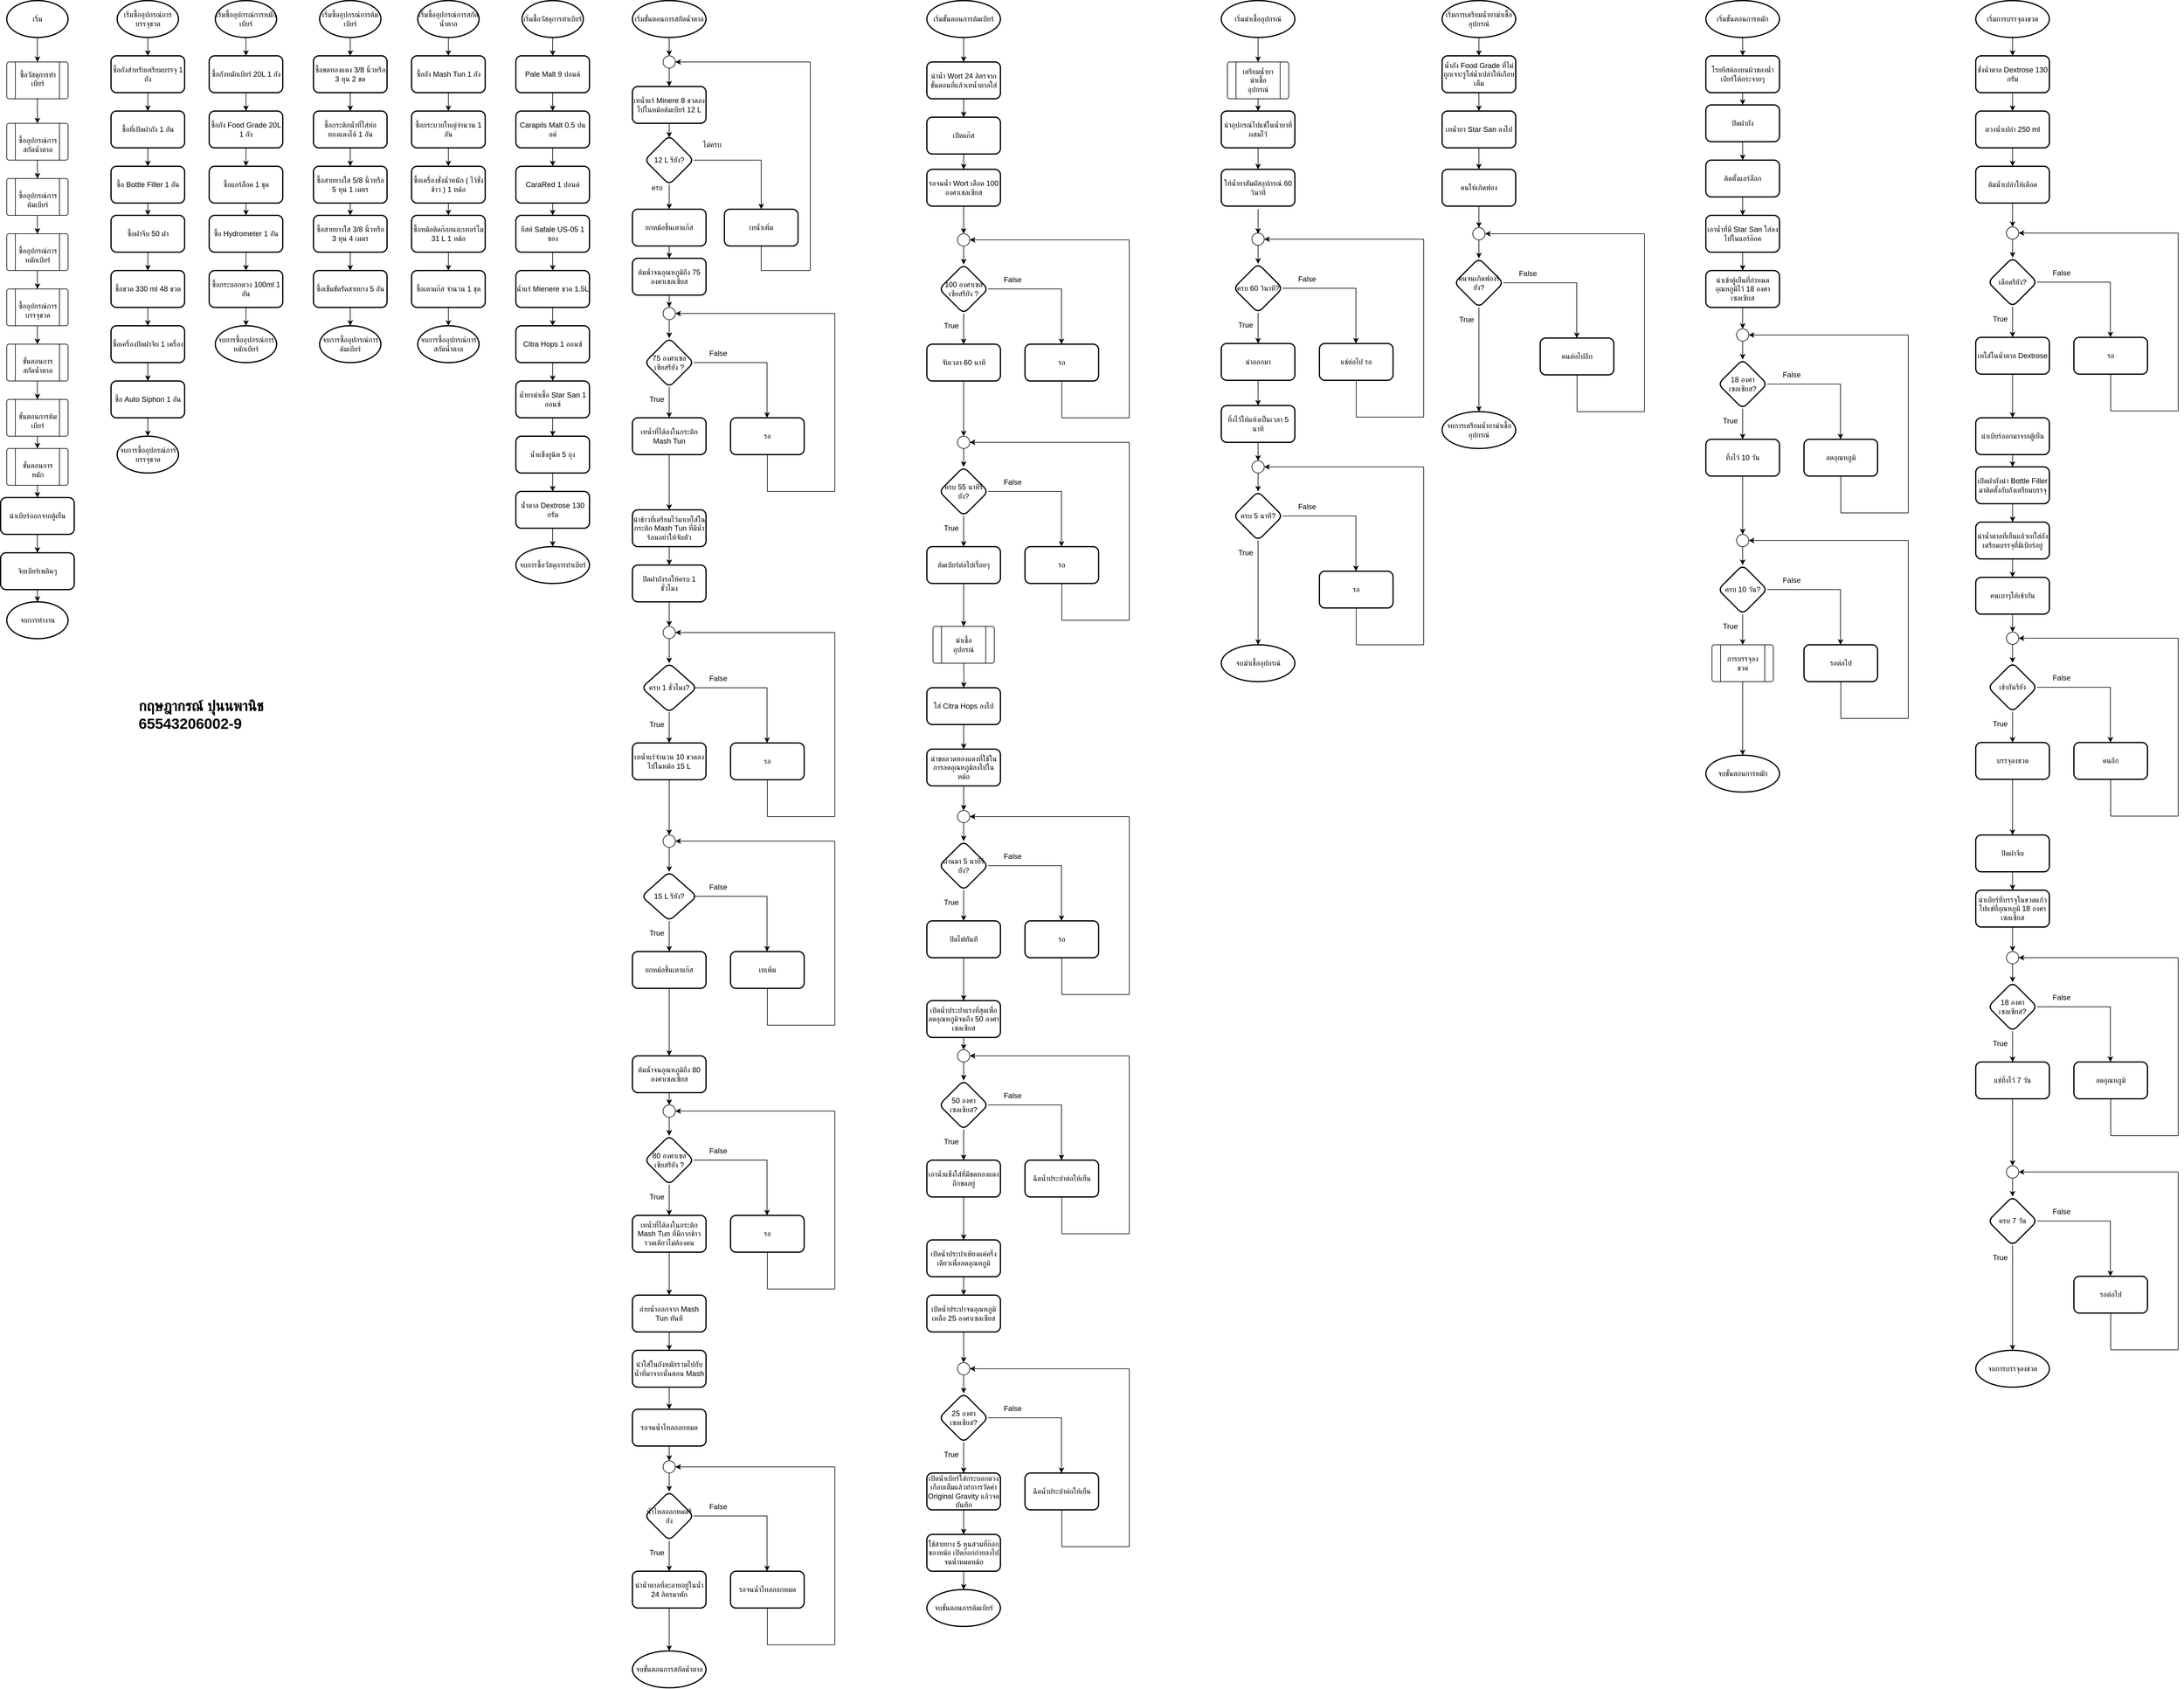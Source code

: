 <mxfile version="20.5.3" type="device"><diagram id="t000a-y6hZW0JiJ56Wmf" name="Page-1"><mxGraphModel dx="5347" dy="1764" grid="1" gridSize="10" guides="1" tooltips="1" connect="1" arrows="1" fold="1" page="1" pageScale="1" pageWidth="1654" pageHeight="2336" math="0" shadow="0"><root><mxCell id="0"/><mxCell id="1" parent="0"/><mxCell id="YC9zpxXm6iU70EkYkyFx-15" value="" style="edgeStyle=orthogonalEdgeStyle;rounded=0;orthogonalLoop=1;jettySize=auto;html=1;" edge="1" parent="1" source="YC9zpxXm6iU70EkYkyFx-13" target="YC9zpxXm6iU70EkYkyFx-14"><mxGeometry relative="1" as="geometry"/></mxCell><mxCell id="YC9zpxXm6iU70EkYkyFx-13" value="เริ่มซื้ออุปกรณ์การสกัดน้ำตาล" style="strokeWidth=2;html=1;shape=mxgraph.flowchart.start_1;whiteSpace=wrap;" vertex="1" parent="1"><mxGeometry x="-900" y="50" width="100" height="60" as="geometry"/></mxCell><mxCell id="YC9zpxXm6iU70EkYkyFx-17" value="" style="edgeStyle=orthogonalEdgeStyle;rounded=0;orthogonalLoop=1;jettySize=auto;html=1;" edge="1" parent="1" source="YC9zpxXm6iU70EkYkyFx-14" target="YC9zpxXm6iU70EkYkyFx-16"><mxGeometry relative="1" as="geometry"/></mxCell><mxCell id="YC9zpxXm6iU70EkYkyFx-14" value="ซื้อถัง Mash Tun 1 ถัง" style="rounded=1;whiteSpace=wrap;html=1;strokeWidth=2;" vertex="1" parent="1"><mxGeometry x="-910" y="140" width="120" height="60" as="geometry"/></mxCell><mxCell id="YC9zpxXm6iU70EkYkyFx-19" value="" style="edgeStyle=orthogonalEdgeStyle;rounded=0;orthogonalLoop=1;jettySize=auto;html=1;" edge="1" parent="1" source="YC9zpxXm6iU70EkYkyFx-16" target="YC9zpxXm6iU70EkYkyFx-18"><mxGeometry relative="1" as="geometry"/></mxCell><mxCell id="YC9zpxXm6iU70EkYkyFx-16" value="ซื้อกระบวยใหญ่จำนวน 1 อัน" style="whiteSpace=wrap;html=1;rounded=1;strokeWidth=2;" vertex="1" parent="1"><mxGeometry x="-910" y="230" width="120" height="60" as="geometry"/></mxCell><mxCell id="YC9zpxXm6iU70EkYkyFx-21" value="" style="edgeStyle=orthogonalEdgeStyle;rounded=0;orthogonalLoop=1;jettySize=auto;html=1;" edge="1" parent="1" source="YC9zpxXm6iU70EkYkyFx-18" target="YC9zpxXm6iU70EkYkyFx-20"><mxGeometry relative="1" as="geometry"/></mxCell><mxCell id="YC9zpxXm6iU70EkYkyFx-18" value="ซื้อเครื่องชั่งน้ำหนัก ( ไว้ชั่งข้าว ) 1 หม้อ" style="whiteSpace=wrap;html=1;rounded=1;strokeWidth=2;" vertex="1" parent="1"><mxGeometry x="-910" y="320" width="120" height="60" as="geometry"/></mxCell><mxCell id="YC9zpxXm6iU70EkYkyFx-23" value="" style="edgeStyle=orthogonalEdgeStyle;rounded=0;orthogonalLoop=1;jettySize=auto;html=1;" edge="1" parent="1" source="YC9zpxXm6iU70EkYkyFx-20" target="YC9zpxXm6iU70EkYkyFx-22"><mxGeometry relative="1" as="geometry"/></mxCell><mxCell id="YC9zpxXm6iU70EkYkyFx-20" value="ซื้อหม้อติดก๊อกและเทอร์โม 31 L 1 หม้อ" style="whiteSpace=wrap;html=1;rounded=1;strokeWidth=2;" vertex="1" parent="1"><mxGeometry x="-910" y="400" width="120" height="60" as="geometry"/></mxCell><mxCell id="YC9zpxXm6iU70EkYkyFx-83" value="" style="edgeStyle=orthogonalEdgeStyle;rounded=0;orthogonalLoop=1;jettySize=auto;html=1;" edge="1" parent="1" source="YC9zpxXm6iU70EkYkyFx-22" target="YC9zpxXm6iU70EkYkyFx-82"><mxGeometry relative="1" as="geometry"/></mxCell><mxCell id="YC9zpxXm6iU70EkYkyFx-22" value="ซื้อเตาแก๊ส จำนวน 1 ชุด" style="whiteSpace=wrap;html=1;rounded=1;strokeWidth=2;" vertex="1" parent="1"><mxGeometry x="-910" y="490" width="120" height="60" as="geometry"/></mxCell><mxCell id="YC9zpxXm6iU70EkYkyFx-32" value="" style="edgeStyle=orthogonalEdgeStyle;rounded=0;orthogonalLoop=1;jettySize=auto;html=1;" edge="1" parent="1" source="YC9zpxXm6iU70EkYkyFx-33" target="YC9zpxXm6iU70EkYkyFx-35"><mxGeometry relative="1" as="geometry"/></mxCell><mxCell id="YC9zpxXm6iU70EkYkyFx-33" value="เริ่มซื้อวัสดุการทำเบียร์" style="strokeWidth=2;html=1;shape=mxgraph.flowchart.start_1;whiteSpace=wrap;" vertex="1" parent="1"><mxGeometry x="-730" y="50" width="100" height="60" as="geometry"/></mxCell><mxCell id="YC9zpxXm6iU70EkYkyFx-34" value="" style="edgeStyle=orthogonalEdgeStyle;rounded=0;orthogonalLoop=1;jettySize=auto;html=1;" edge="1" parent="1" source="YC9zpxXm6iU70EkYkyFx-35" target="YC9zpxXm6iU70EkYkyFx-37"><mxGeometry relative="1" as="geometry"/></mxCell><mxCell id="YC9zpxXm6iU70EkYkyFx-35" value="Pale Malt 9 ปอนด์" style="rounded=1;whiteSpace=wrap;html=1;strokeWidth=2;" vertex="1" parent="1"><mxGeometry x="-740" y="140" width="120" height="60" as="geometry"/></mxCell><mxCell id="YC9zpxXm6iU70EkYkyFx-36" value="" style="edgeStyle=orthogonalEdgeStyle;rounded=0;orthogonalLoop=1;jettySize=auto;html=1;" edge="1" parent="1" source="YC9zpxXm6iU70EkYkyFx-37" target="YC9zpxXm6iU70EkYkyFx-39"><mxGeometry relative="1" as="geometry"/></mxCell><mxCell id="YC9zpxXm6iU70EkYkyFx-37" value="Carapils Malt 0.5 ปนอด์" style="whiteSpace=wrap;html=1;rounded=1;strokeWidth=2;" vertex="1" parent="1"><mxGeometry x="-740" y="230" width="120" height="60" as="geometry"/></mxCell><mxCell id="YC9zpxXm6iU70EkYkyFx-38" value="" style="edgeStyle=orthogonalEdgeStyle;rounded=0;orthogonalLoop=1;jettySize=auto;html=1;" edge="1" parent="1" source="YC9zpxXm6iU70EkYkyFx-39" target="YC9zpxXm6iU70EkYkyFx-41"><mxGeometry relative="1" as="geometry"/></mxCell><mxCell id="YC9zpxXm6iU70EkYkyFx-39" value="CaraRed 1 ปอนด์" style="whiteSpace=wrap;html=1;rounded=1;strokeWidth=2;" vertex="1" parent="1"><mxGeometry x="-740" y="320" width="120" height="60" as="geometry"/></mxCell><mxCell id="YC9zpxXm6iU70EkYkyFx-40" value="" style="edgeStyle=orthogonalEdgeStyle;rounded=0;orthogonalLoop=1;jettySize=auto;html=1;" edge="1" parent="1" source="YC9zpxXm6iU70EkYkyFx-41" target="YC9zpxXm6iU70EkYkyFx-42"><mxGeometry relative="1" as="geometry"/></mxCell><mxCell id="YC9zpxXm6iU70EkYkyFx-41" value="ยีสต์ Safale US-05 1 ซอง" style="whiteSpace=wrap;html=1;rounded=1;strokeWidth=2;" vertex="1" parent="1"><mxGeometry x="-740" y="400" width="120" height="60" as="geometry"/></mxCell><mxCell id="YC9zpxXm6iU70EkYkyFx-44" value="" style="edgeStyle=orthogonalEdgeStyle;rounded=0;orthogonalLoop=1;jettySize=auto;html=1;" edge="1" parent="1" source="YC9zpxXm6iU70EkYkyFx-42" target="YC9zpxXm6iU70EkYkyFx-43"><mxGeometry relative="1" as="geometry"/></mxCell><mxCell id="YC9zpxXm6iU70EkYkyFx-42" value="น้ำแร่ Mienere ขวด 1.5L" style="whiteSpace=wrap;html=1;rounded=1;strokeWidth=2;" vertex="1" parent="1"><mxGeometry x="-740" y="490" width="120" height="60" as="geometry"/></mxCell><mxCell id="YC9zpxXm6iU70EkYkyFx-46" value="" style="edgeStyle=orthogonalEdgeStyle;rounded=0;orthogonalLoop=1;jettySize=auto;html=1;" edge="1" parent="1" source="YC9zpxXm6iU70EkYkyFx-43" target="YC9zpxXm6iU70EkYkyFx-45"><mxGeometry relative="1" as="geometry"/></mxCell><mxCell id="YC9zpxXm6iU70EkYkyFx-43" value="Citra Hops 1 ออนซ์" style="whiteSpace=wrap;html=1;rounded=1;strokeWidth=2;" vertex="1" parent="1"><mxGeometry x="-740" y="580" width="120" height="60" as="geometry"/></mxCell><mxCell id="YC9zpxXm6iU70EkYkyFx-48" value="" style="edgeStyle=orthogonalEdgeStyle;rounded=0;orthogonalLoop=1;jettySize=auto;html=1;" edge="1" parent="1" source="YC9zpxXm6iU70EkYkyFx-45" target="YC9zpxXm6iU70EkYkyFx-47"><mxGeometry relative="1" as="geometry"/></mxCell><mxCell id="YC9zpxXm6iU70EkYkyFx-45" value="น้ำยาฆ่าเชื้อ Star San 1 ออนซ์" style="whiteSpace=wrap;html=1;rounded=1;strokeWidth=2;" vertex="1" parent="1"><mxGeometry x="-740" y="670" width="120" height="60" as="geometry"/></mxCell><mxCell id="YC9zpxXm6iU70EkYkyFx-50" value="" style="edgeStyle=orthogonalEdgeStyle;rounded=0;orthogonalLoop=1;jettySize=auto;html=1;" edge="1" parent="1" source="YC9zpxXm6iU70EkYkyFx-47" target="YC9zpxXm6iU70EkYkyFx-49"><mxGeometry relative="1" as="geometry"/></mxCell><mxCell id="YC9zpxXm6iU70EkYkyFx-47" value="น้ำแข็งยูนิต 5 ถุง" style="whiteSpace=wrap;html=1;rounded=1;strokeWidth=2;" vertex="1" parent="1"><mxGeometry x="-740" y="760" width="120" height="60" as="geometry"/></mxCell><mxCell id="YC9zpxXm6iU70EkYkyFx-79" value="" style="edgeStyle=orthogonalEdgeStyle;rounded=0;orthogonalLoop=1;jettySize=auto;html=1;" edge="1" parent="1" source="YC9zpxXm6iU70EkYkyFx-49" target="YC9zpxXm6iU70EkYkyFx-78"><mxGeometry relative="1" as="geometry"/></mxCell><mxCell id="YC9zpxXm6iU70EkYkyFx-49" value="น้่ำตาล Dextrose 130 กรัม" style="whiteSpace=wrap;html=1;rounded=1;strokeWidth=2;" vertex="1" parent="1"><mxGeometry x="-740" y="850" width="120" height="60" as="geometry"/></mxCell><mxCell id="YC9zpxXm6iU70EkYkyFx-78" value="จบการซื้อวัสดุการทำเบียร์" style="ellipse;whiteSpace=wrap;html=1;rounded=1;strokeWidth=2;" vertex="1" parent="1"><mxGeometry x="-740" y="940" width="120" height="60" as="geometry"/></mxCell><mxCell id="YC9zpxXm6iU70EkYkyFx-82" value="จบการซื้ออุปกรณ์การสกัดน้ำตาล" style="strokeWidth=2;html=1;shape=mxgraph.flowchart.start_1;whiteSpace=wrap;" vertex="1" parent="1"><mxGeometry x="-900" y="580" width="100" height="60" as="geometry"/></mxCell><mxCell id="YC9zpxXm6iU70EkYkyFx-84" value="" style="edgeStyle=orthogonalEdgeStyle;rounded=0;orthogonalLoop=1;jettySize=auto;html=1;" edge="1" parent="1" source="YC9zpxXm6iU70EkYkyFx-85" target="YC9zpxXm6iU70EkYkyFx-87"><mxGeometry relative="1" as="geometry"/></mxCell><mxCell id="YC9zpxXm6iU70EkYkyFx-85" value="เริ่มซื้ออุปกรณ์การต้มเบียร์" style="strokeWidth=2;html=1;shape=mxgraph.flowchart.start_1;whiteSpace=wrap;" vertex="1" parent="1"><mxGeometry x="-1060" y="50" width="100" height="60" as="geometry"/></mxCell><mxCell id="YC9zpxXm6iU70EkYkyFx-86" value="" style="edgeStyle=orthogonalEdgeStyle;rounded=0;orthogonalLoop=1;jettySize=auto;html=1;" edge="1" parent="1" source="YC9zpxXm6iU70EkYkyFx-87" target="YC9zpxXm6iU70EkYkyFx-89"><mxGeometry relative="1" as="geometry"/></mxCell><mxCell id="YC9zpxXm6iU70EkYkyFx-87" value="ซื้อขดทองแดง 3/8 นิ้วหรือ 3 หุน 2 ขด" style="rounded=1;whiteSpace=wrap;html=1;strokeWidth=2;" vertex="1" parent="1"><mxGeometry x="-1070" y="140" width="120" height="60" as="geometry"/></mxCell><mxCell id="YC9zpxXm6iU70EkYkyFx-88" value="" style="edgeStyle=orthogonalEdgeStyle;rounded=0;orthogonalLoop=1;jettySize=auto;html=1;" edge="1" parent="1" source="YC9zpxXm6iU70EkYkyFx-89" target="YC9zpxXm6iU70EkYkyFx-91"><mxGeometry relative="1" as="geometry"/></mxCell><mxCell id="YC9zpxXm6iU70EkYkyFx-89" value="ซื้อกระติกน้ำที่ใส่ท่อทองแดงได้ 1 อัน" style="whiteSpace=wrap;html=1;rounded=1;strokeWidth=2;" vertex="1" parent="1"><mxGeometry x="-1070" y="230" width="120" height="60" as="geometry"/></mxCell><mxCell id="YC9zpxXm6iU70EkYkyFx-90" value="" style="edgeStyle=orthogonalEdgeStyle;rounded=0;orthogonalLoop=1;jettySize=auto;html=1;" edge="1" parent="1" source="YC9zpxXm6iU70EkYkyFx-91" target="YC9zpxXm6iU70EkYkyFx-93"><mxGeometry relative="1" as="geometry"/></mxCell><mxCell id="YC9zpxXm6iU70EkYkyFx-91" value="ซื้อสายยางใส 5/8 นิ้วหรือ 5 หุน 1 เมตร" style="whiteSpace=wrap;html=1;rounded=1;strokeWidth=2;" vertex="1" parent="1"><mxGeometry x="-1070" y="320" width="120" height="60" as="geometry"/></mxCell><mxCell id="YC9zpxXm6iU70EkYkyFx-92" value="" style="edgeStyle=orthogonalEdgeStyle;rounded=0;orthogonalLoop=1;jettySize=auto;html=1;" edge="1" parent="1" source="YC9zpxXm6iU70EkYkyFx-93" target="YC9zpxXm6iU70EkYkyFx-95"><mxGeometry relative="1" as="geometry"/></mxCell><mxCell id="YC9zpxXm6iU70EkYkyFx-93" value="ซื้อสายยางใส 3/8 นิ้วหรือ 3 หุน 4 เมตร" style="whiteSpace=wrap;html=1;rounded=1;strokeWidth=2;" vertex="1" parent="1"><mxGeometry x="-1070" y="400" width="120" height="60" as="geometry"/></mxCell><mxCell id="YC9zpxXm6iU70EkYkyFx-94" value="" style="edgeStyle=orthogonalEdgeStyle;rounded=0;orthogonalLoop=1;jettySize=auto;html=1;" edge="1" parent="1" source="YC9zpxXm6iU70EkYkyFx-95" target="YC9zpxXm6iU70EkYkyFx-96"><mxGeometry relative="1" as="geometry"/></mxCell><mxCell id="YC9zpxXm6iU70EkYkyFx-95" value="ซื้อเข็มขัดรัดสายยาง 5 อัน" style="whiteSpace=wrap;html=1;rounded=1;strokeWidth=2;" vertex="1" parent="1"><mxGeometry x="-1070" y="490" width="120" height="60" as="geometry"/></mxCell><mxCell id="YC9zpxXm6iU70EkYkyFx-96" value="จบการซื้ออุปกรณ์การต้มเบียร์" style="strokeWidth=2;html=1;shape=mxgraph.flowchart.start_1;whiteSpace=wrap;" vertex="1" parent="1"><mxGeometry x="-1060" y="580" width="100" height="60" as="geometry"/></mxCell><mxCell id="YC9zpxXm6iU70EkYkyFx-97" value="" style="edgeStyle=orthogonalEdgeStyle;rounded=0;orthogonalLoop=1;jettySize=auto;html=1;" edge="1" parent="1" source="YC9zpxXm6iU70EkYkyFx-98" target="YC9zpxXm6iU70EkYkyFx-100"><mxGeometry relative="1" as="geometry"/></mxCell><mxCell id="YC9zpxXm6iU70EkYkyFx-98" value="เริ่มซื้ออุปกรณ์การหมักเบียร์" style="strokeWidth=2;html=1;shape=mxgraph.flowchart.start_1;whiteSpace=wrap;" vertex="1" parent="1"><mxGeometry x="-1230" y="50" width="100" height="60" as="geometry"/></mxCell><mxCell id="YC9zpxXm6iU70EkYkyFx-99" value="" style="edgeStyle=orthogonalEdgeStyle;rounded=0;orthogonalLoop=1;jettySize=auto;html=1;" edge="1" parent="1" source="YC9zpxXm6iU70EkYkyFx-100" target="YC9zpxXm6iU70EkYkyFx-102"><mxGeometry relative="1" as="geometry"/></mxCell><mxCell id="YC9zpxXm6iU70EkYkyFx-100" value="ซื้อถังหมักเบียร์ 20L 1 ถัง" style="rounded=1;whiteSpace=wrap;html=1;strokeWidth=2;" vertex="1" parent="1"><mxGeometry x="-1240" y="140" width="120" height="60" as="geometry"/></mxCell><mxCell id="YC9zpxXm6iU70EkYkyFx-101" value="" style="edgeStyle=orthogonalEdgeStyle;rounded=0;orthogonalLoop=1;jettySize=auto;html=1;" edge="1" parent="1" source="YC9zpxXm6iU70EkYkyFx-102" target="YC9zpxXm6iU70EkYkyFx-104"><mxGeometry relative="1" as="geometry"/></mxCell><mxCell id="YC9zpxXm6iU70EkYkyFx-102" value="ซื้อถัง Food Grade 20L 1 ถัง" style="whiteSpace=wrap;html=1;rounded=1;strokeWidth=2;" vertex="1" parent="1"><mxGeometry x="-1240" y="230" width="120" height="60" as="geometry"/></mxCell><mxCell id="YC9zpxXm6iU70EkYkyFx-103" value="" style="edgeStyle=orthogonalEdgeStyle;rounded=0;orthogonalLoop=1;jettySize=auto;html=1;" edge="1" parent="1" source="YC9zpxXm6iU70EkYkyFx-104" target="YC9zpxXm6iU70EkYkyFx-106"><mxGeometry relative="1" as="geometry"/></mxCell><mxCell id="YC9zpxXm6iU70EkYkyFx-104" value="ซื้อแอร์ล็อค 1 ชุด" style="whiteSpace=wrap;html=1;rounded=1;strokeWidth=2;" vertex="1" parent="1"><mxGeometry x="-1240" y="320" width="120" height="60" as="geometry"/></mxCell><mxCell id="YC9zpxXm6iU70EkYkyFx-105" value="" style="edgeStyle=orthogonalEdgeStyle;rounded=0;orthogonalLoop=1;jettySize=auto;html=1;" edge="1" parent="1" source="YC9zpxXm6iU70EkYkyFx-106" target="YC9zpxXm6iU70EkYkyFx-108"><mxGeometry relative="1" as="geometry"/></mxCell><mxCell id="YC9zpxXm6iU70EkYkyFx-106" value="ซื้อ Hydrometer 1 อัน" style="whiteSpace=wrap;html=1;rounded=1;strokeWidth=2;" vertex="1" parent="1"><mxGeometry x="-1240" y="400" width="120" height="60" as="geometry"/></mxCell><mxCell id="YC9zpxXm6iU70EkYkyFx-107" value="" style="edgeStyle=orthogonalEdgeStyle;rounded=0;orthogonalLoop=1;jettySize=auto;html=1;" edge="1" parent="1" source="YC9zpxXm6iU70EkYkyFx-108" target="YC9zpxXm6iU70EkYkyFx-109"><mxGeometry relative="1" as="geometry"/></mxCell><mxCell id="YC9zpxXm6iU70EkYkyFx-108" value="ซื้อกระบอกตวง 100ml 1 อัน" style="whiteSpace=wrap;html=1;rounded=1;strokeWidth=2;" vertex="1" parent="1"><mxGeometry x="-1240" y="490" width="120" height="60" as="geometry"/></mxCell><mxCell id="YC9zpxXm6iU70EkYkyFx-109" value="จบการซื้ออุปกรณ์การหมักเบียร์" style="strokeWidth=2;html=1;shape=mxgraph.flowchart.start_1;whiteSpace=wrap;" vertex="1" parent="1"><mxGeometry x="-1230" y="580" width="100" height="60" as="geometry"/></mxCell><mxCell id="YC9zpxXm6iU70EkYkyFx-110" value="" style="edgeStyle=orthogonalEdgeStyle;rounded=0;orthogonalLoop=1;jettySize=auto;html=1;" edge="1" parent="1" source="YC9zpxXm6iU70EkYkyFx-111" target="YC9zpxXm6iU70EkYkyFx-113"><mxGeometry relative="1" as="geometry"/></mxCell><mxCell id="YC9zpxXm6iU70EkYkyFx-111" value="เริ่มซื้ออุปกรณ์การบรรจุขวด" style="strokeWidth=2;html=1;shape=mxgraph.flowchart.start_1;whiteSpace=wrap;" vertex="1" parent="1"><mxGeometry x="-1390" y="50" width="100" height="60" as="geometry"/></mxCell><mxCell id="YC9zpxXm6iU70EkYkyFx-112" value="" style="edgeStyle=orthogonalEdgeStyle;rounded=0;orthogonalLoop=1;jettySize=auto;html=1;" edge="1" parent="1" source="YC9zpxXm6iU70EkYkyFx-113" target="YC9zpxXm6iU70EkYkyFx-115"><mxGeometry relative="1" as="geometry"/></mxCell><mxCell id="YC9zpxXm6iU70EkYkyFx-113" value="ซื้อถังสำหรับเตรียมบรรจุ 1 ถัง" style="rounded=1;whiteSpace=wrap;html=1;strokeWidth=2;" vertex="1" parent="1"><mxGeometry x="-1400" y="140" width="120" height="60" as="geometry"/></mxCell><mxCell id="YC9zpxXm6iU70EkYkyFx-114" value="" style="edgeStyle=orthogonalEdgeStyle;rounded=0;orthogonalLoop=1;jettySize=auto;html=1;" edge="1" parent="1" source="YC9zpxXm6iU70EkYkyFx-115" target="YC9zpxXm6iU70EkYkyFx-117"><mxGeometry relative="1" as="geometry"/></mxCell><mxCell id="YC9zpxXm6iU70EkYkyFx-115" value="ซื้อที่เปิดฝาถัง 1 อัน" style="whiteSpace=wrap;html=1;rounded=1;strokeWidth=2;" vertex="1" parent="1"><mxGeometry x="-1400" y="230" width="120" height="60" as="geometry"/></mxCell><mxCell id="YC9zpxXm6iU70EkYkyFx-116" value="" style="edgeStyle=orthogonalEdgeStyle;rounded=0;orthogonalLoop=1;jettySize=auto;html=1;" edge="1" parent="1" source="YC9zpxXm6iU70EkYkyFx-117" target="YC9zpxXm6iU70EkYkyFx-119"><mxGeometry relative="1" as="geometry"/></mxCell><mxCell id="YC9zpxXm6iU70EkYkyFx-117" value="ซื้อ Bottle Filler 1 อัน" style="whiteSpace=wrap;html=1;rounded=1;strokeWidth=2;" vertex="1" parent="1"><mxGeometry x="-1400" y="320" width="120" height="60" as="geometry"/></mxCell><mxCell id="YC9zpxXm6iU70EkYkyFx-118" value="" style="edgeStyle=orthogonalEdgeStyle;rounded=0;orthogonalLoop=1;jettySize=auto;html=1;" edge="1" parent="1" source="YC9zpxXm6iU70EkYkyFx-119" target="YC9zpxXm6iU70EkYkyFx-121"><mxGeometry relative="1" as="geometry"/></mxCell><mxCell id="YC9zpxXm6iU70EkYkyFx-119" value="ซื้อฝาจีบ 50 ฝา" style="whiteSpace=wrap;html=1;rounded=1;strokeWidth=2;" vertex="1" parent="1"><mxGeometry x="-1400" y="400" width="120" height="60" as="geometry"/></mxCell><mxCell id="YC9zpxXm6iU70EkYkyFx-126" value="" style="edgeStyle=orthogonalEdgeStyle;rounded=0;orthogonalLoop=1;jettySize=auto;html=1;" edge="1" parent="1" source="YC9zpxXm6iU70EkYkyFx-121" target="YC9zpxXm6iU70EkYkyFx-125"><mxGeometry relative="1" as="geometry"/></mxCell><mxCell id="YC9zpxXm6iU70EkYkyFx-121" value="ซื้อขวด 330 ml 48 ขวด" style="whiteSpace=wrap;html=1;rounded=1;strokeWidth=2;" vertex="1" parent="1"><mxGeometry x="-1400" y="490" width="120" height="60" as="geometry"/></mxCell><mxCell id="YC9zpxXm6iU70EkYkyFx-122" value="จบการซื้ออุปกรณ์การบรรจุขวด" style="strokeWidth=2;html=1;shape=mxgraph.flowchart.start_1;whiteSpace=wrap;" vertex="1" parent="1"><mxGeometry x="-1390" y="760" width="100" height="60" as="geometry"/></mxCell><mxCell id="YC9zpxXm6iU70EkYkyFx-130" value="" style="edgeStyle=orthogonalEdgeStyle;rounded=0;orthogonalLoop=1;jettySize=auto;html=1;" edge="1" parent="1" source="YC9zpxXm6iU70EkYkyFx-125" target="YC9zpxXm6iU70EkYkyFx-129"><mxGeometry relative="1" as="geometry"/></mxCell><mxCell id="YC9zpxXm6iU70EkYkyFx-125" value="ซื้อเครื่องปิดฝาจีบ 1 เครื่อง" style="whiteSpace=wrap;html=1;rounded=1;strokeWidth=2;" vertex="1" parent="1"><mxGeometry x="-1400" y="580" width="120" height="60" as="geometry"/></mxCell><mxCell id="YC9zpxXm6iU70EkYkyFx-131" value="" style="edgeStyle=orthogonalEdgeStyle;rounded=0;orthogonalLoop=1;jettySize=auto;html=1;" edge="1" parent="1" source="YC9zpxXm6iU70EkYkyFx-129" target="YC9zpxXm6iU70EkYkyFx-122"><mxGeometry relative="1" as="geometry"/></mxCell><mxCell id="YC9zpxXm6iU70EkYkyFx-129" value="ซื้อ Auto Siphon 1 อัน" style="whiteSpace=wrap;html=1;rounded=1;strokeWidth=2;" vertex="1" parent="1"><mxGeometry x="-1400" y="670" width="120" height="60" as="geometry"/></mxCell><mxCell id="YC9zpxXm6iU70EkYkyFx-155" value="" style="edgeStyle=orthogonalEdgeStyle;rounded=0;orthogonalLoop=1;jettySize=auto;html=1;" edge="1" parent="1" source="YC9zpxXm6iU70EkYkyFx-136" target="YC9zpxXm6iU70EkYkyFx-147"><mxGeometry relative="1" as="geometry"/></mxCell><mxCell id="YC9zpxXm6iU70EkYkyFx-136" value="เริ่มขั้นตอนการสกัดน้ำตาล" style="ellipse;whiteSpace=wrap;html=1;rounded=1;strokeWidth=2;" vertex="1" parent="1"><mxGeometry x="-550" y="50" width="120" height="60" as="geometry"/></mxCell><mxCell id="YC9zpxXm6iU70EkYkyFx-145" value="" style="edgeStyle=orthogonalEdgeStyle;rounded=0;orthogonalLoop=1;jettySize=auto;html=1;entryX=0.5;entryY=0.04;entryDx=0;entryDy=0;entryPerimeter=0;" edge="1" parent="1" source="YC9zpxXm6iU70EkYkyFx-137" target="YC9zpxXm6iU70EkYkyFx-143"><mxGeometry relative="1" as="geometry"/></mxCell><mxCell id="YC9zpxXm6iU70EkYkyFx-137" value="เทน้ำแร่ Minere 8 ขวดลงไปในหม้อต้มเบียร์ 12 L" style="whiteSpace=wrap;html=1;rounded=1;strokeWidth=2;" vertex="1" parent="1"><mxGeometry x="-550" y="190" width="120" height="60" as="geometry"/></mxCell><mxCell id="YC9zpxXm6iU70EkYkyFx-142" value="" style="edgeStyle=orthogonalEdgeStyle;rounded=0;orthogonalLoop=1;jettySize=auto;html=1;" edge="1" parent="1" source="YC9zpxXm6iU70EkYkyFx-139" target="YC9zpxXm6iU70EkYkyFx-141"><mxGeometry relative="1" as="geometry"/></mxCell><mxCell id="YC9zpxXm6iU70EkYkyFx-139" value="ยกหม้อขึ้นเตาแก๊ส" style="whiteSpace=wrap;html=1;rounded=1;strokeWidth=2;" vertex="1" parent="1"><mxGeometry x="-550" y="390" width="120" height="60" as="geometry"/></mxCell><mxCell id="YC9zpxXm6iU70EkYkyFx-192" value="" style="edgeStyle=orthogonalEdgeStyle;rounded=0;orthogonalLoop=1;jettySize=auto;html=1;" edge="1" parent="1" source="YC9zpxXm6iU70EkYkyFx-141" target="YC9zpxXm6iU70EkYkyFx-160"><mxGeometry relative="1" as="geometry"/></mxCell><mxCell id="YC9zpxXm6iU70EkYkyFx-141" value="ต้มน้ำจนอุณหภูมิถึง 75 องศาเซลเซียส" style="whiteSpace=wrap;html=1;rounded=1;strokeWidth=2;" vertex="1" parent="1"><mxGeometry x="-550" y="470" width="120" height="60" as="geometry"/></mxCell><mxCell id="YC9zpxXm6iU70EkYkyFx-146" value="" style="edgeStyle=orthogonalEdgeStyle;rounded=0;orthogonalLoop=1;jettySize=auto;html=1;" edge="1" parent="1" source="YC9zpxXm6iU70EkYkyFx-143" target="YC9zpxXm6iU70EkYkyFx-139"><mxGeometry relative="1" as="geometry"/></mxCell><mxCell id="YC9zpxXm6iU70EkYkyFx-143" value="12 L รึยัง?" style="rhombus;whiteSpace=wrap;html=1;rounded=1;strokeWidth=2;" vertex="1" parent="1"><mxGeometry x="-530" y="270" width="80" height="80" as="geometry"/></mxCell><mxCell id="YC9zpxXm6iU70EkYkyFx-156" value="" style="edgeStyle=orthogonalEdgeStyle;rounded=0;orthogonalLoop=1;jettySize=auto;html=1;" edge="1" parent="1" source="YC9zpxXm6iU70EkYkyFx-147"><mxGeometry relative="1" as="geometry"><mxPoint x="-490" y="190" as="targetPoint"/></mxGeometry></mxCell><mxCell id="YC9zpxXm6iU70EkYkyFx-147" value="" style="verticalLabelPosition=bottom;verticalAlign=top;html=1;shape=mxgraph.flowchart.on-page_reference;" vertex="1" parent="1"><mxGeometry x="-500" y="140" width="20" height="20" as="geometry"/></mxCell><mxCell id="YC9zpxXm6iU70EkYkyFx-150" value="" style="endArrow=none;html=1;rounded=0;" edge="1" parent="1"><mxGeometry width="50" height="50" relative="1" as="geometry"><mxPoint x="-260" y="150" as="sourcePoint"/><mxPoint x="-260" y="490" as="targetPoint"/></mxGeometry></mxCell><mxCell id="YC9zpxXm6iU70EkYkyFx-151" value="" style="endArrow=classic;html=1;rounded=0;entryX=1;entryY=0.5;entryDx=0;entryDy=0;entryPerimeter=0;" edge="1" parent="1" target="YC9zpxXm6iU70EkYkyFx-147"><mxGeometry width="50" height="50" relative="1" as="geometry"><mxPoint x="-260" y="150" as="sourcePoint"/><mxPoint x="-380.0" y="149.41" as="targetPoint"/></mxGeometry></mxCell><mxCell id="YC9zpxXm6iU70EkYkyFx-152" value="ครบ" style="text;html=1;strokeColor=none;fillColor=none;align=center;verticalAlign=middle;whiteSpace=wrap;rounded=0;" vertex="1" parent="1"><mxGeometry x="-540" y="340" width="60" height="30" as="geometry"/></mxCell><mxCell id="YC9zpxXm6iU70EkYkyFx-153" value="ไม่ครบ" style="text;html=1;strokeColor=none;fillColor=none;align=center;verticalAlign=middle;whiteSpace=wrap;rounded=0;" vertex="1" parent="1"><mxGeometry x="-450" y="270" width="60" height="30" as="geometry"/></mxCell><mxCell id="YC9zpxXm6iU70EkYkyFx-161" value="" style="edgeStyle=orthogonalEdgeStyle;rounded=0;orthogonalLoop=1;jettySize=auto;html=1;" edge="1" parent="1" source="YC9zpxXm6iU70EkYkyFx-158" target="YC9zpxXm6iU70EkYkyFx-160"><mxGeometry relative="1" as="geometry"/></mxCell><mxCell id="YC9zpxXm6iU70EkYkyFx-158" value="" style="verticalLabelPosition=bottom;verticalAlign=top;html=1;shape=mxgraph.flowchart.on-page_reference;" vertex="1" parent="1"><mxGeometry x="-500" y="550" width="20" height="20" as="geometry"/></mxCell><mxCell id="YC9zpxXm6iU70EkYkyFx-159" value="" style="endArrow=classic;html=1;rounded=0;entryX=0.5;entryY=0;entryDx=0;entryDy=0;entryPerimeter=0;exitX=0.5;exitY=1;exitDx=0;exitDy=0;" edge="1" parent="1" source="YC9zpxXm6iU70EkYkyFx-141" target="YC9zpxXm6iU70EkYkyFx-158"><mxGeometry width="50" height="50" relative="1" as="geometry"><mxPoint x="-500" y="580" as="sourcePoint"/><mxPoint x="-450" y="530" as="targetPoint"/></mxGeometry></mxCell><mxCell id="YC9zpxXm6iU70EkYkyFx-165" value="" style="edgeStyle=orthogonalEdgeStyle;rounded=0;orthogonalLoop=1;jettySize=auto;html=1;" edge="1" parent="1" source="YC9zpxXm6iU70EkYkyFx-160"><mxGeometry relative="1" as="geometry"><mxPoint x="-490" y="730" as="targetPoint"/></mxGeometry></mxCell><mxCell id="YC9zpxXm6iU70EkYkyFx-160" value="75 องศาเซลเซียสรึยัง ?" style="rhombus;whiteSpace=wrap;html=1;rounded=1;strokeWidth=2;" vertex="1" parent="1"><mxGeometry x="-530" y="600" width="80" height="80" as="geometry"/></mxCell><mxCell id="YC9zpxXm6iU70EkYkyFx-162" value="" style="endArrow=none;html=1;rounded=0;exitX=1;exitY=0.5;exitDx=0;exitDy=0;" edge="1" parent="1" source="YC9zpxXm6iU70EkYkyFx-160"><mxGeometry width="50" height="50" relative="1" as="geometry"><mxPoint x="-460" y="750" as="sourcePoint"/><mxPoint x="-330" y="640" as="targetPoint"/></mxGeometry></mxCell><mxCell id="YC9zpxXm6iU70EkYkyFx-163" value="" style="endArrow=classic;html=1;rounded=0;" edge="1" parent="1"><mxGeometry width="50" height="50" relative="1" as="geometry"><mxPoint x="-330.5" y="640" as="sourcePoint"/><mxPoint x="-330.5" y="730" as="targetPoint"/></mxGeometry></mxCell><mxCell id="YC9zpxXm6iU70EkYkyFx-175" value="" style="edgeStyle=orthogonalEdgeStyle;rounded=0;orthogonalLoop=1;jettySize=auto;html=1;" edge="1" parent="1" source="YC9zpxXm6iU70EkYkyFx-166" target="YC9zpxXm6iU70EkYkyFx-174"><mxGeometry relative="1" as="geometry"/></mxCell><mxCell id="YC9zpxXm6iU70EkYkyFx-166" value="เทน้ำที่ได้ลงในกระติก Mash Tun" style="whiteSpace=wrap;html=1;rounded=1;strokeWidth=2;" vertex="1" parent="1"><mxGeometry x="-550" y="730" width="120" height="60" as="geometry"/></mxCell><mxCell id="YC9zpxXm6iU70EkYkyFx-167" value="รอ" style="whiteSpace=wrap;html=1;rounded=1;strokeWidth=2;" vertex="1" parent="1"><mxGeometry x="-390" y="730" width="120" height="60" as="geometry"/></mxCell><mxCell id="YC9zpxXm6iU70EkYkyFx-168" value="" style="endArrow=none;html=1;rounded=0;entryX=0.5;entryY=1;entryDx=0;entryDy=0;" edge="1" parent="1" target="YC9zpxXm6iU70EkYkyFx-167"><mxGeometry width="50" height="50" relative="1" as="geometry"><mxPoint x="-330" y="850" as="sourcePoint"/><mxPoint x="-410" y="890" as="targetPoint"/></mxGeometry></mxCell><mxCell id="YC9zpxXm6iU70EkYkyFx-169" value="" style="endArrow=none;html=1;rounded=0;" edge="1" parent="1"><mxGeometry width="50" height="50" relative="1" as="geometry"><mxPoint x="-220" y="850" as="sourcePoint"/><mxPoint x="-330" y="850" as="targetPoint"/></mxGeometry></mxCell><mxCell id="YC9zpxXm6iU70EkYkyFx-170" value="" style="endArrow=none;html=1;rounded=0;" edge="1" parent="1"><mxGeometry width="50" height="50" relative="1" as="geometry"><mxPoint x="-220" y="560" as="sourcePoint"/><mxPoint x="-220" y="850" as="targetPoint"/></mxGeometry></mxCell><mxCell id="YC9zpxXm6iU70EkYkyFx-171" value="" style="endArrow=classic;html=1;rounded=0;entryX=1;entryY=0.5;entryDx=0;entryDy=0;entryPerimeter=0;" edge="1" parent="1" target="YC9zpxXm6iU70EkYkyFx-158"><mxGeometry width="50" height="50" relative="1" as="geometry"><mxPoint x="-220" y="560" as="sourcePoint"/><mxPoint x="-410" y="890" as="targetPoint"/></mxGeometry></mxCell><mxCell id="YC9zpxXm6iU70EkYkyFx-172" value="True" style="text;html=1;strokeColor=none;fillColor=none;align=center;verticalAlign=middle;whiteSpace=wrap;rounded=0;" vertex="1" parent="1"><mxGeometry x="-540" y="685" width="60" height="30" as="geometry"/></mxCell><mxCell id="YC9zpxXm6iU70EkYkyFx-173" value="False" style="text;html=1;strokeColor=none;fillColor=none;align=center;verticalAlign=middle;whiteSpace=wrap;rounded=0;" vertex="1" parent="1"><mxGeometry x="-440" y="610" width="60" height="30" as="geometry"/></mxCell><mxCell id="YC9zpxXm6iU70EkYkyFx-177" value="" style="edgeStyle=orthogonalEdgeStyle;rounded=0;orthogonalLoop=1;jettySize=auto;html=1;" edge="1" parent="1" source="YC9zpxXm6iU70EkYkyFx-174" target="YC9zpxXm6iU70EkYkyFx-176"><mxGeometry relative="1" as="geometry"/></mxCell><mxCell id="YC9zpxXm6iU70EkYkyFx-174" value="นำข้าวที่เตรียมไว้มาเทใส่ในกระติก Mash Tun ที่มีน้ำร้อนอย่าให้จับตัว" style="whiteSpace=wrap;html=1;rounded=1;strokeWidth=2;" vertex="1" parent="1"><mxGeometry x="-550" y="880" width="120" height="60" as="geometry"/></mxCell><mxCell id="YC9zpxXm6iU70EkYkyFx-176" value="ปิดฝาถังรอให้ครบ 1 ชั่วโมง" style="whiteSpace=wrap;html=1;rounded=1;strokeWidth=2;" vertex="1" parent="1"><mxGeometry x="-550" y="970" width="120" height="60" as="geometry"/></mxCell><mxCell id="YC9zpxXm6iU70EkYkyFx-178" value="ครบ 1 ชั่วโมง?" style="rhombus;whiteSpace=wrap;html=1;rounded=1;strokeWidth=2;" vertex="1" parent="1"><mxGeometry x="-535" y="1130" width="90" height="80" as="geometry"/></mxCell><mxCell id="YC9zpxXm6iU70EkYkyFx-180" value="" style="edgeStyle=orthogonalEdgeStyle;rounded=0;orthogonalLoop=1;jettySize=auto;html=1;" edge="1" parent="1"><mxGeometry relative="1" as="geometry"><mxPoint x="-490" y="1260" as="targetPoint"/><mxPoint x="-490" y="1210" as="sourcePoint"/></mxGeometry></mxCell><mxCell id="YC9zpxXm6iU70EkYkyFx-182" value="" style="endArrow=none;html=1;rounded=0;exitX=1;exitY=0.5;exitDx=0;exitDy=0;" edge="1" parent="1"><mxGeometry width="50" height="50" relative="1" as="geometry"><mxPoint x="-450" y="1170" as="sourcePoint"/><mxPoint x="-330" y="1170" as="targetPoint"/></mxGeometry></mxCell><mxCell id="YC9zpxXm6iU70EkYkyFx-183" value="" style="endArrow=classic;html=1;rounded=0;" edge="1" parent="1"><mxGeometry width="50" height="50" relative="1" as="geometry"><mxPoint x="-330.5" y="1170" as="sourcePoint"/><mxPoint x="-330.5" y="1260" as="targetPoint"/></mxGeometry></mxCell><mxCell id="YC9zpxXm6iU70EkYkyFx-184" value="" style="edgeStyle=orthogonalEdgeStyle;rounded=0;orthogonalLoop=1;jettySize=auto;html=1;" edge="1" parent="1" source="YC9zpxXm6iU70EkYkyFx-185"><mxGeometry relative="1" as="geometry"><mxPoint x="-490" y="1410" as="targetPoint"/></mxGeometry></mxCell><mxCell id="YC9zpxXm6iU70EkYkyFx-185" value="เทน้ำแร่จำนวน 10 ขวดลงไปในหม้อ 15 L" style="whiteSpace=wrap;html=1;rounded=1;strokeWidth=2;" vertex="1" parent="1"><mxGeometry x="-550" y="1260" width="120" height="60" as="geometry"/></mxCell><mxCell id="YC9zpxXm6iU70EkYkyFx-186" value="รอ" style="whiteSpace=wrap;html=1;rounded=1;strokeWidth=2;" vertex="1" parent="1"><mxGeometry x="-390" y="1260" width="120" height="60" as="geometry"/></mxCell><mxCell id="YC9zpxXm6iU70EkYkyFx-187" value="" style="endArrow=none;html=1;rounded=0;entryX=0.5;entryY=1;entryDx=0;entryDy=0;" edge="1" parent="1" target="YC9zpxXm6iU70EkYkyFx-186"><mxGeometry width="50" height="50" relative="1" as="geometry"><mxPoint x="-330" y="1380" as="sourcePoint"/><mxPoint x="-410" y="1420" as="targetPoint"/></mxGeometry></mxCell><mxCell id="YC9zpxXm6iU70EkYkyFx-188" value="" style="endArrow=none;html=1;rounded=0;" edge="1" parent="1"><mxGeometry width="50" height="50" relative="1" as="geometry"><mxPoint x="-220" y="1380" as="sourcePoint"/><mxPoint x="-330" y="1380" as="targetPoint"/></mxGeometry></mxCell><mxCell id="YC9zpxXm6iU70EkYkyFx-189" value="True" style="text;html=1;strokeColor=none;fillColor=none;align=center;verticalAlign=middle;whiteSpace=wrap;rounded=0;" vertex="1" parent="1"><mxGeometry x="-540" y="1215" width="60" height="30" as="geometry"/></mxCell><mxCell id="YC9zpxXm6iU70EkYkyFx-190" value="False" style="text;html=1;strokeColor=none;fillColor=none;align=center;verticalAlign=middle;whiteSpace=wrap;rounded=0;" vertex="1" parent="1"><mxGeometry x="-440" y="1140" width="60" height="30" as="geometry"/></mxCell><mxCell id="YC9zpxXm6iU70EkYkyFx-193" value="" style="verticalLabelPosition=bottom;verticalAlign=top;html=1;shape=mxgraph.flowchart.on-page_reference;" vertex="1" parent="1"><mxGeometry x="-500" y="1070" width="20" height="20" as="geometry"/></mxCell><mxCell id="YC9zpxXm6iU70EkYkyFx-194" value="" style="endArrow=none;html=1;rounded=0;" edge="1" parent="1"><mxGeometry width="50" height="50" relative="1" as="geometry"><mxPoint x="-220" y="1080" as="sourcePoint"/><mxPoint x="-220" y="1380" as="targetPoint"/></mxGeometry></mxCell><mxCell id="YC9zpxXm6iU70EkYkyFx-195" value="" style="endArrow=classic;html=1;rounded=0;entryX=1;entryY=0.5;entryDx=0;entryDy=0;entryPerimeter=0;" edge="1" parent="1" target="YC9zpxXm6iU70EkYkyFx-193"><mxGeometry width="50" height="50" relative="1" as="geometry"><mxPoint x="-220" y="1080" as="sourcePoint"/><mxPoint x="-400" y="1360" as="targetPoint"/></mxGeometry></mxCell><mxCell id="YC9zpxXm6iU70EkYkyFx-196" value="" style="endArrow=classic;html=1;rounded=0;exitX=0.5;exitY=1;exitDx=0;exitDy=0;entryX=0.5;entryY=0;entryDx=0;entryDy=0;entryPerimeter=0;" edge="1" parent="1" source="YC9zpxXm6iU70EkYkyFx-176" target="YC9zpxXm6iU70EkYkyFx-193"><mxGeometry width="50" height="50" relative="1" as="geometry"><mxPoint x="-450" y="1410" as="sourcePoint"/><mxPoint x="-400" y="1360" as="targetPoint"/></mxGeometry></mxCell><mxCell id="YC9zpxXm6iU70EkYkyFx-197" value="" style="endArrow=classic;html=1;rounded=0;exitX=0.5;exitY=1;exitDx=0;exitDy=0;exitPerimeter=0;entryX=0.5;entryY=0;entryDx=0;entryDy=0;" edge="1" parent="1" source="YC9zpxXm6iU70EkYkyFx-193" target="YC9zpxXm6iU70EkYkyFx-178"><mxGeometry width="50" height="50" relative="1" as="geometry"><mxPoint x="-450" y="1410" as="sourcePoint"/><mxPoint x="-400" y="1360" as="targetPoint"/></mxGeometry></mxCell><mxCell id="YC9zpxXm6iU70EkYkyFx-201" value="" style="endArrow=none;html=1;rounded=0;entryX=1;entryY=0.5;entryDx=0;entryDy=0;" edge="1" parent="1" target="YC9zpxXm6iU70EkYkyFx-143"><mxGeometry width="50" height="50" relative="1" as="geometry"><mxPoint x="-340" y="310" as="sourcePoint"/><mxPoint x="-400" y="420" as="targetPoint"/></mxGeometry></mxCell><mxCell id="YC9zpxXm6iU70EkYkyFx-202" value="เทน้ำเพิ่ม" style="whiteSpace=wrap;html=1;rounded=1;strokeWidth=2;" vertex="1" parent="1"><mxGeometry x="-400" y="390" width="120" height="60" as="geometry"/></mxCell><mxCell id="YC9zpxXm6iU70EkYkyFx-203" value="" style="endArrow=classic;html=1;rounded=0;entryX=0.5;entryY=0;entryDx=0;entryDy=0;" edge="1" parent="1" target="YC9zpxXm6iU70EkYkyFx-202"><mxGeometry width="50" height="50" relative="1" as="geometry"><mxPoint x="-340" y="310" as="sourcePoint"/><mxPoint x="-400" y="420" as="targetPoint"/></mxGeometry></mxCell><mxCell id="YC9zpxXm6iU70EkYkyFx-205" value="" style="endArrow=none;html=1;rounded=0;entryX=0.5;entryY=1;entryDx=0;entryDy=0;" edge="1" parent="1" target="YC9zpxXm6iU70EkYkyFx-202"><mxGeometry width="50" height="50" relative="1" as="geometry"><mxPoint x="-340" y="490" as="sourcePoint"/><mxPoint x="-400" y="540" as="targetPoint"/></mxGeometry></mxCell><mxCell id="YC9zpxXm6iU70EkYkyFx-206" value="" style="endArrow=none;html=1;rounded=0;" edge="1" parent="1"><mxGeometry width="50" height="50" relative="1" as="geometry"><mxPoint x="-260" y="490" as="sourcePoint"/><mxPoint x="-340" y="490" as="targetPoint"/></mxGeometry></mxCell><mxCell id="YC9zpxXm6iU70EkYkyFx-207" value="15 L รึยัง?" style="rhombus;whiteSpace=wrap;html=1;rounded=1;strokeWidth=2;" vertex="1" parent="1"><mxGeometry x="-535" y="1470" width="90" height="80" as="geometry"/></mxCell><mxCell id="YC9zpxXm6iU70EkYkyFx-208" value="" style="edgeStyle=orthogonalEdgeStyle;rounded=0;orthogonalLoop=1;jettySize=auto;html=1;" edge="1" parent="1"><mxGeometry relative="1" as="geometry"><mxPoint x="-490" y="1600" as="targetPoint"/><mxPoint x="-490" y="1550" as="sourcePoint"/></mxGeometry></mxCell><mxCell id="YC9zpxXm6iU70EkYkyFx-209" value="" style="endArrow=none;html=1;rounded=0;exitX=1;exitY=0.5;exitDx=0;exitDy=0;" edge="1" parent="1"><mxGeometry width="50" height="50" relative="1" as="geometry"><mxPoint x="-450" y="1510" as="sourcePoint"/><mxPoint x="-330" y="1510" as="targetPoint"/></mxGeometry></mxCell><mxCell id="YC9zpxXm6iU70EkYkyFx-210" value="" style="endArrow=classic;html=1;rounded=0;" edge="1" parent="1"><mxGeometry width="50" height="50" relative="1" as="geometry"><mxPoint x="-330.5" y="1510" as="sourcePoint"/><mxPoint x="-330.5" y="1600" as="targetPoint"/></mxGeometry></mxCell><mxCell id="YC9zpxXm6iU70EkYkyFx-240" value="" style="edgeStyle=orthogonalEdgeStyle;rounded=0;orthogonalLoop=1;jettySize=auto;html=1;" edge="1" parent="1" source="YC9zpxXm6iU70EkYkyFx-211" target="YC9zpxXm6iU70EkYkyFx-222"><mxGeometry relative="1" as="geometry"/></mxCell><mxCell id="YC9zpxXm6iU70EkYkyFx-211" value="ยกหม้อขึ้นเตาแก๊ส" style="whiteSpace=wrap;html=1;rounded=1;strokeWidth=2;" vertex="1" parent="1"><mxGeometry x="-550" y="1600" width="120" height="60" as="geometry"/></mxCell><mxCell id="YC9zpxXm6iU70EkYkyFx-212" value="เทเพิ่ม" style="whiteSpace=wrap;html=1;rounded=1;strokeWidth=2;" vertex="1" parent="1"><mxGeometry x="-390" y="1600" width="120" height="60" as="geometry"/></mxCell><mxCell id="YC9zpxXm6iU70EkYkyFx-213" value="" style="endArrow=none;html=1;rounded=0;entryX=0.5;entryY=1;entryDx=0;entryDy=0;" edge="1" parent="1" target="YC9zpxXm6iU70EkYkyFx-212"><mxGeometry width="50" height="50" relative="1" as="geometry"><mxPoint x="-330" y="1720" as="sourcePoint"/><mxPoint x="-410" y="1760" as="targetPoint"/></mxGeometry></mxCell><mxCell id="YC9zpxXm6iU70EkYkyFx-214" value="" style="endArrow=none;html=1;rounded=0;" edge="1" parent="1"><mxGeometry width="50" height="50" relative="1" as="geometry"><mxPoint x="-220" y="1720" as="sourcePoint"/><mxPoint x="-330" y="1720" as="targetPoint"/></mxGeometry></mxCell><mxCell id="YC9zpxXm6iU70EkYkyFx-215" value="True" style="text;html=1;strokeColor=none;fillColor=none;align=center;verticalAlign=middle;whiteSpace=wrap;rounded=0;" vertex="1" parent="1"><mxGeometry x="-540" y="1555" width="60" height="30" as="geometry"/></mxCell><mxCell id="YC9zpxXm6iU70EkYkyFx-216" value="False" style="text;html=1;strokeColor=none;fillColor=none;align=center;verticalAlign=middle;whiteSpace=wrap;rounded=0;" vertex="1" parent="1"><mxGeometry x="-440" y="1480" width="60" height="30" as="geometry"/></mxCell><mxCell id="YC9zpxXm6iU70EkYkyFx-217" value="" style="verticalLabelPosition=bottom;verticalAlign=top;html=1;shape=mxgraph.flowchart.on-page_reference;" vertex="1" parent="1"><mxGeometry x="-500" y="1410" width="20" height="20" as="geometry"/></mxCell><mxCell id="YC9zpxXm6iU70EkYkyFx-218" value="" style="endArrow=none;html=1;rounded=0;" edge="1" parent="1"><mxGeometry width="50" height="50" relative="1" as="geometry"><mxPoint x="-220" y="1420" as="sourcePoint"/><mxPoint x="-220" y="1720" as="targetPoint"/></mxGeometry></mxCell><mxCell id="YC9zpxXm6iU70EkYkyFx-219" value="" style="endArrow=classic;html=1;rounded=0;entryX=1;entryY=0.5;entryDx=0;entryDy=0;entryPerimeter=0;" edge="1" parent="1" target="YC9zpxXm6iU70EkYkyFx-217"><mxGeometry width="50" height="50" relative="1" as="geometry"><mxPoint x="-220" y="1420" as="sourcePoint"/><mxPoint x="-400" y="1700" as="targetPoint"/></mxGeometry></mxCell><mxCell id="YC9zpxXm6iU70EkYkyFx-220" value="" style="endArrow=classic;html=1;rounded=0;exitX=0.5;exitY=1;exitDx=0;exitDy=0;exitPerimeter=0;entryX=0.5;entryY=0;entryDx=0;entryDy=0;" edge="1" parent="1" source="YC9zpxXm6iU70EkYkyFx-217" target="YC9zpxXm6iU70EkYkyFx-207"><mxGeometry width="50" height="50" relative="1" as="geometry"><mxPoint x="-450" y="1750" as="sourcePoint"/><mxPoint x="-400" y="1700" as="targetPoint"/></mxGeometry></mxCell><mxCell id="YC9zpxXm6iU70EkYkyFx-221" value="" style="edgeStyle=orthogonalEdgeStyle;rounded=0;orthogonalLoop=1;jettySize=auto;html=1;" edge="1" parent="1" source="YC9zpxXm6iU70EkYkyFx-222" target="YC9zpxXm6iU70EkYkyFx-227"><mxGeometry relative="1" as="geometry"/></mxCell><mxCell id="YC9zpxXm6iU70EkYkyFx-222" value="ต้มน้ำจนอุณหภูมิถึง 80 องศาเซลเซียส" style="whiteSpace=wrap;html=1;rounded=1;strokeWidth=2;" vertex="1" parent="1"><mxGeometry x="-550" y="1770" width="120" height="60" as="geometry"/></mxCell><mxCell id="YC9zpxXm6iU70EkYkyFx-223" value="" style="edgeStyle=orthogonalEdgeStyle;rounded=0;orthogonalLoop=1;jettySize=auto;html=1;" edge="1" parent="1" source="YC9zpxXm6iU70EkYkyFx-224" target="YC9zpxXm6iU70EkYkyFx-227"><mxGeometry relative="1" as="geometry"/></mxCell><mxCell id="YC9zpxXm6iU70EkYkyFx-224" value="" style="verticalLabelPosition=bottom;verticalAlign=top;html=1;shape=mxgraph.flowchart.on-page_reference;" vertex="1" parent="1"><mxGeometry x="-500" y="1850" width="20" height="20" as="geometry"/></mxCell><mxCell id="YC9zpxXm6iU70EkYkyFx-225" value="" style="endArrow=classic;html=1;rounded=0;entryX=0.5;entryY=0;entryDx=0;entryDy=0;entryPerimeter=0;exitX=0.5;exitY=1;exitDx=0;exitDy=0;" edge="1" parent="1" source="YC9zpxXm6iU70EkYkyFx-222" target="YC9zpxXm6iU70EkYkyFx-224"><mxGeometry width="50" height="50" relative="1" as="geometry"><mxPoint x="-500" y="1880" as="sourcePoint"/><mxPoint x="-450" y="1830" as="targetPoint"/></mxGeometry></mxCell><mxCell id="YC9zpxXm6iU70EkYkyFx-226" value="" style="edgeStyle=orthogonalEdgeStyle;rounded=0;orthogonalLoop=1;jettySize=auto;html=1;" edge="1" parent="1" source="YC9zpxXm6iU70EkYkyFx-227"><mxGeometry relative="1" as="geometry"><mxPoint x="-490" y="2030" as="targetPoint"/></mxGeometry></mxCell><mxCell id="YC9zpxXm6iU70EkYkyFx-227" value="80 องศาเซลเซียสรึยัง ?" style="rhombus;whiteSpace=wrap;html=1;rounded=1;strokeWidth=2;" vertex="1" parent="1"><mxGeometry x="-530" y="1900" width="80" height="80" as="geometry"/></mxCell><mxCell id="YC9zpxXm6iU70EkYkyFx-228" value="" style="endArrow=none;html=1;rounded=0;exitX=1;exitY=0.5;exitDx=0;exitDy=0;" edge="1" parent="1" source="YC9zpxXm6iU70EkYkyFx-227"><mxGeometry width="50" height="50" relative="1" as="geometry"><mxPoint x="-460" y="2050" as="sourcePoint"/><mxPoint x="-330" y="1940" as="targetPoint"/></mxGeometry></mxCell><mxCell id="YC9zpxXm6iU70EkYkyFx-229" value="" style="endArrow=classic;html=1;rounded=0;" edge="1" parent="1"><mxGeometry width="50" height="50" relative="1" as="geometry"><mxPoint x="-330.5" y="1940" as="sourcePoint"/><mxPoint x="-330.5" y="2030" as="targetPoint"/></mxGeometry></mxCell><mxCell id="YC9zpxXm6iU70EkYkyFx-230" value="" style="edgeStyle=orthogonalEdgeStyle;rounded=0;orthogonalLoop=1;jettySize=auto;html=1;" edge="1" parent="1" source="YC9zpxXm6iU70EkYkyFx-231"><mxGeometry relative="1" as="geometry"><mxPoint x="-490" y="2160" as="targetPoint"/></mxGeometry></mxCell><mxCell id="YC9zpxXm6iU70EkYkyFx-231" value="เทน้ำที่ได้ลงในกระติก Mash Tun ที่มีกากข้าวรวดเดียวไม่ต้องคน" style="whiteSpace=wrap;html=1;rounded=1;strokeWidth=2;" vertex="1" parent="1"><mxGeometry x="-550" y="2030" width="120" height="60" as="geometry"/></mxCell><mxCell id="YC9zpxXm6iU70EkYkyFx-232" value="รอ" style="whiteSpace=wrap;html=1;rounded=1;strokeWidth=2;" vertex="1" parent="1"><mxGeometry x="-390" y="2030" width="120" height="60" as="geometry"/></mxCell><mxCell id="YC9zpxXm6iU70EkYkyFx-233" value="" style="endArrow=none;html=1;rounded=0;entryX=0.5;entryY=1;entryDx=0;entryDy=0;" edge="1" parent="1" target="YC9zpxXm6iU70EkYkyFx-232"><mxGeometry width="50" height="50" relative="1" as="geometry"><mxPoint x="-330" y="2150" as="sourcePoint"/><mxPoint x="-410" y="2190" as="targetPoint"/></mxGeometry></mxCell><mxCell id="YC9zpxXm6iU70EkYkyFx-234" value="" style="endArrow=none;html=1;rounded=0;" edge="1" parent="1"><mxGeometry width="50" height="50" relative="1" as="geometry"><mxPoint x="-220" y="2150" as="sourcePoint"/><mxPoint x="-330" y="2150" as="targetPoint"/></mxGeometry></mxCell><mxCell id="YC9zpxXm6iU70EkYkyFx-235" value="" style="endArrow=none;html=1;rounded=0;" edge="1" parent="1"><mxGeometry width="50" height="50" relative="1" as="geometry"><mxPoint x="-220" y="1860" as="sourcePoint"/><mxPoint x="-220" y="2150" as="targetPoint"/></mxGeometry></mxCell><mxCell id="YC9zpxXm6iU70EkYkyFx-236" value="" style="endArrow=classic;html=1;rounded=0;entryX=1;entryY=0.5;entryDx=0;entryDy=0;entryPerimeter=0;" edge="1" parent="1" target="YC9zpxXm6iU70EkYkyFx-224"><mxGeometry width="50" height="50" relative="1" as="geometry"><mxPoint x="-220" y="1860" as="sourcePoint"/><mxPoint x="-410" y="2190" as="targetPoint"/></mxGeometry></mxCell><mxCell id="YC9zpxXm6iU70EkYkyFx-237" value="True" style="text;html=1;strokeColor=none;fillColor=none;align=center;verticalAlign=middle;whiteSpace=wrap;rounded=0;" vertex="1" parent="1"><mxGeometry x="-540" y="1985" width="60" height="30" as="geometry"/></mxCell><mxCell id="YC9zpxXm6iU70EkYkyFx-238" value="False" style="text;html=1;strokeColor=none;fillColor=none;align=center;verticalAlign=middle;whiteSpace=wrap;rounded=0;" vertex="1" parent="1"><mxGeometry x="-440" y="1910" width="60" height="30" as="geometry"/></mxCell><mxCell id="YC9zpxXm6iU70EkYkyFx-243" value="" style="edgeStyle=orthogonalEdgeStyle;rounded=0;orthogonalLoop=1;jettySize=auto;html=1;" edge="1" parent="1" source="YC9zpxXm6iU70EkYkyFx-241" target="YC9zpxXm6iU70EkYkyFx-242"><mxGeometry relative="1" as="geometry"/></mxCell><mxCell id="YC9zpxXm6iU70EkYkyFx-241" value="ถ่ายน้ำออกจาก Mash Tun ทันที" style="whiteSpace=wrap;html=1;rounded=1;strokeWidth=2;" vertex="1" parent="1"><mxGeometry x="-550" y="2160" width="120" height="60" as="geometry"/></mxCell><mxCell id="YC9zpxXm6iU70EkYkyFx-245" value="" style="edgeStyle=orthogonalEdgeStyle;rounded=0;orthogonalLoop=1;jettySize=auto;html=1;" edge="1" parent="1" source="YC9zpxXm6iU70EkYkyFx-242" target="YC9zpxXm6iU70EkYkyFx-244"><mxGeometry relative="1" as="geometry"/></mxCell><mxCell id="YC9zpxXm6iU70EkYkyFx-242" value="นำใส่ในถังหมักรวมไปกับน้ำที่มาจากนั้นตอน Mash" style="whiteSpace=wrap;html=1;rounded=1;strokeWidth=2;" vertex="1" parent="1"><mxGeometry x="-550" y="2250" width="120" height="60" as="geometry"/></mxCell><mxCell id="YC9zpxXm6iU70EkYkyFx-261" value="" style="edgeStyle=orthogonalEdgeStyle;rounded=0;orthogonalLoop=1;jettySize=auto;html=1;" edge="1" parent="1" source="YC9zpxXm6iU70EkYkyFx-244"><mxGeometry relative="1" as="geometry"><mxPoint x="-490" y="2430" as="targetPoint"/></mxGeometry></mxCell><mxCell id="YC9zpxXm6iU70EkYkyFx-244" value="รอจนน้ำไหลออกหมด" style="whiteSpace=wrap;html=1;rounded=1;strokeWidth=2;" vertex="1" parent="1"><mxGeometry x="-550" y="2346" width="120" height="60" as="geometry"/></mxCell><mxCell id="YC9zpxXm6iU70EkYkyFx-246" value="" style="edgeStyle=orthogonalEdgeStyle;rounded=0;orthogonalLoop=1;jettySize=auto;html=1;" edge="1" parent="1" source="YC9zpxXm6iU70EkYkyFx-247" target="YC9zpxXm6iU70EkYkyFx-249"><mxGeometry relative="1" as="geometry"/></mxCell><mxCell id="YC9zpxXm6iU70EkYkyFx-247" value="" style="verticalLabelPosition=bottom;verticalAlign=top;html=1;shape=mxgraph.flowchart.on-page_reference;" vertex="1" parent="1"><mxGeometry x="-500" y="2430" width="20" height="20" as="geometry"/></mxCell><mxCell id="YC9zpxXm6iU70EkYkyFx-248" value="" style="edgeStyle=orthogonalEdgeStyle;rounded=0;orthogonalLoop=1;jettySize=auto;html=1;" edge="1" parent="1" source="YC9zpxXm6iU70EkYkyFx-249"><mxGeometry relative="1" as="geometry"><mxPoint x="-490" y="2610.0" as="targetPoint"/></mxGeometry></mxCell><mxCell id="YC9zpxXm6iU70EkYkyFx-249" value="น้ำไหลออกหมดรึยัง" style="rhombus;whiteSpace=wrap;html=1;rounded=1;strokeWidth=2;" vertex="1" parent="1"><mxGeometry x="-530" y="2480" width="80" height="80" as="geometry"/></mxCell><mxCell id="YC9zpxXm6iU70EkYkyFx-250" value="" style="endArrow=none;html=1;rounded=0;exitX=1;exitY=0.5;exitDx=0;exitDy=0;" edge="1" parent="1" source="YC9zpxXm6iU70EkYkyFx-249"><mxGeometry width="50" height="50" relative="1" as="geometry"><mxPoint x="-460" y="2630" as="sourcePoint"/><mxPoint x="-330" y="2520.0" as="targetPoint"/></mxGeometry></mxCell><mxCell id="YC9zpxXm6iU70EkYkyFx-251" value="" style="endArrow=classic;html=1;rounded=0;" edge="1" parent="1"><mxGeometry width="50" height="50" relative="1" as="geometry"><mxPoint x="-330.5" y="2520.0" as="sourcePoint"/><mxPoint x="-330.5" y="2610.0" as="targetPoint"/></mxGeometry></mxCell><mxCell id="YC9zpxXm6iU70EkYkyFx-252" value="" style="edgeStyle=orthogonalEdgeStyle;rounded=0;orthogonalLoop=1;jettySize=auto;html=1;" edge="1" parent="1" source="YC9zpxXm6iU70EkYkyFx-253"><mxGeometry relative="1" as="geometry"><mxPoint x="-490" y="2740.0" as="targetPoint"/></mxGeometry></mxCell><mxCell id="YC9zpxXm6iU70EkYkyFx-253" value="นำน้ำตาลที่ละลายอยู่ในน้ำ 24 ลิตรมาพัก" style="whiteSpace=wrap;html=1;rounded=1;strokeWidth=2;" vertex="1" parent="1"><mxGeometry x="-550" y="2610" width="120" height="60" as="geometry"/></mxCell><mxCell id="YC9zpxXm6iU70EkYkyFx-254" value="รอจนน้ำไหลออกหมด" style="whiteSpace=wrap;html=1;rounded=1;strokeWidth=2;" vertex="1" parent="1"><mxGeometry x="-390" y="2610" width="120" height="60" as="geometry"/></mxCell><mxCell id="YC9zpxXm6iU70EkYkyFx-255" value="" style="endArrow=none;html=1;rounded=0;entryX=0.5;entryY=1;entryDx=0;entryDy=0;" edge="1" parent="1" target="YC9zpxXm6iU70EkYkyFx-254"><mxGeometry width="50" height="50" relative="1" as="geometry"><mxPoint x="-330" y="2730.0" as="sourcePoint"/><mxPoint x="-410" y="2770" as="targetPoint"/></mxGeometry></mxCell><mxCell id="YC9zpxXm6iU70EkYkyFx-256" value="" style="endArrow=none;html=1;rounded=0;" edge="1" parent="1"><mxGeometry width="50" height="50" relative="1" as="geometry"><mxPoint x="-220" y="2730.0" as="sourcePoint"/><mxPoint x="-330" y="2730.0" as="targetPoint"/></mxGeometry></mxCell><mxCell id="YC9zpxXm6iU70EkYkyFx-257" value="" style="endArrow=none;html=1;rounded=0;" edge="1" parent="1"><mxGeometry width="50" height="50" relative="1" as="geometry"><mxPoint x="-220" y="2440.0" as="sourcePoint"/><mxPoint x="-220" y="2730.0" as="targetPoint"/></mxGeometry></mxCell><mxCell id="YC9zpxXm6iU70EkYkyFx-258" value="" style="endArrow=classic;html=1;rounded=0;entryX=1;entryY=0.5;entryDx=0;entryDy=0;entryPerimeter=0;" edge="1" parent="1" target="YC9zpxXm6iU70EkYkyFx-247"><mxGeometry width="50" height="50" relative="1" as="geometry"><mxPoint x="-220" y="2440.0" as="sourcePoint"/><mxPoint x="-410" y="2770" as="targetPoint"/></mxGeometry></mxCell><mxCell id="YC9zpxXm6iU70EkYkyFx-259" value="True" style="text;html=1;strokeColor=none;fillColor=none;align=center;verticalAlign=middle;whiteSpace=wrap;rounded=0;" vertex="1" parent="1"><mxGeometry x="-540" y="2565" width="60" height="30" as="geometry"/></mxCell><mxCell id="YC9zpxXm6iU70EkYkyFx-260" value="False" style="text;html=1;strokeColor=none;fillColor=none;align=center;verticalAlign=middle;whiteSpace=wrap;rounded=0;" vertex="1" parent="1"><mxGeometry x="-440" y="2490" width="60" height="30" as="geometry"/></mxCell><mxCell id="YC9zpxXm6iU70EkYkyFx-262" value="จบขั้นตอนการสกัดน้ำตาล" style="ellipse;whiteSpace=wrap;html=1;rounded=1;strokeWidth=2;" vertex="1" parent="1"><mxGeometry x="-550" y="2740" width="120" height="60" as="geometry"/></mxCell><mxCell id="YC9zpxXm6iU70EkYkyFx-269" value="" style="edgeStyle=orthogonalEdgeStyle;rounded=0;orthogonalLoop=1;jettySize=auto;html=1;" edge="1" parent="1" source="YC9zpxXm6iU70EkYkyFx-263" target="YC9zpxXm6iU70EkYkyFx-268"><mxGeometry relative="1" as="geometry"/></mxCell><mxCell id="YC9zpxXm6iU70EkYkyFx-263" value="เริ่มขั้นตอนการต้มเบียร์" style="ellipse;whiteSpace=wrap;html=1;rounded=1;strokeWidth=2;" vertex="1" parent="1"><mxGeometry x="-70" y="50" width="120" height="60" as="geometry"/></mxCell><mxCell id="YC9zpxXm6iU70EkYkyFx-271" value="" style="edgeStyle=orthogonalEdgeStyle;rounded=0;orthogonalLoop=1;jettySize=auto;html=1;" edge="1" parent="1" source="YC9zpxXm6iU70EkYkyFx-268" target="YC9zpxXm6iU70EkYkyFx-270"><mxGeometry relative="1" as="geometry"/></mxCell><mxCell id="YC9zpxXm6iU70EkYkyFx-268" value="นำน้ำ Wort 24 ลิตรจากขั้นตอนที่แล้วเทน้ำตาลใส่" style="whiteSpace=wrap;html=1;rounded=1;strokeWidth=2;" vertex="1" parent="1"><mxGeometry x="-70" y="150" width="120" height="60" as="geometry"/></mxCell><mxCell id="YC9zpxXm6iU70EkYkyFx-288" value="" style="edgeStyle=orthogonalEdgeStyle;rounded=0;orthogonalLoop=1;jettySize=auto;html=1;" edge="1" parent="1" source="YC9zpxXm6iU70EkYkyFx-270" target="YC9zpxXm6iU70EkYkyFx-287"><mxGeometry relative="1" as="geometry"/></mxCell><mxCell id="YC9zpxXm6iU70EkYkyFx-270" value="เปิดแก๊ส" style="whiteSpace=wrap;html=1;rounded=1;strokeWidth=2;" vertex="1" parent="1"><mxGeometry x="-70" y="240" width="120" height="60" as="geometry"/></mxCell><mxCell id="YC9zpxXm6iU70EkYkyFx-272" value="" style="edgeStyle=orthogonalEdgeStyle;rounded=0;orthogonalLoop=1;jettySize=auto;html=1;" edge="1" parent="1" source="YC9zpxXm6iU70EkYkyFx-273" target="YC9zpxXm6iU70EkYkyFx-275"><mxGeometry relative="1" as="geometry"/></mxCell><mxCell id="YC9zpxXm6iU70EkYkyFx-273" value="" style="verticalLabelPosition=bottom;verticalAlign=top;html=1;shape=mxgraph.flowchart.on-page_reference;" vertex="1" parent="1"><mxGeometry x="-20" y="430" width="20" height="20" as="geometry"/></mxCell><mxCell id="YC9zpxXm6iU70EkYkyFx-274" value="" style="edgeStyle=orthogonalEdgeStyle;rounded=0;orthogonalLoop=1;jettySize=auto;html=1;" edge="1" parent="1" source="YC9zpxXm6iU70EkYkyFx-275"><mxGeometry relative="1" as="geometry"><mxPoint x="-10" y="610" as="targetPoint"/></mxGeometry></mxCell><mxCell id="YC9zpxXm6iU70EkYkyFx-275" value="100 องศาเซลเซียสรึยัง ?" style="rhombus;whiteSpace=wrap;html=1;rounded=1;strokeWidth=2;" vertex="1" parent="1"><mxGeometry x="-50" y="480" width="80" height="80" as="geometry"/></mxCell><mxCell id="YC9zpxXm6iU70EkYkyFx-276" value="" style="endArrow=none;html=1;rounded=0;exitX=1;exitY=0.5;exitDx=0;exitDy=0;" edge="1" parent="1" source="YC9zpxXm6iU70EkYkyFx-275"><mxGeometry width="50" height="50" relative="1" as="geometry"><mxPoint x="20" y="630" as="sourcePoint"/><mxPoint x="150" y="520" as="targetPoint"/></mxGeometry></mxCell><mxCell id="YC9zpxXm6iU70EkYkyFx-277" value="" style="endArrow=classic;html=1;rounded=0;" edge="1" parent="1"><mxGeometry width="50" height="50" relative="1" as="geometry"><mxPoint x="149.5" y="520" as="sourcePoint"/><mxPoint x="149.5" y="610" as="targetPoint"/></mxGeometry></mxCell><mxCell id="YC9zpxXm6iU70EkYkyFx-278" value="" style="edgeStyle=orthogonalEdgeStyle;rounded=0;orthogonalLoop=1;jettySize=auto;html=1;" edge="1" parent="1" source="YC9zpxXm6iU70EkYkyFx-279"><mxGeometry relative="1" as="geometry"><mxPoint x="-10" y="760" as="targetPoint"/></mxGeometry></mxCell><mxCell id="YC9zpxXm6iU70EkYkyFx-279" value="จับเวลา 60 นาที" style="whiteSpace=wrap;html=1;rounded=1;strokeWidth=2;" vertex="1" parent="1"><mxGeometry x="-70" y="610" width="120" height="60" as="geometry"/></mxCell><mxCell id="YC9zpxXm6iU70EkYkyFx-280" value="รอ" style="whiteSpace=wrap;html=1;rounded=1;strokeWidth=2;" vertex="1" parent="1"><mxGeometry x="90" y="610" width="120" height="60" as="geometry"/></mxCell><mxCell id="YC9zpxXm6iU70EkYkyFx-281" value="" style="endArrow=none;html=1;rounded=0;entryX=0.5;entryY=1;entryDx=0;entryDy=0;" edge="1" parent="1" target="YC9zpxXm6iU70EkYkyFx-280"><mxGeometry width="50" height="50" relative="1" as="geometry"><mxPoint x="150" y="730" as="sourcePoint"/><mxPoint x="70" y="770" as="targetPoint"/></mxGeometry></mxCell><mxCell id="YC9zpxXm6iU70EkYkyFx-282" value="" style="endArrow=none;html=1;rounded=0;" edge="1" parent="1"><mxGeometry width="50" height="50" relative="1" as="geometry"><mxPoint x="260" y="730" as="sourcePoint"/><mxPoint x="150" y="730" as="targetPoint"/></mxGeometry></mxCell><mxCell id="YC9zpxXm6iU70EkYkyFx-283" value="" style="endArrow=none;html=1;rounded=0;" edge="1" parent="1"><mxGeometry width="50" height="50" relative="1" as="geometry"><mxPoint x="260" y="440" as="sourcePoint"/><mxPoint x="260" y="730" as="targetPoint"/></mxGeometry></mxCell><mxCell id="YC9zpxXm6iU70EkYkyFx-284" value="" style="endArrow=classic;html=1;rounded=0;entryX=1;entryY=0.5;entryDx=0;entryDy=0;entryPerimeter=0;" edge="1" parent="1" target="YC9zpxXm6iU70EkYkyFx-273"><mxGeometry width="50" height="50" relative="1" as="geometry"><mxPoint x="260" y="440" as="sourcePoint"/><mxPoint x="70" y="770" as="targetPoint"/></mxGeometry></mxCell><mxCell id="YC9zpxXm6iU70EkYkyFx-285" value="True" style="text;html=1;strokeColor=none;fillColor=none;align=center;verticalAlign=middle;whiteSpace=wrap;rounded=0;" vertex="1" parent="1"><mxGeometry x="-60" y="565" width="60" height="30" as="geometry"/></mxCell><mxCell id="YC9zpxXm6iU70EkYkyFx-286" value="False" style="text;html=1;strokeColor=none;fillColor=none;align=center;verticalAlign=middle;whiteSpace=wrap;rounded=0;" vertex="1" parent="1"><mxGeometry x="40" y="490" width="60" height="30" as="geometry"/></mxCell><mxCell id="YC9zpxXm6iU70EkYkyFx-287" value="รอจนน้ำ Wort เดือด 100 องศาเซลเซียส" style="whiteSpace=wrap;html=1;rounded=1;strokeWidth=2;" vertex="1" parent="1"><mxGeometry x="-70" y="325" width="120" height="60" as="geometry"/></mxCell><mxCell id="YC9zpxXm6iU70EkYkyFx-289" value="" style="endArrow=classic;html=1;rounded=0;entryX=0.5;entryY=0;entryDx=0;entryDy=0;entryPerimeter=0;exitX=0.5;exitY=1;exitDx=0;exitDy=0;" edge="1" parent="1" source="YC9zpxXm6iU70EkYkyFx-287" target="YC9zpxXm6iU70EkYkyFx-273"><mxGeometry width="50" height="50" relative="1" as="geometry"><mxPoint x="-10" y="390" as="sourcePoint"/><mxPoint x="-50" y="750" as="targetPoint"/></mxGeometry></mxCell><mxCell id="YC9zpxXm6iU70EkYkyFx-290" value="" style="edgeStyle=orthogonalEdgeStyle;rounded=0;orthogonalLoop=1;jettySize=auto;html=1;" edge="1" parent="1" source="YC9zpxXm6iU70EkYkyFx-291" target="YC9zpxXm6iU70EkYkyFx-293"><mxGeometry relative="1" as="geometry"/></mxCell><mxCell id="YC9zpxXm6iU70EkYkyFx-291" value="" style="verticalLabelPosition=bottom;verticalAlign=top;html=1;shape=mxgraph.flowchart.on-page_reference;" vertex="1" parent="1"><mxGeometry x="-20" y="760" width="20" height="20" as="geometry"/></mxCell><mxCell id="YC9zpxXm6iU70EkYkyFx-292" value="" style="edgeStyle=orthogonalEdgeStyle;rounded=0;orthogonalLoop=1;jettySize=auto;html=1;" edge="1" parent="1" source="YC9zpxXm6iU70EkYkyFx-293"><mxGeometry relative="1" as="geometry"><mxPoint x="-10" y="940" as="targetPoint"/></mxGeometry></mxCell><mxCell id="YC9zpxXm6iU70EkYkyFx-293" value="ครบ 55 นาทีรึยัง?" style="rhombus;whiteSpace=wrap;html=1;rounded=1;strokeWidth=2;" vertex="1" parent="1"><mxGeometry x="-50" y="810" width="80" height="80" as="geometry"/></mxCell><mxCell id="YC9zpxXm6iU70EkYkyFx-294" value="" style="endArrow=none;html=1;rounded=0;exitX=1;exitY=0.5;exitDx=0;exitDy=0;" edge="1" parent="1" source="YC9zpxXm6iU70EkYkyFx-293"><mxGeometry width="50" height="50" relative="1" as="geometry"><mxPoint x="20" y="960" as="sourcePoint"/><mxPoint x="150" y="850" as="targetPoint"/></mxGeometry></mxCell><mxCell id="YC9zpxXm6iU70EkYkyFx-295" value="" style="endArrow=classic;html=1;rounded=0;" edge="1" parent="1"><mxGeometry width="50" height="50" relative="1" as="geometry"><mxPoint x="149.5" y="850" as="sourcePoint"/><mxPoint x="149.5" y="940" as="targetPoint"/></mxGeometry></mxCell><mxCell id="YC9zpxXm6iU70EkYkyFx-296" value="" style="edgeStyle=orthogonalEdgeStyle;rounded=0;orthogonalLoop=1;jettySize=auto;html=1;" edge="1" parent="1" source="YC9zpxXm6iU70EkYkyFx-297"><mxGeometry relative="1" as="geometry"><mxPoint x="-10" y="1070" as="targetPoint"/></mxGeometry></mxCell><mxCell id="YC9zpxXm6iU70EkYkyFx-297" value="ต้มเบียร์ต่อไปเรื่อยๆ" style="whiteSpace=wrap;html=1;rounded=1;strokeWidth=2;" vertex="1" parent="1"><mxGeometry x="-70" y="940" width="120" height="60" as="geometry"/></mxCell><mxCell id="YC9zpxXm6iU70EkYkyFx-298" value="รอ" style="whiteSpace=wrap;html=1;rounded=1;strokeWidth=2;" vertex="1" parent="1"><mxGeometry x="90" y="940" width="120" height="60" as="geometry"/></mxCell><mxCell id="YC9zpxXm6iU70EkYkyFx-299" value="" style="endArrow=none;html=1;rounded=0;entryX=0.5;entryY=1;entryDx=0;entryDy=0;" edge="1" parent="1" target="YC9zpxXm6iU70EkYkyFx-298"><mxGeometry width="50" height="50" relative="1" as="geometry"><mxPoint x="150" y="1060" as="sourcePoint"/><mxPoint x="70" y="1100" as="targetPoint"/></mxGeometry></mxCell><mxCell id="YC9zpxXm6iU70EkYkyFx-300" value="" style="endArrow=none;html=1;rounded=0;" edge="1" parent="1"><mxGeometry width="50" height="50" relative="1" as="geometry"><mxPoint x="260" y="1060" as="sourcePoint"/><mxPoint x="150" y="1060" as="targetPoint"/></mxGeometry></mxCell><mxCell id="YC9zpxXm6iU70EkYkyFx-301" value="" style="endArrow=none;html=1;rounded=0;" edge="1" parent="1"><mxGeometry width="50" height="50" relative="1" as="geometry"><mxPoint x="260" y="770" as="sourcePoint"/><mxPoint x="260" y="1060" as="targetPoint"/></mxGeometry></mxCell><mxCell id="YC9zpxXm6iU70EkYkyFx-302" value="" style="endArrow=classic;html=1;rounded=0;entryX=1;entryY=0.5;entryDx=0;entryDy=0;entryPerimeter=0;" edge="1" parent="1" target="YC9zpxXm6iU70EkYkyFx-291"><mxGeometry width="50" height="50" relative="1" as="geometry"><mxPoint x="260" y="770" as="sourcePoint"/><mxPoint x="70" y="1100" as="targetPoint"/></mxGeometry></mxCell><mxCell id="YC9zpxXm6iU70EkYkyFx-303" value="True" style="text;html=1;strokeColor=none;fillColor=none;align=center;verticalAlign=middle;whiteSpace=wrap;rounded=0;" vertex="1" parent="1"><mxGeometry x="-60" y="895" width="60" height="30" as="geometry"/></mxCell><mxCell id="YC9zpxXm6iU70EkYkyFx-304" value="False" style="text;html=1;strokeColor=none;fillColor=none;align=center;verticalAlign=middle;whiteSpace=wrap;rounded=0;" vertex="1" parent="1"><mxGeometry x="40" y="820" width="60" height="30" as="geometry"/></mxCell><mxCell id="YC9zpxXm6iU70EkYkyFx-307" value="" style="edgeStyle=orthogonalEdgeStyle;rounded=0;orthogonalLoop=1;jettySize=auto;html=1;" edge="1" parent="1" target="YC9zpxXm6iU70EkYkyFx-306"><mxGeometry relative="1" as="geometry"><mxPoint x="-10" y="1130" as="sourcePoint"/></mxGeometry></mxCell><mxCell id="YC9zpxXm6iU70EkYkyFx-309" value="" style="edgeStyle=orthogonalEdgeStyle;rounded=0;orthogonalLoop=1;jettySize=auto;html=1;" edge="1" parent="1" source="YC9zpxXm6iU70EkYkyFx-306" target="YC9zpxXm6iU70EkYkyFx-308"><mxGeometry relative="1" as="geometry"/></mxCell><mxCell id="YC9zpxXm6iU70EkYkyFx-306" value="ใส่ Citra Hops ลงไป" style="whiteSpace=wrap;html=1;rounded=1;strokeWidth=2;" vertex="1" parent="1"><mxGeometry x="-70" y="1170" width="120" height="60" as="geometry"/></mxCell><mxCell id="YC9zpxXm6iU70EkYkyFx-308" value="นำขดลวดทองแดงที่ใช้ในการลดอุณหภูมิลงไปในหม้อ" style="whiteSpace=wrap;html=1;rounded=1;strokeWidth=2;" vertex="1" parent="1"><mxGeometry x="-70" y="1270" width="120" height="60" as="geometry"/></mxCell><mxCell id="YC9zpxXm6iU70EkYkyFx-325" value="" style="edgeStyle=orthogonalEdgeStyle;rounded=0;orthogonalLoop=1;jettySize=auto;html=1;" edge="1" parent="1" source="YC9zpxXm6iU70EkYkyFx-326" target="YC9zpxXm6iU70EkYkyFx-328"><mxGeometry relative="1" as="geometry"/></mxCell><mxCell id="YC9zpxXm6iU70EkYkyFx-326" value="" style="verticalLabelPosition=bottom;verticalAlign=top;html=1;shape=mxgraph.flowchart.on-page_reference;" vertex="1" parent="1"><mxGeometry x="-20" y="1370" width="20" height="20" as="geometry"/></mxCell><mxCell id="YC9zpxXm6iU70EkYkyFx-327" value="" style="edgeStyle=orthogonalEdgeStyle;rounded=0;orthogonalLoop=1;jettySize=auto;html=1;" edge="1" parent="1" source="YC9zpxXm6iU70EkYkyFx-328"><mxGeometry relative="1" as="geometry"><mxPoint x="-10" y="1550" as="targetPoint"/></mxGeometry></mxCell><mxCell id="YC9zpxXm6iU70EkYkyFx-328" value="ผ่านมา 5 นาทีรึยัง?" style="rhombus;whiteSpace=wrap;html=1;rounded=1;strokeWidth=2;" vertex="1" parent="1"><mxGeometry x="-50" y="1420" width="80" height="80" as="geometry"/></mxCell><mxCell id="YC9zpxXm6iU70EkYkyFx-329" value="" style="endArrow=none;html=1;rounded=0;exitX=1;exitY=0.5;exitDx=0;exitDy=0;" edge="1" parent="1" source="YC9zpxXm6iU70EkYkyFx-328"><mxGeometry width="50" height="50" relative="1" as="geometry"><mxPoint x="20" y="1570" as="sourcePoint"/><mxPoint x="150" y="1460" as="targetPoint"/></mxGeometry></mxCell><mxCell id="YC9zpxXm6iU70EkYkyFx-330" value="" style="endArrow=classic;html=1;rounded=0;" edge="1" parent="1"><mxGeometry width="50" height="50" relative="1" as="geometry"><mxPoint x="149.5" y="1460" as="sourcePoint"/><mxPoint x="149.5" y="1550" as="targetPoint"/></mxGeometry></mxCell><mxCell id="YC9zpxXm6iU70EkYkyFx-331" value="" style="edgeStyle=orthogonalEdgeStyle;rounded=0;orthogonalLoop=1;jettySize=auto;html=1;" edge="1" parent="1" source="YC9zpxXm6iU70EkYkyFx-332"><mxGeometry relative="1" as="geometry"><mxPoint x="-10" y="1680" as="targetPoint"/></mxGeometry></mxCell><mxCell id="YC9zpxXm6iU70EkYkyFx-332" value="ปิดไฟทันที" style="whiteSpace=wrap;html=1;rounded=1;strokeWidth=2;" vertex="1" parent="1"><mxGeometry x="-70" y="1550" width="120" height="60" as="geometry"/></mxCell><mxCell id="YC9zpxXm6iU70EkYkyFx-333" value="รอ" style="whiteSpace=wrap;html=1;rounded=1;strokeWidth=2;" vertex="1" parent="1"><mxGeometry x="90" y="1550" width="120" height="60" as="geometry"/></mxCell><mxCell id="YC9zpxXm6iU70EkYkyFx-334" value="" style="endArrow=none;html=1;rounded=0;entryX=0.5;entryY=1;entryDx=0;entryDy=0;" edge="1" parent="1" target="YC9zpxXm6iU70EkYkyFx-333"><mxGeometry width="50" height="50" relative="1" as="geometry"><mxPoint x="150" y="1670" as="sourcePoint"/><mxPoint x="70" y="1710" as="targetPoint"/></mxGeometry></mxCell><mxCell id="YC9zpxXm6iU70EkYkyFx-335" value="" style="endArrow=none;html=1;rounded=0;" edge="1" parent="1"><mxGeometry width="50" height="50" relative="1" as="geometry"><mxPoint x="260" y="1670" as="sourcePoint"/><mxPoint x="150" y="1670" as="targetPoint"/></mxGeometry></mxCell><mxCell id="YC9zpxXm6iU70EkYkyFx-336" value="" style="endArrow=none;html=1;rounded=0;" edge="1" parent="1"><mxGeometry width="50" height="50" relative="1" as="geometry"><mxPoint x="260" y="1380" as="sourcePoint"/><mxPoint x="260" y="1670" as="targetPoint"/></mxGeometry></mxCell><mxCell id="YC9zpxXm6iU70EkYkyFx-337" value="" style="endArrow=classic;html=1;rounded=0;entryX=1;entryY=0.5;entryDx=0;entryDy=0;entryPerimeter=0;" edge="1" parent="1" target="YC9zpxXm6iU70EkYkyFx-326"><mxGeometry width="50" height="50" relative="1" as="geometry"><mxPoint x="260" y="1380" as="sourcePoint"/><mxPoint x="70" y="1710" as="targetPoint"/></mxGeometry></mxCell><mxCell id="YC9zpxXm6iU70EkYkyFx-338" value="True" style="text;html=1;strokeColor=none;fillColor=none;align=center;verticalAlign=middle;whiteSpace=wrap;rounded=0;" vertex="1" parent="1"><mxGeometry x="-60" y="1505" width="60" height="30" as="geometry"/></mxCell><mxCell id="YC9zpxXm6iU70EkYkyFx-339" value="False" style="text;html=1;strokeColor=none;fillColor=none;align=center;verticalAlign=middle;whiteSpace=wrap;rounded=0;" vertex="1" parent="1"><mxGeometry x="40" y="1430" width="60" height="30" as="geometry"/></mxCell><mxCell id="YC9zpxXm6iU70EkYkyFx-340" value="เปิดน้ำประปาแรงที่สุดเพื่อลดอุณหภูมิจนถึง 50 องศาเซลเซียส" style="whiteSpace=wrap;html=1;rounded=1;strokeWidth=2;" vertex="1" parent="1"><mxGeometry x="-70" y="1680" width="120" height="60" as="geometry"/></mxCell><mxCell id="YC9zpxXm6iU70EkYkyFx-341" value="" style="endArrow=classic;html=1;rounded=0;exitX=0.5;exitY=1;exitDx=0;exitDy=0;entryX=0.5;entryY=0;entryDx=0;entryDy=0;entryPerimeter=0;" edge="1" parent="1" source="YC9zpxXm6iU70EkYkyFx-308" target="YC9zpxXm6iU70EkYkyFx-326"><mxGeometry width="50" height="50" relative="1" as="geometry"><mxPoint x="-10" y="1350" as="sourcePoint"/><mxPoint x="40" y="1300" as="targetPoint"/></mxGeometry></mxCell><mxCell id="YC9zpxXm6iU70EkYkyFx-342" value="" style="edgeStyle=orthogonalEdgeStyle;rounded=0;orthogonalLoop=1;jettySize=auto;html=1;" edge="1" parent="1" source="YC9zpxXm6iU70EkYkyFx-343" target="YC9zpxXm6iU70EkYkyFx-345"><mxGeometry relative="1" as="geometry"/></mxCell><mxCell id="YC9zpxXm6iU70EkYkyFx-343" value="" style="verticalLabelPosition=bottom;verticalAlign=top;html=1;shape=mxgraph.flowchart.on-page_reference;" vertex="1" parent="1"><mxGeometry x="-20" y="1760" width="20" height="20" as="geometry"/></mxCell><mxCell id="YC9zpxXm6iU70EkYkyFx-344" value="" style="edgeStyle=orthogonalEdgeStyle;rounded=0;orthogonalLoop=1;jettySize=auto;html=1;" edge="1" parent="1" source="YC9zpxXm6iU70EkYkyFx-345"><mxGeometry relative="1" as="geometry"><mxPoint x="-10" y="1940" as="targetPoint"/></mxGeometry></mxCell><mxCell id="YC9zpxXm6iU70EkYkyFx-345" value="50 องศาเซลเซียส?" style="rhombus;whiteSpace=wrap;html=1;rounded=1;strokeWidth=2;" vertex="1" parent="1"><mxGeometry x="-50" y="1810" width="80" height="80" as="geometry"/></mxCell><mxCell id="YC9zpxXm6iU70EkYkyFx-346" value="" style="endArrow=none;html=1;rounded=0;exitX=1;exitY=0.5;exitDx=0;exitDy=0;" edge="1" parent="1" source="YC9zpxXm6iU70EkYkyFx-345"><mxGeometry width="50" height="50" relative="1" as="geometry"><mxPoint x="20" y="1960" as="sourcePoint"/><mxPoint x="150" y="1850" as="targetPoint"/></mxGeometry></mxCell><mxCell id="YC9zpxXm6iU70EkYkyFx-347" value="" style="endArrow=classic;html=1;rounded=0;" edge="1" parent="1"><mxGeometry width="50" height="50" relative="1" as="geometry"><mxPoint x="149.5" y="1850" as="sourcePoint"/><mxPoint x="149.5" y="1940" as="targetPoint"/></mxGeometry></mxCell><mxCell id="YC9zpxXm6iU70EkYkyFx-348" value="" style="edgeStyle=orthogonalEdgeStyle;rounded=0;orthogonalLoop=1;jettySize=auto;html=1;" edge="1" parent="1" source="YC9zpxXm6iU70EkYkyFx-349"><mxGeometry relative="1" as="geometry"><mxPoint x="-10" y="2070" as="targetPoint"/></mxGeometry></mxCell><mxCell id="YC9zpxXm6iU70EkYkyFx-349" value="เอาน้ำแข็งใส่ที่มีขดทองแดงอีกขดอยู่&lt;span style=&quot;color: rgba(0, 0, 0, 0); font-family: monospace; font-size: 0px; text-align: start;&quot;&gt;%3CmxGraphModel%3E%3Croot%3E%3CmxCell%20id%3D%220%22%2F%3E%3CmxCell%20id%3D%221%22%20parent%3D%220%22%2F%3E%3CmxCell%20id%3D%222%22%20value%3D%22%22%20style%3D%22edgeStyle%3DorthogonalEdgeStyle%3Brounded%3D0%3BorthogonalLoop%3D1%3BjettySize%3Dauto%3Bhtml%3D1%3B%22%20edge%3D%221%22%20source%3D%223%22%20target%3D%225%22%20parent%3D%221%22%3E%3CmxGeometry%20relative%3D%221%22%20as%3D%22geometry%22%2F%3E%3C%2FmxCell%3E%3CmxCell%20id%3D%223%22%20value%3D%22%22%20style%3D%22verticalLabelPosition%3Dbottom%3BverticalAlign%3Dtop%3Bhtml%3D1%3Bshape%3Dmxgraph.flowchart.on-page_reference%3B%22%20vertex%3D%221%22%20parent%3D%221%22%3E%3CmxGeometry%20x%3D%22800%22%20y%3D%221360%22%20width%3D%2220%22%20height%3D%2220%22%20as%3D%22geometry%22%2F%3E%3C%2FmxCell%3E%3CmxCell%20id%3D%224%22%20value%3D%22%22%20style%3D%22edgeStyle%3DorthogonalEdgeStyle%3Brounded%3D0%3BorthogonalLoop%3D1%3BjettySize%3Dauto%3Bhtml%3D1%3B%22%20edge%3D%221%22%20source%3D%225%22%20parent%3D%221%22%3E%3CmxGeometry%20relative%3D%221%22%20as%3D%22geometry%22%3E%3CmxPoint%20x%3D%22810%22%20y%3D%221540%22%20as%3D%22targetPoint%22%2F%3E%3C%2FmxGeometry%3E%3C%2FmxCell%3E%3CmxCell%20id%3D%225%22%20value%3D%22%E0%B8%9C%E0%B9%88%E0%B8%B2%E0%B8%99%E0%B8%A1%E0%B8%B2%205%20%E0%B8%99%E0%B8%B2%E0%B8%97%E0%B8%B5%E0%B8%A3%E0%B8%B6%E0%B8%A2%E0%B8%B1%E0%B8%87%3F%22%20style%3D%22rhombus%3BwhiteSpace%3Dwrap%3Bhtml%3D1%3Brounded%3D1%3BstrokeWidth%3D2%3B%22%20vertex%3D%221%22%20parent%3D%221%22%3E%3CmxGeometry%20x%3D%22770%22%20y%3D%221410%22%20width%3D%2280%22%20height%3D%2280%22%20as%3D%22geometry%22%2F%3E%3C%2FmxCell%3E%3CmxCell%20id%3D%226%22%20value%3D%22%22%20style%3D%22endArrow%3Dnone%3Bhtml%3D1%3Brounded%3D0%3BexitX%3D1%3BexitY%3D0.5%3BexitDx%3D0%3BexitDy%3D0%3B%22%20edge%3D%221%22%20source%3D%225%22%20parent%3D%221%22%3E%3CmxGeometry%20width%3D%2250%22%20height%3D%2250%22%20relative%3D%221%22%20as%3D%22geometry%22%3E%3CmxPoint%20x%3D%22840%22%20y%3D%221560%22%20as%3D%22sourcePoint%22%2F%3E%3CmxPoint%20x%3D%22970%22%20y%3D%221450%22%20as%3D%22targetPoint%22%2F%3E%3C%2FmxGeometry%3E%3C%2FmxCell%3E%3CmxCell%20id%3D%227%22%20value%3D%22%22%20style%3D%22endArrow%3Dclassic%3Bhtml%3D1%3Brounded%3D0%3B%22%20edge%3D%221%22%20parent%3D%221%22%3E%3CmxGeometry%20width%3D%2250%22%20height%3D%2250%22%20relative%3D%221%22%20as%3D%22geometry%22%3E%3CmxPoint%20x%3D%22969.5%22%20y%3D%221450%22%20as%3D%22sourcePoint%22%2F%3E%3CmxPoint%20x%3D%22969.5%22%20y%3D%221540%22%20as%3D%22targetPoint%22%2F%3E%3C%2FmxGeometry%3E%3C%2FmxCell%3E%3CmxCell%20id%3D%228%22%20value%3D%22%22%20style%3D%22edgeStyle%3DorthogonalEdgeStyle%3Brounded%3D0%3BorthogonalLoop%3D1%3BjettySize%3Dauto%3Bhtml%3D1%3B%22%20edge%3D%221%22%20source%3D%229%22%20parent%3D%221%22%3E%3CmxGeometry%20relative%3D%221%22%20as%3D%22geometry%22%3E%3CmxPoint%20x%3D%22810%22%20y%3D%221670%22%20as%3D%22targetPoint%22%2F%3E%3C%2FmxGeometry%3E%3C%2FmxCell%3E%3CmxCell%20id%3D%229%22%20value%3D%22%E0%B8%9B%E0%B8%B4%E0%B8%94%E0%B9%84%E0%B8%9F%E0%B8%97%E0%B8%B1%E0%B8%99%E0%B8%97%E0%B8%B5%22%20style%3D%22whiteSpace%3Dwrap%3Bhtml%3D1%3Brounded%3D1%3BstrokeWidth%3D2%3B%22%20vertex%3D%221%22%20parent%3D%221%22%3E%3CmxGeometry%20x%3D%22750%22%20y%3D%221540%22%20width%3D%22120%22%20height%3D%2260%22%20as%3D%22geometry%22%2F%3E%3C%2FmxCell%3E%3CmxCell%20id%3D%2210%22%20value%3D%22%E0%B8%A3%E0%B8%AD%22%20style%3D%22whiteSpace%3Dwrap%3Bhtml%3D1%3Brounded%3D1%3BstrokeWidth%3D2%3B%22%20vertex%3D%221%22%20parent%3D%221%22%3E%3CmxGeometry%20x%3D%22910%22%20y%3D%221540%22%20width%3D%22120%22%20height%3D%2260%22%20as%3D%22geometry%22%2F%3E%3C%2FmxCell%3E%3CmxCell%20id%3D%2211%22%20value%3D%22%22%20style%3D%22endArrow%3Dnone%3Bhtml%3D1%3Brounded%3D0%3BentryX%3D0.5%3BentryY%3D1%3BentryDx%3D0%3BentryDy%3D0%3B%22%20edge%3D%221%22%20target%3D%2210%22%20parent%3D%221%22%3E%3CmxGeometry%20width%3D%2250%22%20height%3D%2250%22%20relative%3D%221%22%20as%3D%22geometry%22%3E%3CmxPoint%20x%3D%22970%22%20y%3D%221660%22%20as%3D%22sourcePoint%22%2F%3E%3CmxPoint%20x%3D%22890%22%20y%3D%221700%22%20as%3D%22targetPoint%22%2F%3E%3C%2FmxGeometry%3E%3C%2FmxCell%3E%3CmxCell%20id%3D%2212%22%20value%3D%22%22%20style%3D%22endArrow%3Dnone%3Bhtml%3D1%3Brounded%3D0%3B%22%20edge%3D%221%22%20parent%3D%221%22%3E%3CmxGeometry%20width%3D%2250%22%20height%3D%2250%22%20relative%3D%221%22%20as%3D%22geometry%22%3E%3CmxPoint%20x%3D%221080%22%20y%3D%221660%22%20as%3D%22sourcePoint%22%2F%3E%3CmxPoint%20x%3D%22970%22%20y%3D%221660%22%20as%3D%22targetPoint%22%2F%3E%3C%2FmxGeometry%3E%3C%2FmxCell%3E%3CmxCell%20id%3D%2213%22%20value%3D%22%22%20style%3D%22endArrow%3Dnone%3Bhtml%3D1%3Brounded%3D0%3B%22%20edge%3D%221%22%20parent%3D%221%22%3E%3CmxGeometry%20width%3D%2250%22%20height%3D%2250%22%20relative%3D%221%22%20as%3D%22geometry%22%3E%3CmxPoint%20x%3D%221080%22%20y%3D%221370%22%20as%3D%22sourcePoint%22%2F%3E%3CmxPoint%20x%3D%221080%22%20y%3D%221660%22%20as%3D%22targetPoint%22%2F%3E%3C%2FmxGeometry%3E%3C%2FmxCell%3E%3CmxCell%20id%3D%2214%22%20value%3D%22%22%20style%3D%22endArrow%3Dclassic%3Bhtml%3D1%3Brounded%3D0%3BentryX%3D1%3BentryY%3D0.5%3BentryDx%3D0%3BentryDy%3D0%3BentryPerimeter%3D0%3B%22%20edge%3D%221%22%20target%3D%223%22%20parent%3D%221%22%3E%3CmxGeometry%20width%3D%2250%22%20height%3D%2250%22%20relative%3D%221%22%20as%3D%22geometry%22%3E%3CmxPoint%20x%3D%221080%22%20y%3D%221370%22%20as%3D%22sourcePoint%22%2F%3E%3CmxPoint%20x%3D%22890%22%20y%3D%221700%22%20as%3D%22targetPoint%22%2F%3E%3C%2FmxGeometry%3E%3C%2FmxCell%3E%3CmxCell%20id%3D%2215%22%20value%3D%22True%22%20style%3D%22text%3Bhtml%3D1%3BstrokeColor%3Dnone%3BfillColor%3Dnone%3Balign%3Dcenter%3BverticalAlign%3Dmiddle%3BwhiteSpace%3Dwrap%3Brounded%3D0%3B%22%20vertex%3D%221%22%20parent%3D%221%22%3E%3CmxGeometry%20x%3D%22760%22%20y%3D%221495%22%20width%3D%2260%22%20height%3D%2230%22%20as%3D%22geometry%22%2F%3E%3C%2FmxCell%3E%3CmxCell%20id%3D%2216%22%20value%3D%22False%22%20style%3D%22text%3Bhtml%3D1%3BstrokeColor%3Dnone%3BfillColor%3Dnone%3Balign%3Dcenter%3BverticalAlign%3Dmiddle%3BwhiteSpace%3Dwrap%3Brounded%3D0%3B%22%20vertex%3D%221%22%20parent%3D%221%22%3E%3CmxGeometry%20x%3D%22860%22%20y%3D%221420%22%20width%3D%2260%22%20height%3D%2230%22%20as%3D%22geometry%22%2F%3E%3C%2FmxCell%3E%3C%2Froot%3E%3C%2FmxGraphModel%3E&lt;/span&gt;" style="whiteSpace=wrap;html=1;rounded=1;strokeWidth=2;" vertex="1" parent="1"><mxGeometry x="-70" y="1940" width="120" height="60" as="geometry"/></mxCell><mxCell id="YC9zpxXm6iU70EkYkyFx-350" value="ฉีดน้ำประปาต่อให้เย็น" style="whiteSpace=wrap;html=1;rounded=1;strokeWidth=2;" vertex="1" parent="1"><mxGeometry x="90" y="1940" width="120" height="60" as="geometry"/></mxCell><mxCell id="YC9zpxXm6iU70EkYkyFx-351" value="" style="endArrow=none;html=1;rounded=0;entryX=0.5;entryY=1;entryDx=0;entryDy=0;" edge="1" parent="1" target="YC9zpxXm6iU70EkYkyFx-350"><mxGeometry width="50" height="50" relative="1" as="geometry"><mxPoint x="150" y="2060" as="sourcePoint"/><mxPoint x="70" y="2100" as="targetPoint"/></mxGeometry></mxCell><mxCell id="YC9zpxXm6iU70EkYkyFx-352" value="" style="endArrow=none;html=1;rounded=0;" edge="1" parent="1"><mxGeometry width="50" height="50" relative="1" as="geometry"><mxPoint x="260" y="2060" as="sourcePoint"/><mxPoint x="150" y="2060" as="targetPoint"/></mxGeometry></mxCell><mxCell id="YC9zpxXm6iU70EkYkyFx-353" value="" style="endArrow=none;html=1;rounded=0;" edge="1" parent="1"><mxGeometry width="50" height="50" relative="1" as="geometry"><mxPoint x="260" y="1770" as="sourcePoint"/><mxPoint x="260" y="2060" as="targetPoint"/></mxGeometry></mxCell><mxCell id="YC9zpxXm6iU70EkYkyFx-354" value="" style="endArrow=classic;html=1;rounded=0;entryX=1;entryY=0.5;entryDx=0;entryDy=0;entryPerimeter=0;" edge="1" parent="1" target="YC9zpxXm6iU70EkYkyFx-343"><mxGeometry width="50" height="50" relative="1" as="geometry"><mxPoint x="260" y="1770" as="sourcePoint"/><mxPoint x="70" y="2100" as="targetPoint"/></mxGeometry></mxCell><mxCell id="YC9zpxXm6iU70EkYkyFx-355" value="True" style="text;html=1;strokeColor=none;fillColor=none;align=center;verticalAlign=middle;whiteSpace=wrap;rounded=0;" vertex="1" parent="1"><mxGeometry x="-60" y="1895" width="60" height="30" as="geometry"/></mxCell><mxCell id="YC9zpxXm6iU70EkYkyFx-356" value="False" style="text;html=1;strokeColor=none;fillColor=none;align=center;verticalAlign=middle;whiteSpace=wrap;rounded=0;" vertex="1" parent="1"><mxGeometry x="40" y="1820" width="60" height="30" as="geometry"/></mxCell><mxCell id="YC9zpxXm6iU70EkYkyFx-357" value="" style="endArrow=classic;html=1;rounded=0;exitX=0.5;exitY=1;exitDx=0;exitDy=0;entryX=0.5;entryY=0;entryDx=0;entryDy=0;entryPerimeter=0;" edge="1" parent="1" source="YC9zpxXm6iU70EkYkyFx-340" target="YC9zpxXm6iU70EkYkyFx-343"><mxGeometry width="50" height="50" relative="1" as="geometry"><mxPoint x="70" y="1840" as="sourcePoint"/><mxPoint x="120" y="1790" as="targetPoint"/></mxGeometry></mxCell><mxCell id="YC9zpxXm6iU70EkYkyFx-360" value="" style="edgeStyle=orthogonalEdgeStyle;rounded=0;orthogonalLoop=1;jettySize=auto;html=1;" edge="1" parent="1" source="YC9zpxXm6iU70EkYkyFx-358" target="YC9zpxXm6iU70EkYkyFx-359"><mxGeometry relative="1" as="geometry"/></mxCell><mxCell id="YC9zpxXm6iU70EkYkyFx-358" value="เปิดน้ำประปาเพียงแค่ครึ่งเดียวเพื่อลดอุณหภูมิ" style="whiteSpace=wrap;html=1;rounded=1;strokeWidth=2;" vertex="1" parent="1"><mxGeometry x="-70" y="2070" width="120" height="60" as="geometry"/></mxCell><mxCell id="YC9zpxXm6iU70EkYkyFx-359" value="เปิดน้ำประปาจนอุณหภูมิเหลือ 25 องศาเซลเซียส" style="whiteSpace=wrap;html=1;rounded=1;strokeWidth=2;" vertex="1" parent="1"><mxGeometry x="-70" y="2160" width="120" height="60" as="geometry"/></mxCell><mxCell id="YC9zpxXm6iU70EkYkyFx-361" value="" style="edgeStyle=orthogonalEdgeStyle;rounded=0;orthogonalLoop=1;jettySize=auto;html=1;" edge="1" parent="1" source="YC9zpxXm6iU70EkYkyFx-362" target="YC9zpxXm6iU70EkYkyFx-364"><mxGeometry relative="1" as="geometry"/></mxCell><mxCell id="YC9zpxXm6iU70EkYkyFx-362" value="" style="verticalLabelPosition=bottom;verticalAlign=top;html=1;shape=mxgraph.flowchart.on-page_reference;" vertex="1" parent="1"><mxGeometry x="-20" y="2270" width="20" height="20" as="geometry"/></mxCell><mxCell id="YC9zpxXm6iU70EkYkyFx-363" value="" style="edgeStyle=orthogonalEdgeStyle;rounded=0;orthogonalLoop=1;jettySize=auto;html=1;" edge="1" parent="1" source="YC9zpxXm6iU70EkYkyFx-364"><mxGeometry relative="1" as="geometry"><mxPoint x="-10" y="2450" as="targetPoint"/></mxGeometry></mxCell><mxCell id="YC9zpxXm6iU70EkYkyFx-364" value="25 องศาเซลเซียส?" style="rhombus;whiteSpace=wrap;html=1;rounded=1;strokeWidth=2;" vertex="1" parent="1"><mxGeometry x="-50" y="2320" width="80" height="80" as="geometry"/></mxCell><mxCell id="YC9zpxXm6iU70EkYkyFx-365" value="" style="endArrow=none;html=1;rounded=0;exitX=1;exitY=0.5;exitDx=0;exitDy=0;" edge="1" parent="1" source="YC9zpxXm6iU70EkYkyFx-364"><mxGeometry width="50" height="50" relative="1" as="geometry"><mxPoint x="20" y="2470" as="sourcePoint"/><mxPoint x="150" y="2360" as="targetPoint"/></mxGeometry></mxCell><mxCell id="YC9zpxXm6iU70EkYkyFx-366" value="" style="endArrow=classic;html=1;rounded=0;" edge="1" parent="1"><mxGeometry width="50" height="50" relative="1" as="geometry"><mxPoint x="149.5" y="2360" as="sourcePoint"/><mxPoint x="149.5" y="2450" as="targetPoint"/></mxGeometry></mxCell><mxCell id="YC9zpxXm6iU70EkYkyFx-367" value="" style="edgeStyle=orthogonalEdgeStyle;rounded=0;orthogonalLoop=1;jettySize=auto;html=1;exitX=0.5;exitY=1;exitDx=0;exitDy=0;entryX=0.5;entryY=0;entryDx=0;entryDy=0;entryPerimeter=0;" edge="1" parent="1" source="YC9zpxXm6iU70EkYkyFx-359" target="YC9zpxXm6iU70EkYkyFx-362"><mxGeometry relative="1" as="geometry"><mxPoint x="-10" y="2580" as="targetPoint"/></mxGeometry></mxCell><mxCell id="YC9zpxXm6iU70EkYkyFx-377" value="" style="edgeStyle=orthogonalEdgeStyle;rounded=0;orthogonalLoop=1;jettySize=auto;html=1;" edge="1" parent="1" source="YC9zpxXm6iU70EkYkyFx-368" target="YC9zpxXm6iU70EkYkyFx-376"><mxGeometry relative="1" as="geometry"/></mxCell><mxCell id="YC9zpxXm6iU70EkYkyFx-368" value="เปิดน้ำเบียร์ใส่กระบอกตวงเกือบเต็มแล้วทำการวัดค่า Original Gravity แล้วจดบันทึก" style="whiteSpace=wrap;html=1;rounded=1;strokeWidth=2;" vertex="1" parent="1"><mxGeometry x="-70" y="2450" width="120" height="60" as="geometry"/></mxCell><mxCell id="YC9zpxXm6iU70EkYkyFx-369" value="ฉีดน้ำประปาต่อให้เย็น" style="whiteSpace=wrap;html=1;rounded=1;strokeWidth=2;" vertex="1" parent="1"><mxGeometry x="90" y="2450" width="120" height="60" as="geometry"/></mxCell><mxCell id="YC9zpxXm6iU70EkYkyFx-370" value="" style="endArrow=none;html=1;rounded=0;entryX=0.5;entryY=1;entryDx=0;entryDy=0;" edge="1" parent="1" target="YC9zpxXm6iU70EkYkyFx-369"><mxGeometry width="50" height="50" relative="1" as="geometry"><mxPoint x="150" y="2570" as="sourcePoint"/><mxPoint x="70" y="2610" as="targetPoint"/></mxGeometry></mxCell><mxCell id="YC9zpxXm6iU70EkYkyFx-371" value="" style="endArrow=none;html=1;rounded=0;" edge="1" parent="1"><mxGeometry width="50" height="50" relative="1" as="geometry"><mxPoint x="260" y="2570" as="sourcePoint"/><mxPoint x="150" y="2570" as="targetPoint"/></mxGeometry></mxCell><mxCell id="YC9zpxXm6iU70EkYkyFx-372" value="" style="endArrow=none;html=1;rounded=0;" edge="1" parent="1"><mxGeometry width="50" height="50" relative="1" as="geometry"><mxPoint x="260" y="2280" as="sourcePoint"/><mxPoint x="260" y="2570" as="targetPoint"/></mxGeometry></mxCell><mxCell id="YC9zpxXm6iU70EkYkyFx-373" value="" style="endArrow=classic;html=1;rounded=0;entryX=1;entryY=0.5;entryDx=0;entryDy=0;entryPerimeter=0;" edge="1" parent="1" target="YC9zpxXm6iU70EkYkyFx-362"><mxGeometry width="50" height="50" relative="1" as="geometry"><mxPoint x="260" y="2280" as="sourcePoint"/><mxPoint x="70" y="2610" as="targetPoint"/></mxGeometry></mxCell><mxCell id="YC9zpxXm6iU70EkYkyFx-374" value="True" style="text;html=1;strokeColor=none;fillColor=none;align=center;verticalAlign=middle;whiteSpace=wrap;rounded=0;" vertex="1" parent="1"><mxGeometry x="-60" y="2405" width="60" height="30" as="geometry"/></mxCell><mxCell id="YC9zpxXm6iU70EkYkyFx-375" value="False" style="text;html=1;strokeColor=none;fillColor=none;align=center;verticalAlign=middle;whiteSpace=wrap;rounded=0;" vertex="1" parent="1"><mxGeometry x="40" y="2330" width="60" height="30" as="geometry"/></mxCell><mxCell id="YC9zpxXm6iU70EkYkyFx-376" value="ใช้สายยาง 5 หุนสวมที่ก๊อกของหม้อ เปิดก๊อกถ่ายลงไปจนน้ำหมดหม้อ" style="whiteSpace=wrap;html=1;rounded=1;strokeWidth=2;" vertex="1" parent="1"><mxGeometry x="-70" y="2550" width="120" height="60" as="geometry"/></mxCell><mxCell id="YC9zpxXm6iU70EkYkyFx-378" value="" style="verticalLabelPosition=bottom;verticalAlign=top;html=1;shape=process;whiteSpace=wrap;rounded=1;size=0.14;arcSize=6;" vertex="1" parent="1"><mxGeometry x="-60" y="1070" width="100" height="60" as="geometry"/></mxCell><mxCell id="YC9zpxXm6iU70EkYkyFx-379" value="ฆ่าเชื้ออุปกรณ์" style="text;html=1;strokeColor=none;fillColor=none;align=center;verticalAlign=middle;whiteSpace=wrap;rounded=0;" vertex="1" parent="1"><mxGeometry x="-40" y="1085" width="60" height="30" as="geometry"/></mxCell><mxCell id="YC9zpxXm6iU70EkYkyFx-383" value="" style="edgeStyle=orthogonalEdgeStyle;rounded=0;orthogonalLoop=1;jettySize=auto;html=1;" edge="1" parent="1" source="YC9zpxXm6iU70EkYkyFx-381"><mxGeometry relative="1" as="geometry"><mxPoint x="470" y="150" as="targetPoint"/></mxGeometry></mxCell><mxCell id="YC9zpxXm6iU70EkYkyFx-381" value="เริ่มฆ่าเชื้ออุปกรณ์" style="ellipse;whiteSpace=wrap;html=1;rounded=1;strokeWidth=2;" vertex="1" parent="1"><mxGeometry x="410" y="50" width="120" height="60" as="geometry"/></mxCell><mxCell id="YC9zpxXm6iU70EkYkyFx-411" value="" style="edgeStyle=orthogonalEdgeStyle;rounded=0;orthogonalLoop=1;jettySize=auto;html=1;" edge="1" parent="1" source="YC9zpxXm6iU70EkYkyFx-384"><mxGeometry relative="1" as="geometry"><mxPoint x="470.0" y="230" as="targetPoint"/></mxGeometry></mxCell><mxCell id="YC9zpxXm6iU70EkYkyFx-384" value="" style="verticalLabelPosition=bottom;verticalAlign=top;html=1;shape=process;whiteSpace=wrap;rounded=1;size=0.14;arcSize=6;" vertex="1" parent="1"><mxGeometry x="420" y="150" width="100" height="60" as="geometry"/></mxCell><mxCell id="YC9zpxXm6iU70EkYkyFx-385" value="เตรียมน้ำยาฆ่าเชื้ออุปกรณ์" style="text;html=1;strokeColor=none;fillColor=none;align=center;verticalAlign=middle;whiteSpace=wrap;rounded=0;" vertex="1" parent="1"><mxGeometry x="440" y="165" width="60" height="30" as="geometry"/></mxCell><mxCell id="YC9zpxXm6iU70EkYkyFx-388" value="" style="edgeStyle=orthogonalEdgeStyle;rounded=0;orthogonalLoop=1;jettySize=auto;html=1;" edge="1" parent="1" source="YC9zpxXm6iU70EkYkyFx-386" target="YC9zpxXm6iU70EkYkyFx-387"><mxGeometry relative="1" as="geometry"/></mxCell><mxCell id="YC9zpxXm6iU70EkYkyFx-386" value="เริ่มการเตรียมน้ำยาฆ่าเชื้ออุปกรณ์" style="ellipse;whiteSpace=wrap;html=1;rounded=1;strokeWidth=2;" vertex="1" parent="1"><mxGeometry x="770" y="50" width="120" height="60" as="geometry"/></mxCell><mxCell id="YC9zpxXm6iU70EkYkyFx-390" value="" style="edgeStyle=orthogonalEdgeStyle;rounded=0;orthogonalLoop=1;jettySize=auto;html=1;" edge="1" parent="1" source="YC9zpxXm6iU70EkYkyFx-387" target="YC9zpxXm6iU70EkYkyFx-389"><mxGeometry relative="1" as="geometry"/></mxCell><mxCell id="YC9zpxXm6iU70EkYkyFx-387" value="น้ำถัง Food Grade ที่ไม่ถูกเจาะรูใส่น้ำเปล่าให้เกือบเต็ม" style="whiteSpace=wrap;html=1;rounded=1;strokeWidth=2;" vertex="1" parent="1"><mxGeometry x="770" y="140" width="120" height="60" as="geometry"/></mxCell><mxCell id="YC9zpxXm6iU70EkYkyFx-392" value="" style="edgeStyle=orthogonalEdgeStyle;rounded=0;orthogonalLoop=1;jettySize=auto;html=1;" edge="1" parent="1" source="YC9zpxXm6iU70EkYkyFx-389" target="YC9zpxXm6iU70EkYkyFx-391"><mxGeometry relative="1" as="geometry"/></mxCell><mxCell id="YC9zpxXm6iU70EkYkyFx-389" value="เทน้ำยา Star San ลงไป" style="whiteSpace=wrap;html=1;rounded=1;strokeWidth=2;" vertex="1" parent="1"><mxGeometry x="770" y="230" width="120" height="60" as="geometry"/></mxCell><mxCell id="YC9zpxXm6iU70EkYkyFx-391" value="คนให้เกิดฟอง" style="whiteSpace=wrap;html=1;rounded=1;strokeWidth=2;" vertex="1" parent="1"><mxGeometry x="770" y="325" width="120" height="60" as="geometry"/></mxCell><mxCell id="YC9zpxXm6iU70EkYkyFx-393" value="" style="edgeStyle=orthogonalEdgeStyle;rounded=0;orthogonalLoop=1;jettySize=auto;html=1;" edge="1" parent="1" source="YC9zpxXm6iU70EkYkyFx-394" target="YC9zpxXm6iU70EkYkyFx-396"><mxGeometry relative="1" as="geometry"/></mxCell><mxCell id="YC9zpxXm6iU70EkYkyFx-394" value="" style="verticalLabelPosition=bottom;verticalAlign=top;html=1;shape=mxgraph.flowchart.on-page_reference;" vertex="1" parent="1"><mxGeometry x="820" y="420" width="20" height="20" as="geometry"/></mxCell><mxCell id="YC9zpxXm6iU70EkYkyFx-395" value="" style="edgeStyle=orthogonalEdgeStyle;rounded=0;orthogonalLoop=1;jettySize=auto;html=1;" edge="1" parent="1" source="YC9zpxXm6iU70EkYkyFx-396"><mxGeometry relative="1" as="geometry"><mxPoint x="830" y="720" as="targetPoint"/></mxGeometry></mxCell><mxCell id="YC9zpxXm6iU70EkYkyFx-396" value="คนจนเกิดฟองรึยัง?" style="rhombus;whiteSpace=wrap;html=1;rounded=1;strokeWidth=2;" vertex="1" parent="1"><mxGeometry x="790" y="470" width="80" height="80" as="geometry"/></mxCell><mxCell id="YC9zpxXm6iU70EkYkyFx-397" value="" style="endArrow=none;html=1;rounded=0;exitX=1;exitY=0.5;exitDx=0;exitDy=0;" edge="1" parent="1" source="YC9zpxXm6iU70EkYkyFx-396"><mxGeometry width="50" height="50" relative="1" as="geometry"><mxPoint x="860" y="620" as="sourcePoint"/><mxPoint x="990" y="510" as="targetPoint"/></mxGeometry></mxCell><mxCell id="YC9zpxXm6iU70EkYkyFx-398" value="" style="endArrow=classic;html=1;rounded=0;" edge="1" parent="1"><mxGeometry width="50" height="50" relative="1" as="geometry"><mxPoint x="989.5" y="510" as="sourcePoint"/><mxPoint x="989.5" y="600" as="targetPoint"/></mxGeometry></mxCell><mxCell id="YC9zpxXm6iU70EkYkyFx-401" value="คนต่อไปอีก" style="whiteSpace=wrap;html=1;rounded=1;strokeWidth=2;" vertex="1" parent="1"><mxGeometry x="930" y="600" width="120" height="60" as="geometry"/></mxCell><mxCell id="YC9zpxXm6iU70EkYkyFx-402" value="" style="endArrow=none;html=1;rounded=0;entryX=0.5;entryY=1;entryDx=0;entryDy=0;" edge="1" parent="1" target="YC9zpxXm6iU70EkYkyFx-401"><mxGeometry width="50" height="50" relative="1" as="geometry"><mxPoint x="990" y="720" as="sourcePoint"/><mxPoint x="910" y="760" as="targetPoint"/></mxGeometry></mxCell><mxCell id="YC9zpxXm6iU70EkYkyFx-403" value="" style="endArrow=none;html=1;rounded=0;" edge="1" parent="1"><mxGeometry width="50" height="50" relative="1" as="geometry"><mxPoint x="1100" y="720" as="sourcePoint"/><mxPoint x="990" y="720" as="targetPoint"/></mxGeometry></mxCell><mxCell id="YC9zpxXm6iU70EkYkyFx-404" value="" style="endArrow=none;html=1;rounded=0;" edge="1" parent="1"><mxGeometry width="50" height="50" relative="1" as="geometry"><mxPoint x="1100" y="430" as="sourcePoint"/><mxPoint x="1100" y="720" as="targetPoint"/></mxGeometry></mxCell><mxCell id="YC9zpxXm6iU70EkYkyFx-405" value="" style="endArrow=classic;html=1;rounded=0;entryX=1;entryY=0.5;entryDx=0;entryDy=0;entryPerimeter=0;" edge="1" parent="1" target="YC9zpxXm6iU70EkYkyFx-394"><mxGeometry width="50" height="50" relative="1" as="geometry"><mxPoint x="1100" y="430" as="sourcePoint"/><mxPoint x="910" y="760" as="targetPoint"/></mxGeometry></mxCell><mxCell id="YC9zpxXm6iU70EkYkyFx-406" value="True" style="text;html=1;strokeColor=none;fillColor=none;align=center;verticalAlign=middle;whiteSpace=wrap;rounded=0;" vertex="1" parent="1"><mxGeometry x="780" y="555" width="60" height="30" as="geometry"/></mxCell><mxCell id="YC9zpxXm6iU70EkYkyFx-407" value="False" style="text;html=1;strokeColor=none;fillColor=none;align=center;verticalAlign=middle;whiteSpace=wrap;rounded=0;" vertex="1" parent="1"><mxGeometry x="880" y="480" width="60" height="30" as="geometry"/></mxCell><mxCell id="YC9zpxXm6iU70EkYkyFx-408" value="" style="endArrow=classic;html=1;rounded=0;entryX=0.5;entryY=0;entryDx=0;entryDy=0;entryPerimeter=0;exitX=0.5;exitY=1;exitDx=0;exitDy=0;" edge="1" parent="1" source="YC9zpxXm6iU70EkYkyFx-391" target="YC9zpxXm6iU70EkYkyFx-394"><mxGeometry width="50" height="50" relative="1" as="geometry"><mxPoint x="830" y="390" as="sourcePoint"/><mxPoint x="920" y="530" as="targetPoint"/></mxGeometry></mxCell><mxCell id="YC9zpxXm6iU70EkYkyFx-409" value="จบการเตรียมน้ำยาฆ่าเชื้ออุปกรณ์" style="ellipse;whiteSpace=wrap;html=1;rounded=1;strokeWidth=2;" vertex="1" parent="1"><mxGeometry x="770" y="720" width="120" height="60" as="geometry"/></mxCell><mxCell id="YC9zpxXm6iU70EkYkyFx-414" value="" style="edgeStyle=orthogonalEdgeStyle;rounded=0;orthogonalLoop=1;jettySize=auto;html=1;" edge="1" parent="1" source="YC9zpxXm6iU70EkYkyFx-412" target="YC9zpxXm6iU70EkYkyFx-413"><mxGeometry relative="1" as="geometry"/></mxCell><mxCell id="YC9zpxXm6iU70EkYkyFx-412" value="นำอุปกรณ์ไปแช่ในน้ำยาที่ผสมไว้" style="whiteSpace=wrap;html=1;rounded=1;strokeWidth=2;" vertex="1" parent="1"><mxGeometry x="410" y="230" width="120" height="60" as="geometry"/></mxCell><mxCell id="YC9zpxXm6iU70EkYkyFx-413" value="ให้น้ำยาสัมผัสอุปกรณ์ 60 วินาที" style="whiteSpace=wrap;html=1;rounded=1;strokeWidth=2;" vertex="1" parent="1"><mxGeometry x="410" y="325" width="120" height="60" as="geometry"/></mxCell><mxCell id="YC9zpxXm6iU70EkYkyFx-415" value="" style="edgeStyle=orthogonalEdgeStyle;rounded=0;orthogonalLoop=1;jettySize=auto;html=1;" edge="1" parent="1" source="YC9zpxXm6iU70EkYkyFx-416" target="YC9zpxXm6iU70EkYkyFx-418"><mxGeometry relative="1" as="geometry"/></mxCell><mxCell id="YC9zpxXm6iU70EkYkyFx-416" value="" style="verticalLabelPosition=bottom;verticalAlign=top;html=1;shape=mxgraph.flowchart.on-page_reference;" vertex="1" parent="1"><mxGeometry x="460" y="428.82" width="20" height="20" as="geometry"/></mxCell><mxCell id="YC9zpxXm6iU70EkYkyFx-417" value="" style="edgeStyle=orthogonalEdgeStyle;rounded=0;orthogonalLoop=1;jettySize=auto;html=1;" edge="1" parent="1" source="YC9zpxXm6iU70EkYkyFx-418"><mxGeometry relative="1" as="geometry"><mxPoint x="470" y="608.82" as="targetPoint"/></mxGeometry></mxCell><mxCell id="YC9zpxXm6iU70EkYkyFx-418" value="ครบ 60 วินาที?" style="rhombus;whiteSpace=wrap;html=1;rounded=1;strokeWidth=2;" vertex="1" parent="1"><mxGeometry x="430" y="478.82" width="80" height="80" as="geometry"/></mxCell><mxCell id="YC9zpxXm6iU70EkYkyFx-419" value="" style="endArrow=none;html=1;rounded=0;exitX=1;exitY=0.5;exitDx=0;exitDy=0;" edge="1" parent="1" source="YC9zpxXm6iU70EkYkyFx-418"><mxGeometry width="50" height="50" relative="1" as="geometry"><mxPoint x="500" y="628.82" as="sourcePoint"/><mxPoint x="630" y="518.82" as="targetPoint"/></mxGeometry></mxCell><mxCell id="YC9zpxXm6iU70EkYkyFx-420" value="" style="endArrow=classic;html=1;rounded=0;" edge="1" parent="1"><mxGeometry width="50" height="50" relative="1" as="geometry"><mxPoint x="629.5" y="518.82" as="sourcePoint"/><mxPoint x="629.5" y="608.82" as="targetPoint"/></mxGeometry></mxCell><mxCell id="YC9zpxXm6iU70EkYkyFx-431" value="" style="edgeStyle=orthogonalEdgeStyle;rounded=0;orthogonalLoop=1;jettySize=auto;html=1;" edge="1" parent="1" source="YC9zpxXm6iU70EkYkyFx-421" target="YC9zpxXm6iU70EkYkyFx-430"><mxGeometry relative="1" as="geometry"/></mxCell><mxCell id="YC9zpxXm6iU70EkYkyFx-421" value="นำออกมา" style="whiteSpace=wrap;html=1;rounded=1;strokeWidth=2;" vertex="1" parent="1"><mxGeometry x="410" y="608.82" width="120" height="60" as="geometry"/></mxCell><mxCell id="YC9zpxXm6iU70EkYkyFx-422" value="แช่ต่อไป รอ" style="whiteSpace=wrap;html=1;rounded=1;strokeWidth=2;" vertex="1" parent="1"><mxGeometry x="570" y="608.82" width="120" height="60" as="geometry"/></mxCell><mxCell id="YC9zpxXm6iU70EkYkyFx-423" value="" style="endArrow=none;html=1;rounded=0;entryX=0.5;entryY=1;entryDx=0;entryDy=0;" edge="1" parent="1" target="YC9zpxXm6iU70EkYkyFx-422"><mxGeometry width="50" height="50" relative="1" as="geometry"><mxPoint x="630" y="728.82" as="sourcePoint"/><mxPoint x="550" y="768.82" as="targetPoint"/></mxGeometry></mxCell><mxCell id="YC9zpxXm6iU70EkYkyFx-424" value="" style="endArrow=none;html=1;rounded=0;" edge="1" parent="1"><mxGeometry width="50" height="50" relative="1" as="geometry"><mxPoint x="740" y="728.82" as="sourcePoint"/><mxPoint x="630" y="728.82" as="targetPoint"/></mxGeometry></mxCell><mxCell id="YC9zpxXm6iU70EkYkyFx-425" value="" style="endArrow=none;html=1;rounded=0;" edge="1" parent="1"><mxGeometry width="50" height="50" relative="1" as="geometry"><mxPoint x="740" y="438.82" as="sourcePoint"/><mxPoint x="740" y="728.82" as="targetPoint"/></mxGeometry></mxCell><mxCell id="YC9zpxXm6iU70EkYkyFx-426" value="" style="endArrow=classic;html=1;rounded=0;entryX=1;entryY=0.5;entryDx=0;entryDy=0;entryPerimeter=0;" edge="1" parent="1" target="YC9zpxXm6iU70EkYkyFx-416"><mxGeometry width="50" height="50" relative="1" as="geometry"><mxPoint x="740" y="438.82" as="sourcePoint"/><mxPoint x="550" y="768.82" as="targetPoint"/></mxGeometry></mxCell><mxCell id="YC9zpxXm6iU70EkYkyFx-427" value="True" style="text;html=1;strokeColor=none;fillColor=none;align=center;verticalAlign=middle;whiteSpace=wrap;rounded=0;" vertex="1" parent="1"><mxGeometry x="420" y="563.82" width="60" height="30" as="geometry"/></mxCell><mxCell id="YC9zpxXm6iU70EkYkyFx-428" value="False" style="text;html=1;strokeColor=none;fillColor=none;align=center;verticalAlign=middle;whiteSpace=wrap;rounded=0;" vertex="1" parent="1"><mxGeometry x="520" y="488.82" width="60" height="30" as="geometry"/></mxCell><mxCell id="YC9zpxXm6iU70EkYkyFx-429" value="" style="endArrow=classic;html=1;rounded=0;" edge="1" parent="1"><mxGeometry width="50" height="50" relative="1" as="geometry"><mxPoint x="470" y="390" as="sourcePoint"/><mxPoint x="470" y="430" as="targetPoint"/></mxGeometry></mxCell><mxCell id="YC9zpxXm6iU70EkYkyFx-430" value="ทิ้งไว้ให้แห้งเป็นเวลา 5 นาที" style="whiteSpace=wrap;html=1;rounded=1;strokeWidth=2;" vertex="1" parent="1"><mxGeometry x="410" y="710" width="120" height="60" as="geometry"/></mxCell><mxCell id="YC9zpxXm6iU70EkYkyFx-432" value="" style="edgeStyle=orthogonalEdgeStyle;rounded=0;orthogonalLoop=1;jettySize=auto;html=1;" edge="1" parent="1" source="YC9zpxXm6iU70EkYkyFx-433" target="YC9zpxXm6iU70EkYkyFx-435"><mxGeometry relative="1" as="geometry"/></mxCell><mxCell id="YC9zpxXm6iU70EkYkyFx-433" value="" style="verticalLabelPosition=bottom;verticalAlign=top;html=1;shape=mxgraph.flowchart.on-page_reference;" vertex="1" parent="1"><mxGeometry x="460" y="800" width="20" height="20" as="geometry"/></mxCell><mxCell id="YC9zpxXm6iU70EkYkyFx-434" value="" style="edgeStyle=orthogonalEdgeStyle;rounded=0;orthogonalLoop=1;jettySize=auto;html=1;" edge="1" parent="1" source="YC9zpxXm6iU70EkYkyFx-435"><mxGeometry relative="1" as="geometry"><mxPoint x="470" y="1100" as="targetPoint"/></mxGeometry></mxCell><mxCell id="YC9zpxXm6iU70EkYkyFx-435" value="ครบ 5 นาที?" style="rhombus;whiteSpace=wrap;html=1;rounded=1;strokeWidth=2;" vertex="1" parent="1"><mxGeometry x="430" y="850" width="80" height="80" as="geometry"/></mxCell><mxCell id="YC9zpxXm6iU70EkYkyFx-436" value="" style="endArrow=none;html=1;rounded=0;exitX=1;exitY=0.5;exitDx=0;exitDy=0;" edge="1" parent="1" source="YC9zpxXm6iU70EkYkyFx-435"><mxGeometry width="50" height="50" relative="1" as="geometry"><mxPoint x="500" y="1000" as="sourcePoint"/><mxPoint x="630" y="890" as="targetPoint"/></mxGeometry></mxCell><mxCell id="YC9zpxXm6iU70EkYkyFx-437" value="" style="endArrow=classic;html=1;rounded=0;" edge="1" parent="1"><mxGeometry width="50" height="50" relative="1" as="geometry"><mxPoint x="629.5" y="890" as="sourcePoint"/><mxPoint x="629.5" y="980" as="targetPoint"/></mxGeometry></mxCell><mxCell id="YC9zpxXm6iU70EkYkyFx-439" value="รอ" style="whiteSpace=wrap;html=1;rounded=1;strokeWidth=2;" vertex="1" parent="1"><mxGeometry x="570" y="980" width="120" height="60" as="geometry"/></mxCell><mxCell id="YC9zpxXm6iU70EkYkyFx-440" value="" style="endArrow=none;html=1;rounded=0;entryX=0.5;entryY=1;entryDx=0;entryDy=0;" edge="1" parent="1" target="YC9zpxXm6iU70EkYkyFx-439"><mxGeometry width="50" height="50" relative="1" as="geometry"><mxPoint x="630" y="1100" as="sourcePoint"/><mxPoint x="550" y="1140" as="targetPoint"/></mxGeometry></mxCell><mxCell id="YC9zpxXm6iU70EkYkyFx-441" value="" style="endArrow=none;html=1;rounded=0;" edge="1" parent="1"><mxGeometry width="50" height="50" relative="1" as="geometry"><mxPoint x="740" y="1100" as="sourcePoint"/><mxPoint x="630" y="1100" as="targetPoint"/></mxGeometry></mxCell><mxCell id="YC9zpxXm6iU70EkYkyFx-442" value="" style="endArrow=none;html=1;rounded=0;" edge="1" parent="1"><mxGeometry width="50" height="50" relative="1" as="geometry"><mxPoint x="740" y="810" as="sourcePoint"/><mxPoint x="740" y="1100" as="targetPoint"/></mxGeometry></mxCell><mxCell id="YC9zpxXm6iU70EkYkyFx-443" value="" style="endArrow=classic;html=1;rounded=0;entryX=1;entryY=0.5;entryDx=0;entryDy=0;entryPerimeter=0;" edge="1" parent="1" target="YC9zpxXm6iU70EkYkyFx-433"><mxGeometry width="50" height="50" relative="1" as="geometry"><mxPoint x="740" y="810" as="sourcePoint"/><mxPoint x="550" y="1140" as="targetPoint"/></mxGeometry></mxCell><mxCell id="YC9zpxXm6iU70EkYkyFx-444" value="True" style="text;html=1;strokeColor=none;fillColor=none;align=center;verticalAlign=middle;whiteSpace=wrap;rounded=0;" vertex="1" parent="1"><mxGeometry x="420" y="935" width="60" height="30" as="geometry"/></mxCell><mxCell id="YC9zpxXm6iU70EkYkyFx-445" value="False" style="text;html=1;strokeColor=none;fillColor=none;align=center;verticalAlign=middle;whiteSpace=wrap;rounded=0;" vertex="1" parent="1"><mxGeometry x="520" y="860" width="60" height="30" as="geometry"/></mxCell><mxCell id="YC9zpxXm6iU70EkYkyFx-447" value="" style="edgeStyle=orthogonalEdgeStyle;rounded=0;orthogonalLoop=1;jettySize=auto;html=1;entryX=0.5;entryY=0;entryDx=0;entryDy=0;entryPerimeter=0;" edge="1" parent="1" target="YC9zpxXm6iU70EkYkyFx-433"><mxGeometry relative="1" as="geometry"><mxPoint x="470" y="770" as="sourcePoint"/><mxPoint x="480" y="720" as="targetPoint"/></mxGeometry></mxCell><mxCell id="YC9zpxXm6iU70EkYkyFx-448" value="จบฆ่าเชื้ออุปกรณ์" style="ellipse;whiteSpace=wrap;html=1;rounded=1;strokeWidth=2;" vertex="1" parent="1"><mxGeometry x="410" y="1100" width="120" height="60" as="geometry"/></mxCell><mxCell id="YC9zpxXm6iU70EkYkyFx-464" value="จบขั้นตอนการต้มเบียร์" style="ellipse;whiteSpace=wrap;html=1;rounded=1;strokeWidth=2;" vertex="1" parent="1"><mxGeometry x="-70" y="2640" width="120" height="60" as="geometry"/></mxCell><mxCell id="YC9zpxXm6iU70EkYkyFx-465" value="" style="endArrow=classic;html=1;rounded=0;exitX=0.5;exitY=1;exitDx=0;exitDy=0;entryX=0.5;entryY=0;entryDx=0;entryDy=0;" edge="1" parent="1" source="YC9zpxXm6iU70EkYkyFx-376" target="YC9zpxXm6iU70EkYkyFx-464"><mxGeometry width="50" height="50" relative="1" as="geometry"><mxPoint x="60" y="2710" as="sourcePoint"/><mxPoint x="110" y="2660" as="targetPoint"/></mxGeometry></mxCell><mxCell id="YC9zpxXm6iU70EkYkyFx-468" value="" style="edgeStyle=orthogonalEdgeStyle;rounded=0;orthogonalLoop=1;jettySize=auto;html=1;" edge="1" parent="1" source="YC9zpxXm6iU70EkYkyFx-466" target="YC9zpxXm6iU70EkYkyFx-467"><mxGeometry relative="1" as="geometry"/></mxCell><mxCell id="YC9zpxXm6iU70EkYkyFx-466" value="เริ่มขั้นตอนการหมัก" style="ellipse;whiteSpace=wrap;html=1;rounded=1;strokeWidth=2;" vertex="1" parent="1"><mxGeometry x="1200" y="50" width="120" height="60" as="geometry"/></mxCell><mxCell id="YC9zpxXm6iU70EkYkyFx-470" value="" style="edgeStyle=orthogonalEdgeStyle;rounded=0;orthogonalLoop=1;jettySize=auto;html=1;" edge="1" parent="1" source="YC9zpxXm6iU70EkYkyFx-467" target="YC9zpxXm6iU70EkYkyFx-469"><mxGeometry relative="1" as="geometry"/></mxCell><mxCell id="YC9zpxXm6iU70EkYkyFx-467" value="โรยยีสต์ลงบนผิวของน้ำเบียร์ให้กระจายๆ" style="whiteSpace=wrap;html=1;rounded=1;strokeWidth=2;" vertex="1" parent="1"><mxGeometry x="1200" y="140" width="120" height="60" as="geometry"/></mxCell><mxCell id="YC9zpxXm6iU70EkYkyFx-472" value="" style="edgeStyle=orthogonalEdgeStyle;rounded=0;orthogonalLoop=1;jettySize=auto;html=1;" edge="1" parent="1" source="YC9zpxXm6iU70EkYkyFx-469" target="YC9zpxXm6iU70EkYkyFx-471"><mxGeometry relative="1" as="geometry"/></mxCell><mxCell id="YC9zpxXm6iU70EkYkyFx-469" value="ปิดฝาถัง" style="whiteSpace=wrap;html=1;rounded=1;strokeWidth=2;" vertex="1" parent="1"><mxGeometry x="1200" y="220" width="120" height="60" as="geometry"/></mxCell><mxCell id="YC9zpxXm6iU70EkYkyFx-474" value="" style="edgeStyle=orthogonalEdgeStyle;rounded=0;orthogonalLoop=1;jettySize=auto;html=1;" edge="1" parent="1" source="YC9zpxXm6iU70EkYkyFx-471" target="YC9zpxXm6iU70EkYkyFx-473"><mxGeometry relative="1" as="geometry"/></mxCell><mxCell id="YC9zpxXm6iU70EkYkyFx-471" value="ติดตั้งแอร์ล็อก" style="whiteSpace=wrap;html=1;rounded=1;strokeWidth=2;" vertex="1" parent="1"><mxGeometry x="1200" y="310" width="120" height="60" as="geometry"/></mxCell><mxCell id="YC9zpxXm6iU70EkYkyFx-476" value="" style="edgeStyle=orthogonalEdgeStyle;rounded=0;orthogonalLoop=1;jettySize=auto;html=1;" edge="1" parent="1" source="YC9zpxXm6iU70EkYkyFx-473" target="YC9zpxXm6iU70EkYkyFx-475"><mxGeometry relative="1" as="geometry"/></mxCell><mxCell id="YC9zpxXm6iU70EkYkyFx-473" value="เอาน้ำที่มี Star San ใส่ลงไปในแอร์ล๊อค" style="whiteSpace=wrap;html=1;rounded=1;strokeWidth=2;" vertex="1" parent="1"><mxGeometry x="1200" y="400" width="120" height="60" as="geometry"/></mxCell><mxCell id="YC9zpxXm6iU70EkYkyFx-475" value="นำเข้าตู้เย็นที่กำหนดอุณหภูมิไว้ 18 องศาเซลเซียส" style="whiteSpace=wrap;html=1;rounded=1;strokeWidth=2;" vertex="1" parent="1"><mxGeometry x="1200" y="490" width="120" height="60" as="geometry"/></mxCell><mxCell id="YC9zpxXm6iU70EkYkyFx-477" value="" style="edgeStyle=orthogonalEdgeStyle;rounded=0;orthogonalLoop=1;jettySize=auto;html=1;" edge="1" parent="1" source="YC9zpxXm6iU70EkYkyFx-478" target="YC9zpxXm6iU70EkYkyFx-480"><mxGeometry relative="1" as="geometry"/></mxCell><mxCell id="YC9zpxXm6iU70EkYkyFx-478" value="" style="verticalLabelPosition=bottom;verticalAlign=top;html=1;shape=mxgraph.flowchart.on-page_reference;" vertex="1" parent="1"><mxGeometry x="1250" y="585" width="20" height="20" as="geometry"/></mxCell><mxCell id="YC9zpxXm6iU70EkYkyFx-479" value="" style="edgeStyle=orthogonalEdgeStyle;rounded=0;orthogonalLoop=1;jettySize=auto;html=1;" edge="1" parent="1" source="YC9zpxXm6iU70EkYkyFx-480"><mxGeometry relative="1" as="geometry"><mxPoint x="1260" y="765" as="targetPoint"/></mxGeometry></mxCell><mxCell id="YC9zpxXm6iU70EkYkyFx-480" value="18 องศาเซลเซียส?" style="rhombus;whiteSpace=wrap;html=1;rounded=1;strokeWidth=2;" vertex="1" parent="1"><mxGeometry x="1220" y="635" width="80" height="80" as="geometry"/></mxCell><mxCell id="YC9zpxXm6iU70EkYkyFx-481" value="" style="endArrow=none;html=1;rounded=0;exitX=1;exitY=0.5;exitDx=0;exitDy=0;" edge="1" parent="1" source="YC9zpxXm6iU70EkYkyFx-480"><mxGeometry width="50" height="50" relative="1" as="geometry"><mxPoint x="1290" y="785" as="sourcePoint"/><mxPoint x="1420" y="675" as="targetPoint"/></mxGeometry></mxCell><mxCell id="YC9zpxXm6iU70EkYkyFx-482" value="" style="endArrow=classic;html=1;rounded=0;" edge="1" parent="1"><mxGeometry width="50" height="50" relative="1" as="geometry"><mxPoint x="1419.5" y="675" as="sourcePoint"/><mxPoint x="1419.5" y="765" as="targetPoint"/></mxGeometry></mxCell><mxCell id="YC9zpxXm6iU70EkYkyFx-483" value="ลดอุณหภูมิ" style="whiteSpace=wrap;html=1;rounded=1;strokeWidth=2;" vertex="1" parent="1"><mxGeometry x="1360" y="765" width="120" height="60" as="geometry"/></mxCell><mxCell id="YC9zpxXm6iU70EkYkyFx-484" value="" style="endArrow=none;html=1;rounded=0;entryX=0.5;entryY=1;entryDx=0;entryDy=0;" edge="1" parent="1" target="YC9zpxXm6iU70EkYkyFx-483"><mxGeometry width="50" height="50" relative="1" as="geometry"><mxPoint x="1420" y="885" as="sourcePoint"/><mxPoint x="1340" y="925" as="targetPoint"/></mxGeometry></mxCell><mxCell id="YC9zpxXm6iU70EkYkyFx-485" value="" style="endArrow=none;html=1;rounded=0;" edge="1" parent="1"><mxGeometry width="50" height="50" relative="1" as="geometry"><mxPoint x="1530" y="885" as="sourcePoint"/><mxPoint x="1420" y="885" as="targetPoint"/></mxGeometry></mxCell><mxCell id="YC9zpxXm6iU70EkYkyFx-486" value="" style="endArrow=none;html=1;rounded=0;" edge="1" parent="1"><mxGeometry width="50" height="50" relative="1" as="geometry"><mxPoint x="1530" y="595" as="sourcePoint"/><mxPoint x="1530" y="885" as="targetPoint"/></mxGeometry></mxCell><mxCell id="YC9zpxXm6iU70EkYkyFx-487" value="" style="endArrow=classic;html=1;rounded=0;entryX=1;entryY=0.5;entryDx=0;entryDy=0;entryPerimeter=0;" edge="1" parent="1" target="YC9zpxXm6iU70EkYkyFx-478"><mxGeometry width="50" height="50" relative="1" as="geometry"><mxPoint x="1530" y="595" as="sourcePoint"/><mxPoint x="1340" y="925" as="targetPoint"/></mxGeometry></mxCell><mxCell id="YC9zpxXm6iU70EkYkyFx-488" value="True" style="text;html=1;strokeColor=none;fillColor=none;align=center;verticalAlign=middle;whiteSpace=wrap;rounded=0;" vertex="1" parent="1"><mxGeometry x="1210" y="720" width="60" height="30" as="geometry"/></mxCell><mxCell id="YC9zpxXm6iU70EkYkyFx-489" value="False" style="text;html=1;strokeColor=none;fillColor=none;align=center;verticalAlign=middle;whiteSpace=wrap;rounded=0;" vertex="1" parent="1"><mxGeometry x="1310" y="645" width="60" height="30" as="geometry"/></mxCell><mxCell id="YC9zpxXm6iU70EkYkyFx-491" value="" style="endArrow=classic;html=1;rounded=0;exitX=0.5;exitY=1;exitDx=0;exitDy=0;entryX=0.5;entryY=0;entryDx=0;entryDy=0;entryPerimeter=0;" edge="1" parent="1" source="YC9zpxXm6iU70EkYkyFx-475" target="YC9zpxXm6iU70EkYkyFx-478"><mxGeometry width="50" height="50" relative="1" as="geometry"><mxPoint x="1170" y="950" as="sourcePoint"/><mxPoint x="1260" y="580" as="targetPoint"/></mxGeometry></mxCell><mxCell id="YC9zpxXm6iU70EkYkyFx-507" value="" style="edgeStyle=orthogonalEdgeStyle;rounded=0;orthogonalLoop=1;jettySize=auto;html=1;" edge="1" parent="1" source="YC9zpxXm6iU70EkYkyFx-492" target="YC9zpxXm6iU70EkYkyFx-494"><mxGeometry relative="1" as="geometry"/></mxCell><mxCell id="YC9zpxXm6iU70EkYkyFx-492" value="ทิ้งไว้ 10 วัน" style="whiteSpace=wrap;html=1;rounded=1;strokeWidth=2;" vertex="1" parent="1"><mxGeometry x="1200" y="765" width="120" height="60" as="geometry"/></mxCell><mxCell id="YC9zpxXm6iU70EkYkyFx-493" value="" style="edgeStyle=orthogonalEdgeStyle;rounded=0;orthogonalLoop=1;jettySize=auto;html=1;" edge="1" parent="1" source="YC9zpxXm6iU70EkYkyFx-494" target="YC9zpxXm6iU70EkYkyFx-496"><mxGeometry relative="1" as="geometry"/></mxCell><mxCell id="YC9zpxXm6iU70EkYkyFx-494" value="" style="verticalLabelPosition=bottom;verticalAlign=top;html=1;shape=mxgraph.flowchart.on-page_reference;" vertex="1" parent="1"><mxGeometry x="1250" y="920" width="20" height="20" as="geometry"/></mxCell><mxCell id="YC9zpxXm6iU70EkYkyFx-495" value="" style="edgeStyle=orthogonalEdgeStyle;rounded=0;orthogonalLoop=1;jettySize=auto;html=1;" edge="1" parent="1" source="YC9zpxXm6iU70EkYkyFx-496" target="YC9zpxXm6iU70EkYkyFx-508"><mxGeometry relative="1" as="geometry"><mxPoint x="1260" y="1210" as="targetPoint"/></mxGeometry></mxCell><mxCell id="YC9zpxXm6iU70EkYkyFx-496" value="ครบ 10 วัน?" style="rhombus;whiteSpace=wrap;html=1;rounded=1;strokeWidth=2;" vertex="1" parent="1"><mxGeometry x="1220" y="970" width="80" height="80" as="geometry"/></mxCell><mxCell id="YC9zpxXm6iU70EkYkyFx-497" value="" style="endArrow=none;html=1;rounded=0;exitX=1;exitY=0.5;exitDx=0;exitDy=0;" edge="1" parent="1" source="YC9zpxXm6iU70EkYkyFx-496"><mxGeometry width="50" height="50" relative="1" as="geometry"><mxPoint x="1290" y="1120" as="sourcePoint"/><mxPoint x="1420" y="1010" as="targetPoint"/></mxGeometry></mxCell><mxCell id="YC9zpxXm6iU70EkYkyFx-498" value="" style="endArrow=classic;html=1;rounded=0;" edge="1" parent="1"><mxGeometry width="50" height="50" relative="1" as="geometry"><mxPoint x="1419.5" y="1010" as="sourcePoint"/><mxPoint x="1419.5" y="1100" as="targetPoint"/></mxGeometry></mxCell><mxCell id="YC9zpxXm6iU70EkYkyFx-499" value="รอต่อไป" style="whiteSpace=wrap;html=1;rounded=1;strokeWidth=2;" vertex="1" parent="1"><mxGeometry x="1360" y="1100" width="120" height="60" as="geometry"/></mxCell><mxCell id="YC9zpxXm6iU70EkYkyFx-500" value="" style="endArrow=none;html=1;rounded=0;entryX=0.5;entryY=1;entryDx=0;entryDy=0;" edge="1" parent="1" target="YC9zpxXm6iU70EkYkyFx-499"><mxGeometry width="50" height="50" relative="1" as="geometry"><mxPoint x="1420" y="1220" as="sourcePoint"/><mxPoint x="1340" y="1260" as="targetPoint"/></mxGeometry></mxCell><mxCell id="YC9zpxXm6iU70EkYkyFx-501" value="" style="endArrow=none;html=1;rounded=0;" edge="1" parent="1"><mxGeometry width="50" height="50" relative="1" as="geometry"><mxPoint x="1530" y="1220" as="sourcePoint"/><mxPoint x="1420" y="1220" as="targetPoint"/></mxGeometry></mxCell><mxCell id="YC9zpxXm6iU70EkYkyFx-502" value="" style="endArrow=none;html=1;rounded=0;" edge="1" parent="1"><mxGeometry width="50" height="50" relative="1" as="geometry"><mxPoint x="1530" y="930" as="sourcePoint"/><mxPoint x="1530" y="1220" as="targetPoint"/></mxGeometry></mxCell><mxCell id="YC9zpxXm6iU70EkYkyFx-503" value="" style="endArrow=classic;html=1;rounded=0;entryX=1;entryY=0.5;entryDx=0;entryDy=0;entryPerimeter=0;" edge="1" parent="1" target="YC9zpxXm6iU70EkYkyFx-494"><mxGeometry width="50" height="50" relative="1" as="geometry"><mxPoint x="1530" y="930" as="sourcePoint"/><mxPoint x="1340" y="1260" as="targetPoint"/></mxGeometry></mxCell><mxCell id="YC9zpxXm6iU70EkYkyFx-504" value="True" style="text;html=1;strokeColor=none;fillColor=none;align=center;verticalAlign=middle;whiteSpace=wrap;rounded=0;" vertex="1" parent="1"><mxGeometry x="1210" y="1055" width="60" height="30" as="geometry"/></mxCell><mxCell id="YC9zpxXm6iU70EkYkyFx-505" value="False" style="text;html=1;strokeColor=none;fillColor=none;align=center;verticalAlign=middle;whiteSpace=wrap;rounded=0;" vertex="1" parent="1"><mxGeometry x="1310" y="980" width="60" height="30" as="geometry"/></mxCell><mxCell id="YC9zpxXm6iU70EkYkyFx-508" value="" style="verticalLabelPosition=bottom;verticalAlign=top;html=1;shape=process;whiteSpace=wrap;rounded=1;size=0.14;arcSize=6;" vertex="1" parent="1"><mxGeometry x="1210" y="1100" width="100" height="60" as="geometry"/></mxCell><mxCell id="YC9zpxXm6iU70EkYkyFx-509" value="การบรรจุลงขวด" style="text;html=1;strokeColor=none;fillColor=none;align=center;verticalAlign=middle;whiteSpace=wrap;rounded=0;" vertex="1" parent="1"><mxGeometry x="1230" y="1115" width="60" height="30" as="geometry"/></mxCell><mxCell id="YC9zpxXm6iU70EkYkyFx-510" value="จบขั้นตอนการหมัก" style="ellipse;whiteSpace=wrap;html=1;rounded=1;strokeWidth=2;" vertex="1" parent="1"><mxGeometry x="1200" y="1280" width="120" height="60" as="geometry"/></mxCell><mxCell id="YC9zpxXm6iU70EkYkyFx-511" value="" style="endArrow=classic;html=1;rounded=0;exitX=0.5;exitY=1;exitDx=0;exitDy=0;" edge="1" parent="1" source="YC9zpxXm6iU70EkYkyFx-508" target="YC9zpxXm6iU70EkYkyFx-510"><mxGeometry width="50" height="50" relative="1" as="geometry"><mxPoint x="1170" y="1590" as="sourcePoint"/><mxPoint x="1220" y="1540" as="targetPoint"/></mxGeometry></mxCell><mxCell id="YC9zpxXm6iU70EkYkyFx-515" value="" style="edgeStyle=orthogonalEdgeStyle;rounded=0;orthogonalLoop=1;jettySize=auto;html=1;" edge="1" parent="1" source="YC9zpxXm6iU70EkYkyFx-513" target="YC9zpxXm6iU70EkYkyFx-514"><mxGeometry relative="1" as="geometry"/></mxCell><mxCell id="YC9zpxXm6iU70EkYkyFx-513" value="เริ่มการบรรจุลงขวด" style="ellipse;whiteSpace=wrap;html=1;rounded=1;strokeWidth=2;" vertex="1" parent="1"><mxGeometry x="1640" y="50" width="120" height="60" as="geometry"/></mxCell><mxCell id="YC9zpxXm6iU70EkYkyFx-517" value="" style="edgeStyle=orthogonalEdgeStyle;rounded=0;orthogonalLoop=1;jettySize=auto;html=1;" edge="1" parent="1" source="YC9zpxXm6iU70EkYkyFx-514" target="YC9zpxXm6iU70EkYkyFx-516"><mxGeometry relative="1" as="geometry"/></mxCell><mxCell id="YC9zpxXm6iU70EkYkyFx-514" value="ชั่งน้ำตาล Dextrose 130 กรัม" style="whiteSpace=wrap;html=1;rounded=1;strokeWidth=2;" vertex="1" parent="1"><mxGeometry x="1640" y="140" width="120" height="60" as="geometry"/></mxCell><mxCell id="YC9zpxXm6iU70EkYkyFx-519" value="" style="edgeStyle=orthogonalEdgeStyle;rounded=0;orthogonalLoop=1;jettySize=auto;html=1;" edge="1" parent="1" source="YC9zpxXm6iU70EkYkyFx-516" target="YC9zpxXm6iU70EkYkyFx-518"><mxGeometry relative="1" as="geometry"/></mxCell><mxCell id="YC9zpxXm6iU70EkYkyFx-516" value="ตวงน้ำเปล่า 250 ml" style="whiteSpace=wrap;html=1;rounded=1;strokeWidth=2;" vertex="1" parent="1"><mxGeometry x="1640" y="230" width="120" height="60" as="geometry"/></mxCell><mxCell id="YC9zpxXm6iU70EkYkyFx-518" value="ต้มน้ำเปล่าให้เดือด" style="whiteSpace=wrap;html=1;rounded=1;strokeWidth=2;" vertex="1" parent="1"><mxGeometry x="1640" y="320" width="120" height="60" as="geometry"/></mxCell><mxCell id="YC9zpxXm6iU70EkYkyFx-520" value="" style="edgeStyle=orthogonalEdgeStyle;rounded=0;orthogonalLoop=1;jettySize=auto;html=1;" edge="1" parent="1" source="YC9zpxXm6iU70EkYkyFx-521" target="YC9zpxXm6iU70EkYkyFx-523"><mxGeometry relative="1" as="geometry"/></mxCell><mxCell id="YC9zpxXm6iU70EkYkyFx-521" value="" style="verticalLabelPosition=bottom;verticalAlign=top;html=1;shape=mxgraph.flowchart.on-page_reference;" vertex="1" parent="1"><mxGeometry x="1690" y="418.82" width="20" height="20" as="geometry"/></mxCell><mxCell id="YC9zpxXm6iU70EkYkyFx-522" value="" style="edgeStyle=orthogonalEdgeStyle;rounded=0;orthogonalLoop=1;jettySize=auto;html=1;" edge="1" parent="1" source="YC9zpxXm6iU70EkYkyFx-523"><mxGeometry relative="1" as="geometry"><mxPoint x="1700" y="598.82" as="targetPoint"/></mxGeometry></mxCell><mxCell id="YC9zpxXm6iU70EkYkyFx-523" value="เดือดรึยัง?" style="rhombus;whiteSpace=wrap;html=1;rounded=1;strokeWidth=2;" vertex="1" parent="1"><mxGeometry x="1660" y="468.82" width="80" height="80" as="geometry"/></mxCell><mxCell id="YC9zpxXm6iU70EkYkyFx-524" value="" style="endArrow=none;html=1;rounded=0;exitX=1;exitY=0.5;exitDx=0;exitDy=0;" edge="1" parent="1" source="YC9zpxXm6iU70EkYkyFx-523"><mxGeometry width="50" height="50" relative="1" as="geometry"><mxPoint x="1730" y="618.82" as="sourcePoint"/><mxPoint x="1860" y="508.82" as="targetPoint"/></mxGeometry></mxCell><mxCell id="YC9zpxXm6iU70EkYkyFx-525" value="" style="endArrow=classic;html=1;rounded=0;" edge="1" parent="1"><mxGeometry width="50" height="50" relative="1" as="geometry"><mxPoint x="1859.5" y="508.82" as="sourcePoint"/><mxPoint x="1859.5" y="598.82" as="targetPoint"/></mxGeometry></mxCell><mxCell id="YC9zpxXm6iU70EkYkyFx-526" value="รอ" style="whiteSpace=wrap;html=1;rounded=1;strokeWidth=2;" vertex="1" parent="1"><mxGeometry x="1800" y="598.82" width="120" height="60" as="geometry"/></mxCell><mxCell id="YC9zpxXm6iU70EkYkyFx-527" value="" style="endArrow=none;html=1;rounded=0;entryX=0.5;entryY=1;entryDx=0;entryDy=0;" edge="1" parent="1" target="YC9zpxXm6iU70EkYkyFx-526"><mxGeometry width="50" height="50" relative="1" as="geometry"><mxPoint x="1860" y="718.82" as="sourcePoint"/><mxPoint x="1780" y="758.82" as="targetPoint"/></mxGeometry></mxCell><mxCell id="YC9zpxXm6iU70EkYkyFx-528" value="" style="endArrow=none;html=1;rounded=0;" edge="1" parent="1"><mxGeometry width="50" height="50" relative="1" as="geometry"><mxPoint x="1970" y="718.82" as="sourcePoint"/><mxPoint x="1860" y="718.82" as="targetPoint"/></mxGeometry></mxCell><mxCell id="YC9zpxXm6iU70EkYkyFx-529" value="" style="endArrow=none;html=1;rounded=0;" edge="1" parent="1"><mxGeometry width="50" height="50" relative="1" as="geometry"><mxPoint x="1970" y="428.82" as="sourcePoint"/><mxPoint x="1970" y="718.82" as="targetPoint"/></mxGeometry></mxCell><mxCell id="YC9zpxXm6iU70EkYkyFx-530" value="" style="endArrow=classic;html=1;rounded=0;entryX=1;entryY=0.5;entryDx=0;entryDy=0;entryPerimeter=0;" edge="1" parent="1" target="YC9zpxXm6iU70EkYkyFx-521"><mxGeometry width="50" height="50" relative="1" as="geometry"><mxPoint x="1970" y="428.82" as="sourcePoint"/><mxPoint x="1780" y="758.82" as="targetPoint"/></mxGeometry></mxCell><mxCell id="YC9zpxXm6iU70EkYkyFx-531" value="True" style="text;html=1;strokeColor=none;fillColor=none;align=center;verticalAlign=middle;whiteSpace=wrap;rounded=0;" vertex="1" parent="1"><mxGeometry x="1650" y="553.82" width="60" height="30" as="geometry"/></mxCell><mxCell id="YC9zpxXm6iU70EkYkyFx-532" value="False" style="text;html=1;strokeColor=none;fillColor=none;align=center;verticalAlign=middle;whiteSpace=wrap;rounded=0;" vertex="1" parent="1"><mxGeometry x="1750" y="478.82" width="60" height="30" as="geometry"/></mxCell><mxCell id="YC9zpxXm6iU70EkYkyFx-536" value="" style="edgeStyle=orthogonalEdgeStyle;rounded=0;orthogonalLoop=1;jettySize=auto;html=1;" edge="1" parent="1" source="YC9zpxXm6iU70EkYkyFx-533" target="YC9zpxXm6iU70EkYkyFx-535"><mxGeometry relative="1" as="geometry"/></mxCell><mxCell id="YC9zpxXm6iU70EkYkyFx-533" value="เทใส่ในน้ำตาล Dextrose" style="whiteSpace=wrap;html=1;rounded=1;strokeWidth=2;" vertex="1" parent="1"><mxGeometry x="1640" y="598.82" width="120" height="60" as="geometry"/></mxCell><mxCell id="YC9zpxXm6iU70EkYkyFx-534" value="" style="endArrow=classic;html=1;rounded=0;exitX=0.5;exitY=1;exitDx=0;exitDy=0;entryX=0.5;entryY=0;entryDx=0;entryDy=0;entryPerimeter=0;" edge="1" parent="1" source="YC9zpxXm6iU70EkYkyFx-518" target="YC9zpxXm6iU70EkYkyFx-521"><mxGeometry width="50" height="50" relative="1" as="geometry"><mxPoint x="1740" y="600" as="sourcePoint"/><mxPoint x="1790" y="550" as="targetPoint"/></mxGeometry></mxCell><mxCell id="YC9zpxXm6iU70EkYkyFx-538" value="" style="edgeStyle=orthogonalEdgeStyle;rounded=0;orthogonalLoop=1;jettySize=auto;html=1;" edge="1" parent="1" source="YC9zpxXm6iU70EkYkyFx-535" target="YC9zpxXm6iU70EkYkyFx-537"><mxGeometry relative="1" as="geometry"/></mxCell><mxCell id="YC9zpxXm6iU70EkYkyFx-535" value="นำเบียร์ออกมาจากตู้เย็น" style="whiteSpace=wrap;html=1;rounded=1;strokeWidth=2;" vertex="1" parent="1"><mxGeometry x="1640" y="730.0" width="120" height="60" as="geometry"/></mxCell><mxCell id="YC9zpxXm6iU70EkYkyFx-540" value="" style="edgeStyle=orthogonalEdgeStyle;rounded=0;orthogonalLoop=1;jettySize=auto;html=1;" edge="1" parent="1" source="YC9zpxXm6iU70EkYkyFx-537" target="YC9zpxXm6iU70EkYkyFx-539"><mxGeometry relative="1" as="geometry"/></mxCell><mxCell id="YC9zpxXm6iU70EkYkyFx-537" value="เปิดฝาถังนำ Bottle Filler มาติดตั้งกับถังเตรียมบรรจุ" style="whiteSpace=wrap;html=1;rounded=1;strokeWidth=2;" vertex="1" parent="1"><mxGeometry x="1640" y="810" width="120" height="60" as="geometry"/></mxCell><mxCell id="YC9zpxXm6iU70EkYkyFx-542" value="" style="edgeStyle=orthogonalEdgeStyle;rounded=0;orthogonalLoop=1;jettySize=auto;html=1;" edge="1" parent="1" source="YC9zpxXm6iU70EkYkyFx-539" target="YC9zpxXm6iU70EkYkyFx-541"><mxGeometry relative="1" as="geometry"/></mxCell><mxCell id="YC9zpxXm6iU70EkYkyFx-539" value="นำน้ำตาลที่เย็นแล้วเทใส่ถังเตรียมบรรจุที่มีเบียร์อยู่" style="whiteSpace=wrap;html=1;rounded=1;strokeWidth=2;" vertex="1" parent="1"><mxGeometry x="1640" y="900" width="120" height="60" as="geometry"/></mxCell><mxCell id="YC9zpxXm6iU70EkYkyFx-541" value="คนเบาๆให้เข้ากัน" style="whiteSpace=wrap;html=1;rounded=1;strokeWidth=2;" vertex="1" parent="1"><mxGeometry x="1640" y="990" width="120" height="60" as="geometry"/></mxCell><mxCell id="YC9zpxXm6iU70EkYkyFx-543" value="" style="edgeStyle=orthogonalEdgeStyle;rounded=0;orthogonalLoop=1;jettySize=auto;html=1;" edge="1" parent="1" source="YC9zpxXm6iU70EkYkyFx-544" target="YC9zpxXm6iU70EkYkyFx-546"><mxGeometry relative="1" as="geometry"/></mxCell><mxCell id="YC9zpxXm6iU70EkYkyFx-544" value="" style="verticalLabelPosition=bottom;verticalAlign=top;html=1;shape=mxgraph.flowchart.on-page_reference;" vertex="1" parent="1"><mxGeometry x="1690" y="1079.29" width="20" height="20" as="geometry"/></mxCell><mxCell id="YC9zpxXm6iU70EkYkyFx-545" value="" style="edgeStyle=orthogonalEdgeStyle;rounded=0;orthogonalLoop=1;jettySize=auto;html=1;" edge="1" parent="1" source="YC9zpxXm6iU70EkYkyFx-546"><mxGeometry relative="1" as="geometry"><mxPoint x="1700" y="1259.29" as="targetPoint"/></mxGeometry></mxCell><mxCell id="YC9zpxXm6iU70EkYkyFx-546" value="เข้ากันรึยัง" style="rhombus;whiteSpace=wrap;html=1;rounded=1;strokeWidth=2;" vertex="1" parent="1"><mxGeometry x="1660" y="1129.29" width="80" height="80" as="geometry"/></mxCell><mxCell id="YC9zpxXm6iU70EkYkyFx-547" value="" style="endArrow=none;html=1;rounded=0;exitX=1;exitY=0.5;exitDx=0;exitDy=0;" edge="1" parent="1" source="YC9zpxXm6iU70EkYkyFx-546"><mxGeometry width="50" height="50" relative="1" as="geometry"><mxPoint x="1730" y="1279.29" as="sourcePoint"/><mxPoint x="1860" y="1169.29" as="targetPoint"/></mxGeometry></mxCell><mxCell id="YC9zpxXm6iU70EkYkyFx-548" value="" style="endArrow=classic;html=1;rounded=0;" edge="1" parent="1"><mxGeometry width="50" height="50" relative="1" as="geometry"><mxPoint x="1859.5" y="1169.29" as="sourcePoint"/><mxPoint x="1859.5" y="1259.29" as="targetPoint"/></mxGeometry></mxCell><mxCell id="YC9zpxXm6iU70EkYkyFx-549" value="คนอีก" style="whiteSpace=wrap;html=1;rounded=1;strokeWidth=2;" vertex="1" parent="1"><mxGeometry x="1800" y="1259.29" width="120" height="60" as="geometry"/></mxCell><mxCell id="YC9zpxXm6iU70EkYkyFx-550" value="" style="endArrow=none;html=1;rounded=0;entryX=0.5;entryY=1;entryDx=0;entryDy=0;" edge="1" parent="1" target="YC9zpxXm6iU70EkYkyFx-549"><mxGeometry width="50" height="50" relative="1" as="geometry"><mxPoint x="1860" y="1379.29" as="sourcePoint"/><mxPoint x="1780" y="1419.29" as="targetPoint"/></mxGeometry></mxCell><mxCell id="YC9zpxXm6iU70EkYkyFx-551" value="" style="endArrow=none;html=1;rounded=0;" edge="1" parent="1"><mxGeometry width="50" height="50" relative="1" as="geometry"><mxPoint x="1970" y="1379.29" as="sourcePoint"/><mxPoint x="1860" y="1379.29" as="targetPoint"/></mxGeometry></mxCell><mxCell id="YC9zpxXm6iU70EkYkyFx-552" value="" style="endArrow=none;html=1;rounded=0;" edge="1" parent="1"><mxGeometry width="50" height="50" relative="1" as="geometry"><mxPoint x="1970" y="1089.29" as="sourcePoint"/><mxPoint x="1970" y="1379.29" as="targetPoint"/></mxGeometry></mxCell><mxCell id="YC9zpxXm6iU70EkYkyFx-553" value="" style="endArrow=classic;html=1;rounded=0;entryX=1;entryY=0.5;entryDx=0;entryDy=0;entryPerimeter=0;" edge="1" parent="1" target="YC9zpxXm6iU70EkYkyFx-544"><mxGeometry width="50" height="50" relative="1" as="geometry"><mxPoint x="1970" y="1089.29" as="sourcePoint"/><mxPoint x="1780" y="1419.29" as="targetPoint"/></mxGeometry></mxCell><mxCell id="YC9zpxXm6iU70EkYkyFx-554" value="True" style="text;html=1;strokeColor=none;fillColor=none;align=center;verticalAlign=middle;whiteSpace=wrap;rounded=0;" vertex="1" parent="1"><mxGeometry x="1650" y="1214.29" width="60" height="30" as="geometry"/></mxCell><mxCell id="YC9zpxXm6iU70EkYkyFx-555" value="False" style="text;html=1;strokeColor=none;fillColor=none;align=center;verticalAlign=middle;whiteSpace=wrap;rounded=0;" vertex="1" parent="1"><mxGeometry x="1750" y="1139.29" width="60" height="30" as="geometry"/></mxCell><mxCell id="YC9zpxXm6iU70EkYkyFx-559" value="" style="edgeStyle=orthogonalEdgeStyle;rounded=0;orthogonalLoop=1;jettySize=auto;html=1;" edge="1" parent="1" source="YC9zpxXm6iU70EkYkyFx-556" target="YC9zpxXm6iU70EkYkyFx-558"><mxGeometry relative="1" as="geometry"/></mxCell><mxCell id="YC9zpxXm6iU70EkYkyFx-556" value="บรรจุลงขวด" style="whiteSpace=wrap;html=1;rounded=1;strokeWidth=2;" vertex="1" parent="1"><mxGeometry x="1640" y="1259.29" width="120" height="60" as="geometry"/></mxCell><mxCell id="YC9zpxXm6iU70EkYkyFx-557" value="" style="endArrow=classic;html=1;rounded=0;exitX=0.5;exitY=1;exitDx=0;exitDy=0;entryX=0.5;entryY=0;entryDx=0;entryDy=0;entryPerimeter=0;" edge="1" parent="1" source="YC9zpxXm6iU70EkYkyFx-541" target="YC9zpxXm6iU70EkYkyFx-544"><mxGeometry width="50" height="50" relative="1" as="geometry"><mxPoint x="1790" y="1470" as="sourcePoint"/><mxPoint x="1840" y="1420" as="targetPoint"/></mxGeometry></mxCell><mxCell id="YC9zpxXm6iU70EkYkyFx-561" value="" style="edgeStyle=orthogonalEdgeStyle;rounded=0;orthogonalLoop=1;jettySize=auto;html=1;" edge="1" parent="1" source="YC9zpxXm6iU70EkYkyFx-558" target="YC9zpxXm6iU70EkYkyFx-560"><mxGeometry relative="1" as="geometry"/></mxCell><mxCell id="YC9zpxXm6iU70EkYkyFx-558" value="ปิดฝาจีบ" style="whiteSpace=wrap;html=1;rounded=1;strokeWidth=2;" vertex="1" parent="1"><mxGeometry x="1640" y="1410" width="120" height="60" as="geometry"/></mxCell><mxCell id="YC9zpxXm6iU70EkYkyFx-560" value="นำเบียร์ที่บรรจุในขวดแก้วไปแช่ที่อุณหภูมิ 18 องศาเซลเซียส" style="whiteSpace=wrap;html=1;rounded=1;strokeWidth=2;" vertex="1" parent="1"><mxGeometry x="1640" y="1500" width="120" height="60" as="geometry"/></mxCell><mxCell id="YC9zpxXm6iU70EkYkyFx-562" value="" style="edgeStyle=orthogonalEdgeStyle;rounded=0;orthogonalLoop=1;jettySize=auto;html=1;" edge="1" parent="1" source="YC9zpxXm6iU70EkYkyFx-563" target="YC9zpxXm6iU70EkYkyFx-565"><mxGeometry relative="1" as="geometry"/></mxCell><mxCell id="YC9zpxXm6iU70EkYkyFx-563" value="" style="verticalLabelPosition=bottom;verticalAlign=top;html=1;shape=mxgraph.flowchart.on-page_reference;" vertex="1" parent="1"><mxGeometry x="1690" y="1600" width="20" height="20" as="geometry"/></mxCell><mxCell id="YC9zpxXm6iU70EkYkyFx-564" value="" style="edgeStyle=orthogonalEdgeStyle;rounded=0;orthogonalLoop=1;jettySize=auto;html=1;" edge="1" parent="1" source="YC9zpxXm6iU70EkYkyFx-565"><mxGeometry relative="1" as="geometry"><mxPoint x="1700" y="1780" as="targetPoint"/></mxGeometry></mxCell><mxCell id="YC9zpxXm6iU70EkYkyFx-565" value="18 องศาเซลเซียส?" style="rhombus;whiteSpace=wrap;html=1;rounded=1;strokeWidth=2;" vertex="1" parent="1"><mxGeometry x="1660" y="1650" width="80" height="80" as="geometry"/></mxCell><mxCell id="YC9zpxXm6iU70EkYkyFx-566" value="" style="endArrow=none;html=1;rounded=0;exitX=1;exitY=0.5;exitDx=0;exitDy=0;" edge="1" parent="1" source="YC9zpxXm6iU70EkYkyFx-565"><mxGeometry width="50" height="50" relative="1" as="geometry"><mxPoint x="1730" y="1800" as="sourcePoint"/><mxPoint x="1860" y="1690" as="targetPoint"/></mxGeometry></mxCell><mxCell id="YC9zpxXm6iU70EkYkyFx-567" value="" style="endArrow=classic;html=1;rounded=0;" edge="1" parent="1"><mxGeometry width="50" height="50" relative="1" as="geometry"><mxPoint x="1859.5" y="1690" as="sourcePoint"/><mxPoint x="1859.5" y="1780" as="targetPoint"/></mxGeometry></mxCell><mxCell id="YC9zpxXm6iU70EkYkyFx-568" value="ลดอุณหภูมิ" style="whiteSpace=wrap;html=1;rounded=1;strokeWidth=2;" vertex="1" parent="1"><mxGeometry x="1800" y="1780" width="120" height="60" as="geometry"/></mxCell><mxCell id="YC9zpxXm6iU70EkYkyFx-569" value="" style="endArrow=none;html=1;rounded=0;entryX=0.5;entryY=1;entryDx=0;entryDy=0;" edge="1" parent="1" target="YC9zpxXm6iU70EkYkyFx-568"><mxGeometry width="50" height="50" relative="1" as="geometry"><mxPoint x="1860" y="1900" as="sourcePoint"/><mxPoint x="1780" y="1940" as="targetPoint"/></mxGeometry></mxCell><mxCell id="YC9zpxXm6iU70EkYkyFx-570" value="" style="endArrow=none;html=1;rounded=0;" edge="1" parent="1"><mxGeometry width="50" height="50" relative="1" as="geometry"><mxPoint x="1970" y="1900" as="sourcePoint"/><mxPoint x="1860" y="1900" as="targetPoint"/></mxGeometry></mxCell><mxCell id="YC9zpxXm6iU70EkYkyFx-571" value="" style="endArrow=none;html=1;rounded=0;" edge="1" parent="1"><mxGeometry width="50" height="50" relative="1" as="geometry"><mxPoint x="1970" y="1610" as="sourcePoint"/><mxPoint x="1970" y="1900" as="targetPoint"/></mxGeometry></mxCell><mxCell id="YC9zpxXm6iU70EkYkyFx-572" value="" style="endArrow=classic;html=1;rounded=0;entryX=1;entryY=0.5;entryDx=0;entryDy=0;entryPerimeter=0;" edge="1" parent="1" target="YC9zpxXm6iU70EkYkyFx-563"><mxGeometry width="50" height="50" relative="1" as="geometry"><mxPoint x="1970" y="1610" as="sourcePoint"/><mxPoint x="1780" y="1940" as="targetPoint"/></mxGeometry></mxCell><mxCell id="YC9zpxXm6iU70EkYkyFx-573" value="True" style="text;html=1;strokeColor=none;fillColor=none;align=center;verticalAlign=middle;whiteSpace=wrap;rounded=0;" vertex="1" parent="1"><mxGeometry x="1650" y="1735" width="60" height="30" as="geometry"/></mxCell><mxCell id="YC9zpxXm6iU70EkYkyFx-574" value="False" style="text;html=1;strokeColor=none;fillColor=none;align=center;verticalAlign=middle;whiteSpace=wrap;rounded=0;" vertex="1" parent="1"><mxGeometry x="1750" y="1660" width="60" height="30" as="geometry"/></mxCell><mxCell id="YC9zpxXm6iU70EkYkyFx-575" value="แช่ทิ้งไว้ 7 วัน" style="whiteSpace=wrap;html=1;rounded=1;strokeWidth=2;" vertex="1" parent="1"><mxGeometry x="1640" y="1780" width="120" height="60" as="geometry"/></mxCell><mxCell id="YC9zpxXm6iU70EkYkyFx-576" value="" style="endArrow=classic;html=1;rounded=0;exitX=0.5;exitY=1;exitDx=0;exitDy=0;entryX=0.5;entryY=0;entryDx=0;entryDy=0;entryPerimeter=0;" edge="1" parent="1" source="YC9zpxXm6iU70EkYkyFx-560" target="YC9zpxXm6iU70EkYkyFx-563"><mxGeometry width="50" height="50" relative="1" as="geometry"><mxPoint x="1780" y="1880" as="sourcePoint"/><mxPoint x="1840" y="1840" as="targetPoint"/></mxGeometry></mxCell><mxCell id="YC9zpxXm6iU70EkYkyFx-577" value="" style="edgeStyle=orthogonalEdgeStyle;rounded=0;orthogonalLoop=1;jettySize=auto;html=1;" edge="1" parent="1" source="YC9zpxXm6iU70EkYkyFx-578" target="YC9zpxXm6iU70EkYkyFx-580"><mxGeometry relative="1" as="geometry"/></mxCell><mxCell id="YC9zpxXm6iU70EkYkyFx-578" value="" style="verticalLabelPosition=bottom;verticalAlign=top;html=1;shape=mxgraph.flowchart.on-page_reference;" vertex="1" parent="1"><mxGeometry x="1690" y="1949.29" width="20" height="20" as="geometry"/></mxCell><mxCell id="YC9zpxXm6iU70EkYkyFx-579" value="" style="edgeStyle=orthogonalEdgeStyle;rounded=0;orthogonalLoop=1;jettySize=auto;html=1;" edge="1" parent="1" source="YC9zpxXm6iU70EkYkyFx-580"><mxGeometry relative="1" as="geometry"><mxPoint x="1700" y="2250" as="targetPoint"/></mxGeometry></mxCell><mxCell id="YC9zpxXm6iU70EkYkyFx-580" value="ครบ 7 วัน" style="rhombus;whiteSpace=wrap;html=1;rounded=1;strokeWidth=2;" vertex="1" parent="1"><mxGeometry x="1660" y="1999.29" width="80" height="80" as="geometry"/></mxCell><mxCell id="YC9zpxXm6iU70EkYkyFx-581" value="" style="endArrow=none;html=1;rounded=0;exitX=1;exitY=0.5;exitDx=0;exitDy=0;" edge="1" parent="1" source="YC9zpxXm6iU70EkYkyFx-580"><mxGeometry width="50" height="50" relative="1" as="geometry"><mxPoint x="1730" y="2149.29" as="sourcePoint"/><mxPoint x="1860" y="2039.29" as="targetPoint"/></mxGeometry></mxCell><mxCell id="YC9zpxXm6iU70EkYkyFx-582" value="" style="endArrow=classic;html=1;rounded=0;" edge="1" parent="1"><mxGeometry width="50" height="50" relative="1" as="geometry"><mxPoint x="1859.5" y="2039.29" as="sourcePoint"/><mxPoint x="1859.5" y="2129.29" as="targetPoint"/></mxGeometry></mxCell><mxCell id="YC9zpxXm6iU70EkYkyFx-583" value="รอต่อไป" style="whiteSpace=wrap;html=1;rounded=1;strokeWidth=2;" vertex="1" parent="1"><mxGeometry x="1800" y="2129.29" width="120" height="60" as="geometry"/></mxCell><mxCell id="YC9zpxXm6iU70EkYkyFx-584" value="" style="endArrow=none;html=1;rounded=0;entryX=0.5;entryY=1;entryDx=0;entryDy=0;" edge="1" parent="1" target="YC9zpxXm6iU70EkYkyFx-583"><mxGeometry width="50" height="50" relative="1" as="geometry"><mxPoint x="1860" y="2249.29" as="sourcePoint"/><mxPoint x="1780" y="2289.29" as="targetPoint"/></mxGeometry></mxCell><mxCell id="YC9zpxXm6iU70EkYkyFx-585" value="" style="endArrow=none;html=1;rounded=0;" edge="1" parent="1"><mxGeometry width="50" height="50" relative="1" as="geometry"><mxPoint x="1970" y="2249.29" as="sourcePoint"/><mxPoint x="1860" y="2249.29" as="targetPoint"/></mxGeometry></mxCell><mxCell id="YC9zpxXm6iU70EkYkyFx-586" value="" style="endArrow=none;html=1;rounded=0;" edge="1" parent="1"><mxGeometry width="50" height="50" relative="1" as="geometry"><mxPoint x="1970" y="1959.29" as="sourcePoint"/><mxPoint x="1970" y="2249.29" as="targetPoint"/></mxGeometry></mxCell><mxCell id="YC9zpxXm6iU70EkYkyFx-587" value="" style="endArrow=classic;html=1;rounded=0;entryX=1;entryY=0.5;entryDx=0;entryDy=0;entryPerimeter=0;" edge="1" parent="1" target="YC9zpxXm6iU70EkYkyFx-578"><mxGeometry width="50" height="50" relative="1" as="geometry"><mxPoint x="1970" y="1959.29" as="sourcePoint"/><mxPoint x="1780" y="2289.29" as="targetPoint"/></mxGeometry></mxCell><mxCell id="YC9zpxXm6iU70EkYkyFx-588" value="True" style="text;html=1;strokeColor=none;fillColor=none;align=center;verticalAlign=middle;whiteSpace=wrap;rounded=0;" vertex="1" parent="1"><mxGeometry x="1650" y="2084.29" width="60" height="30" as="geometry"/></mxCell><mxCell id="YC9zpxXm6iU70EkYkyFx-589" value="False" style="text;html=1;strokeColor=none;fillColor=none;align=center;verticalAlign=middle;whiteSpace=wrap;rounded=0;" vertex="1" parent="1"><mxGeometry x="1750" y="2009.29" width="60" height="30" as="geometry"/></mxCell><mxCell id="YC9zpxXm6iU70EkYkyFx-591" value="" style="endArrow=classic;html=1;rounded=0;exitX=0.5;exitY=1;exitDx=0;exitDy=0;entryX=0.5;entryY=0;entryDx=0;entryDy=0;entryPerimeter=0;" edge="1" parent="1" source="YC9zpxXm6iU70EkYkyFx-575" target="YC9zpxXm6iU70EkYkyFx-578"><mxGeometry width="50" height="50" relative="1" as="geometry"><mxPoint x="1790" y="2290" as="sourcePoint"/><mxPoint x="1700" y="1940" as="targetPoint"/></mxGeometry></mxCell><mxCell id="YC9zpxXm6iU70EkYkyFx-592" value="จบการบรรจุลงขวด" style="ellipse;whiteSpace=wrap;html=1;rounded=1;strokeWidth=2;" vertex="1" parent="1"><mxGeometry x="1640" y="2250" width="120" height="60" as="geometry"/></mxCell><mxCell id="YC9zpxXm6iU70EkYkyFx-5" value="" style="edgeStyle=orthogonalEdgeStyle;rounded=0;orthogonalLoop=1;jettySize=auto;html=1;" edge="1" parent="1" source="YC9zpxXm6iU70EkYkyFx-3"><mxGeometry relative="1" as="geometry"><mxPoint x="-1520" y="150" as="targetPoint"/></mxGeometry></mxCell><mxCell id="YC9zpxXm6iU70EkYkyFx-3" value="เริ่ม" style="strokeWidth=2;html=1;shape=mxgraph.flowchart.start_1;whiteSpace=wrap;" vertex="1" parent="1"><mxGeometry x="-1570" y="50" width="100" height="60" as="geometry"/></mxCell><mxCell id="YC9zpxXm6iU70EkYkyFx-7" value="" style="edgeStyle=orthogonalEdgeStyle;rounded=0;orthogonalLoop=1;jettySize=auto;html=1;" edge="1" parent="1"><mxGeometry relative="1" as="geometry"><mxPoint x="-1520" y="200" as="sourcePoint"/><mxPoint x="-1520" y="250" as="targetPoint"/></mxGeometry></mxCell><mxCell id="YC9zpxXm6iU70EkYkyFx-10" value="" style="group" vertex="1" connectable="0" parent="1"><mxGeometry x="-1570" y="150" width="100" height="60" as="geometry"/></mxCell><mxCell id="YC9zpxXm6iU70EkYkyFx-8" value="" style="verticalLabelPosition=bottom;verticalAlign=top;html=1;shape=process;whiteSpace=wrap;rounded=1;size=0.14;arcSize=6;" vertex="1" parent="YC9zpxXm6iU70EkYkyFx-10"><mxGeometry width="100" height="60" as="geometry"/></mxCell><mxCell id="YC9zpxXm6iU70EkYkyFx-9" value="&#10;&lt;span style=&quot;color: rgb(0, 0, 0); font-family: Helvetica; font-size: 12px; font-style: normal; font-variant-ligatures: normal; font-variant-caps: normal; font-weight: 400; letter-spacing: normal; orphans: 2; text-align: center; text-indent: 0px; text-transform: none; widows: 2; word-spacing: 0px; -webkit-text-stroke-width: 0px; background-color: rgb(248, 249, 250); text-decoration-thickness: initial; text-decoration-style: initial; text-decoration-color: initial; float: none; display: inline !important;&quot;&gt;ซื้อวัสดุการทำเบียร์&lt;/span&gt;&#10;&#10;" style="text;html=1;strokeColor=none;fillColor=none;align=center;verticalAlign=middle;whiteSpace=wrap;rounded=0;" vertex="1" parent="YC9zpxXm6iU70EkYkyFx-10"><mxGeometry x="17.5" y="20" width="65" height="30" as="geometry"/></mxCell><mxCell id="YC9zpxXm6iU70EkYkyFx-29" value="" style="group" vertex="1" connectable="0" parent="1"><mxGeometry x="-1570" y="250" width="100" height="60" as="geometry"/></mxCell><mxCell id="YC9zpxXm6iU70EkYkyFx-30" value="" style="verticalLabelPosition=bottom;verticalAlign=top;html=1;shape=process;whiteSpace=wrap;rounded=1;size=0.14;arcSize=6;" vertex="1" parent="YC9zpxXm6iU70EkYkyFx-29"><mxGeometry width="100" height="60" as="geometry"/></mxCell><mxCell id="YC9zpxXm6iU70EkYkyFx-31" value="ซื้ออุปกรณ์การสกัดน้ำตาล" style="text;html=1;strokeColor=none;fillColor=none;align=center;verticalAlign=middle;whiteSpace=wrap;rounded=0;" vertex="1" parent="YC9zpxXm6iU70EkYkyFx-29"><mxGeometry x="17.5" y="20" width="65" height="30" as="geometry"/></mxCell><mxCell id="YC9zpxXm6iU70EkYkyFx-51" value="" style="group" vertex="1" connectable="0" parent="1"><mxGeometry x="-1570" y="340" width="100" height="60" as="geometry"/></mxCell><mxCell id="YC9zpxXm6iU70EkYkyFx-52" value="" style="verticalLabelPosition=bottom;verticalAlign=top;html=1;shape=process;whiteSpace=wrap;rounded=1;size=0.14;arcSize=6;" vertex="1" parent="YC9zpxXm6iU70EkYkyFx-51"><mxGeometry width="100" height="60" as="geometry"/></mxCell><mxCell id="YC9zpxXm6iU70EkYkyFx-53" value="ซื้ออุปกรณ์การต้มเบียร์" style="text;html=1;strokeColor=none;fillColor=none;align=center;verticalAlign=middle;whiteSpace=wrap;rounded=0;" vertex="1" parent="YC9zpxXm6iU70EkYkyFx-51"><mxGeometry x="17.5" y="20" width="65" height="30" as="geometry"/></mxCell><mxCell id="YC9zpxXm6iU70EkYkyFx-54" value="" style="edgeStyle=orthogonalEdgeStyle;rounded=0;orthogonalLoop=1;jettySize=auto;html=1;" edge="1" parent="1"><mxGeometry relative="1" as="geometry"><mxPoint x="-1520" y="310" as="sourcePoint"/><mxPoint x="-1520" y="340" as="targetPoint"/></mxGeometry></mxCell><mxCell id="YC9zpxXm6iU70EkYkyFx-61" value="" style="group" vertex="1" connectable="0" parent="1"><mxGeometry x="-1570" y="430" width="100" height="60" as="geometry"/></mxCell><mxCell id="YC9zpxXm6iU70EkYkyFx-62" value="" style="verticalLabelPosition=bottom;verticalAlign=top;html=1;shape=process;whiteSpace=wrap;rounded=1;size=0.14;arcSize=6;" vertex="1" parent="YC9zpxXm6iU70EkYkyFx-61"><mxGeometry width="100" height="60" as="geometry"/></mxCell><mxCell id="YC9zpxXm6iU70EkYkyFx-63" value="ซื้ออุปกรณ์การหมักเบียร์" style="text;html=1;strokeColor=none;fillColor=none;align=center;verticalAlign=middle;whiteSpace=wrap;rounded=0;" vertex="1" parent="YC9zpxXm6iU70EkYkyFx-61"><mxGeometry x="17.5" y="20" width="65" height="30" as="geometry"/></mxCell><mxCell id="YC9zpxXm6iU70EkYkyFx-64" value="" style="edgeStyle=orthogonalEdgeStyle;rounded=0;orthogonalLoop=1;jettySize=auto;html=1;" edge="1" parent="1"><mxGeometry relative="1" as="geometry"><mxPoint x="-1520" y="400" as="sourcePoint"/><mxPoint x="-1520" y="430" as="targetPoint"/></mxGeometry></mxCell><mxCell id="YC9zpxXm6iU70EkYkyFx-65" value="" style="group" vertex="1" connectable="0" parent="1"><mxGeometry x="-1570" y="520" width="100" height="60" as="geometry"/></mxCell><mxCell id="YC9zpxXm6iU70EkYkyFx-66" value="" style="verticalLabelPosition=bottom;verticalAlign=top;html=1;shape=process;whiteSpace=wrap;rounded=1;size=0.14;arcSize=6;" vertex="1" parent="YC9zpxXm6iU70EkYkyFx-65"><mxGeometry width="100" height="60" as="geometry"/></mxCell><mxCell id="YC9zpxXm6iU70EkYkyFx-67" value="ซื้ออุปกรณ์การบรรจุขวด" style="text;html=1;strokeColor=none;fillColor=none;align=center;verticalAlign=middle;whiteSpace=wrap;rounded=0;" vertex="1" parent="YC9zpxXm6iU70EkYkyFx-65"><mxGeometry x="17.5" y="20" width="65" height="30" as="geometry"/></mxCell><mxCell id="YC9zpxXm6iU70EkYkyFx-68" value="" style="edgeStyle=orthogonalEdgeStyle;rounded=0;orthogonalLoop=1;jettySize=auto;html=1;" edge="1" parent="1"><mxGeometry relative="1" as="geometry"><mxPoint x="-1520" y="490" as="sourcePoint"/><mxPoint x="-1520" y="520" as="targetPoint"/></mxGeometry></mxCell><mxCell id="YC9zpxXm6iU70EkYkyFx-132" value="" style="group" vertex="1" connectable="0" parent="1"><mxGeometry x="-1570" y="610" width="100" height="60" as="geometry"/></mxCell><mxCell id="YC9zpxXm6iU70EkYkyFx-133" value="" style="verticalLabelPosition=bottom;verticalAlign=top;html=1;shape=process;whiteSpace=wrap;rounded=1;size=0.14;arcSize=6;" vertex="1" parent="YC9zpxXm6iU70EkYkyFx-132"><mxGeometry width="100" height="60" as="geometry"/></mxCell><mxCell id="YC9zpxXm6iU70EkYkyFx-134" value="ขั้นตอนการสกัดน้ำตาล" style="text;html=1;strokeColor=none;fillColor=none;align=center;verticalAlign=middle;whiteSpace=wrap;rounded=0;" vertex="1" parent="YC9zpxXm6iU70EkYkyFx-132"><mxGeometry x="17.5" y="20" width="65" height="30" as="geometry"/></mxCell><mxCell id="YC9zpxXm6iU70EkYkyFx-135" value="" style="edgeStyle=orthogonalEdgeStyle;rounded=0;orthogonalLoop=1;jettySize=auto;html=1;" edge="1" parent="1"><mxGeometry relative="1" as="geometry"><mxPoint x="-1520" y="580" as="sourcePoint"/><mxPoint x="-1520" y="610" as="targetPoint"/></mxGeometry></mxCell><mxCell id="YC9zpxXm6iU70EkYkyFx-264" value="" style="group" vertex="1" connectable="0" parent="1"><mxGeometry x="-1570" y="700" width="100" height="60" as="geometry"/></mxCell><mxCell id="YC9zpxXm6iU70EkYkyFx-265" value="" style="verticalLabelPosition=bottom;verticalAlign=top;html=1;shape=process;whiteSpace=wrap;rounded=1;size=0.14;arcSize=6;" vertex="1" parent="YC9zpxXm6iU70EkYkyFx-264"><mxGeometry width="100" height="60" as="geometry"/></mxCell><mxCell id="YC9zpxXm6iU70EkYkyFx-266" value="ขั้นตอนการต้มเบียร์" style="text;html=1;strokeColor=none;fillColor=none;align=center;verticalAlign=middle;whiteSpace=wrap;rounded=0;" vertex="1" parent="YC9zpxXm6iU70EkYkyFx-264"><mxGeometry x="17.5" y="20" width="65" height="30" as="geometry"/></mxCell><mxCell id="YC9zpxXm6iU70EkYkyFx-267" value="" style="edgeStyle=orthogonalEdgeStyle;rounded=0;orthogonalLoop=1;jettySize=auto;html=1;" edge="1" parent="1"><mxGeometry relative="1" as="geometry"><mxPoint x="-1520" y="670" as="sourcePoint"/><mxPoint x="-1520" y="700" as="targetPoint"/></mxGeometry></mxCell><mxCell id="YC9zpxXm6iU70EkYkyFx-449" value="" style="group" vertex="1" connectable="0" parent="1"><mxGeometry x="-1570" y="780" width="100" height="60" as="geometry"/></mxCell><mxCell id="YC9zpxXm6iU70EkYkyFx-450" value="" style="verticalLabelPosition=bottom;verticalAlign=top;html=1;shape=process;whiteSpace=wrap;rounded=1;size=0.14;arcSize=6;" vertex="1" parent="YC9zpxXm6iU70EkYkyFx-449"><mxGeometry width="100" height="60" as="geometry"/></mxCell><mxCell id="YC9zpxXm6iU70EkYkyFx-451" value="ขั้นตอนการหมัก" style="text;html=1;strokeColor=none;fillColor=none;align=center;verticalAlign=middle;whiteSpace=wrap;rounded=0;" vertex="1" parent="YC9zpxXm6iU70EkYkyFx-449"><mxGeometry x="17.5" y="20" width="65" height="30" as="geometry"/></mxCell><mxCell id="YC9zpxXm6iU70EkYkyFx-452" value="" style="endArrow=classic;html=1;rounded=0;entryX=0.5;entryY=0;entryDx=0;entryDy=0;" edge="1" parent="1" target="YC9zpxXm6iU70EkYkyFx-450"><mxGeometry width="50" height="50" relative="1" as="geometry"><mxPoint x="-1520" y="760" as="sourcePoint"/><mxPoint x="-1310" y="890" as="targetPoint"/></mxGeometry></mxCell><mxCell id="YC9zpxXm6iU70EkYkyFx-456" value="" style="edgeStyle=orthogonalEdgeStyle;rounded=0;orthogonalLoop=1;jettySize=auto;html=1;" edge="1" parent="1" source="YC9zpxXm6iU70EkYkyFx-450"><mxGeometry relative="1" as="geometry"><mxPoint x="-1520" y="860" as="targetPoint"/></mxGeometry></mxCell><mxCell id="YC9zpxXm6iU70EkYkyFx-595" value="" style="edgeStyle=orthogonalEdgeStyle;rounded=0;orthogonalLoop=1;jettySize=auto;html=1;" edge="1" parent="1" source="YC9zpxXm6iU70EkYkyFx-459" target="YC9zpxXm6iU70EkYkyFx-594"><mxGeometry relative="1" as="geometry"/></mxCell><mxCell id="YC9zpxXm6iU70EkYkyFx-459" value="นำเบียร์ออกจากตู้เย็น" style="whiteSpace=wrap;html=1;rounded=1;strokeWidth=2;" vertex="1" parent="1"><mxGeometry x="-1580" y="860" width="120" height="60" as="geometry"/></mxCell><mxCell id="YC9zpxXm6iU70EkYkyFx-460" value="จบการทำงาน" style="strokeWidth=2;html=1;shape=mxgraph.flowchart.start_1;whiteSpace=wrap;" vertex="1" parent="1"><mxGeometry x="-1570" y="1030" width="100" height="60" as="geometry"/></mxCell><mxCell id="YC9zpxXm6iU70EkYkyFx-596" value="" style="edgeStyle=orthogonalEdgeStyle;rounded=0;orthogonalLoop=1;jettySize=auto;html=1;" edge="1" parent="1" source="YC9zpxXm6iU70EkYkyFx-594" target="YC9zpxXm6iU70EkYkyFx-460"><mxGeometry relative="1" as="geometry"/></mxCell><mxCell id="YC9zpxXm6iU70EkYkyFx-594" value="จิบเบียร์เพลินๆ" style="whiteSpace=wrap;html=1;rounded=1;strokeWidth=2;" vertex="1" parent="1"><mxGeometry x="-1580" y="950" width="120" height="60" as="geometry"/></mxCell><mxCell id="YC9zpxXm6iU70EkYkyFx-597" value="&lt;h1&gt;กฤษฎากรณ์ ปุนนพานิช 65543206002-9&lt;/h1&gt;" style="text;html=1;strokeColor=none;fillColor=none;spacing=5;spacingTop=-20;whiteSpace=wrap;overflow=hidden;rounded=0;" vertex="1" parent="1"><mxGeometry x="-1360" y="1180" width="290" height="120" as="geometry"/></mxCell></root></mxGraphModel></diagram></mxfile>